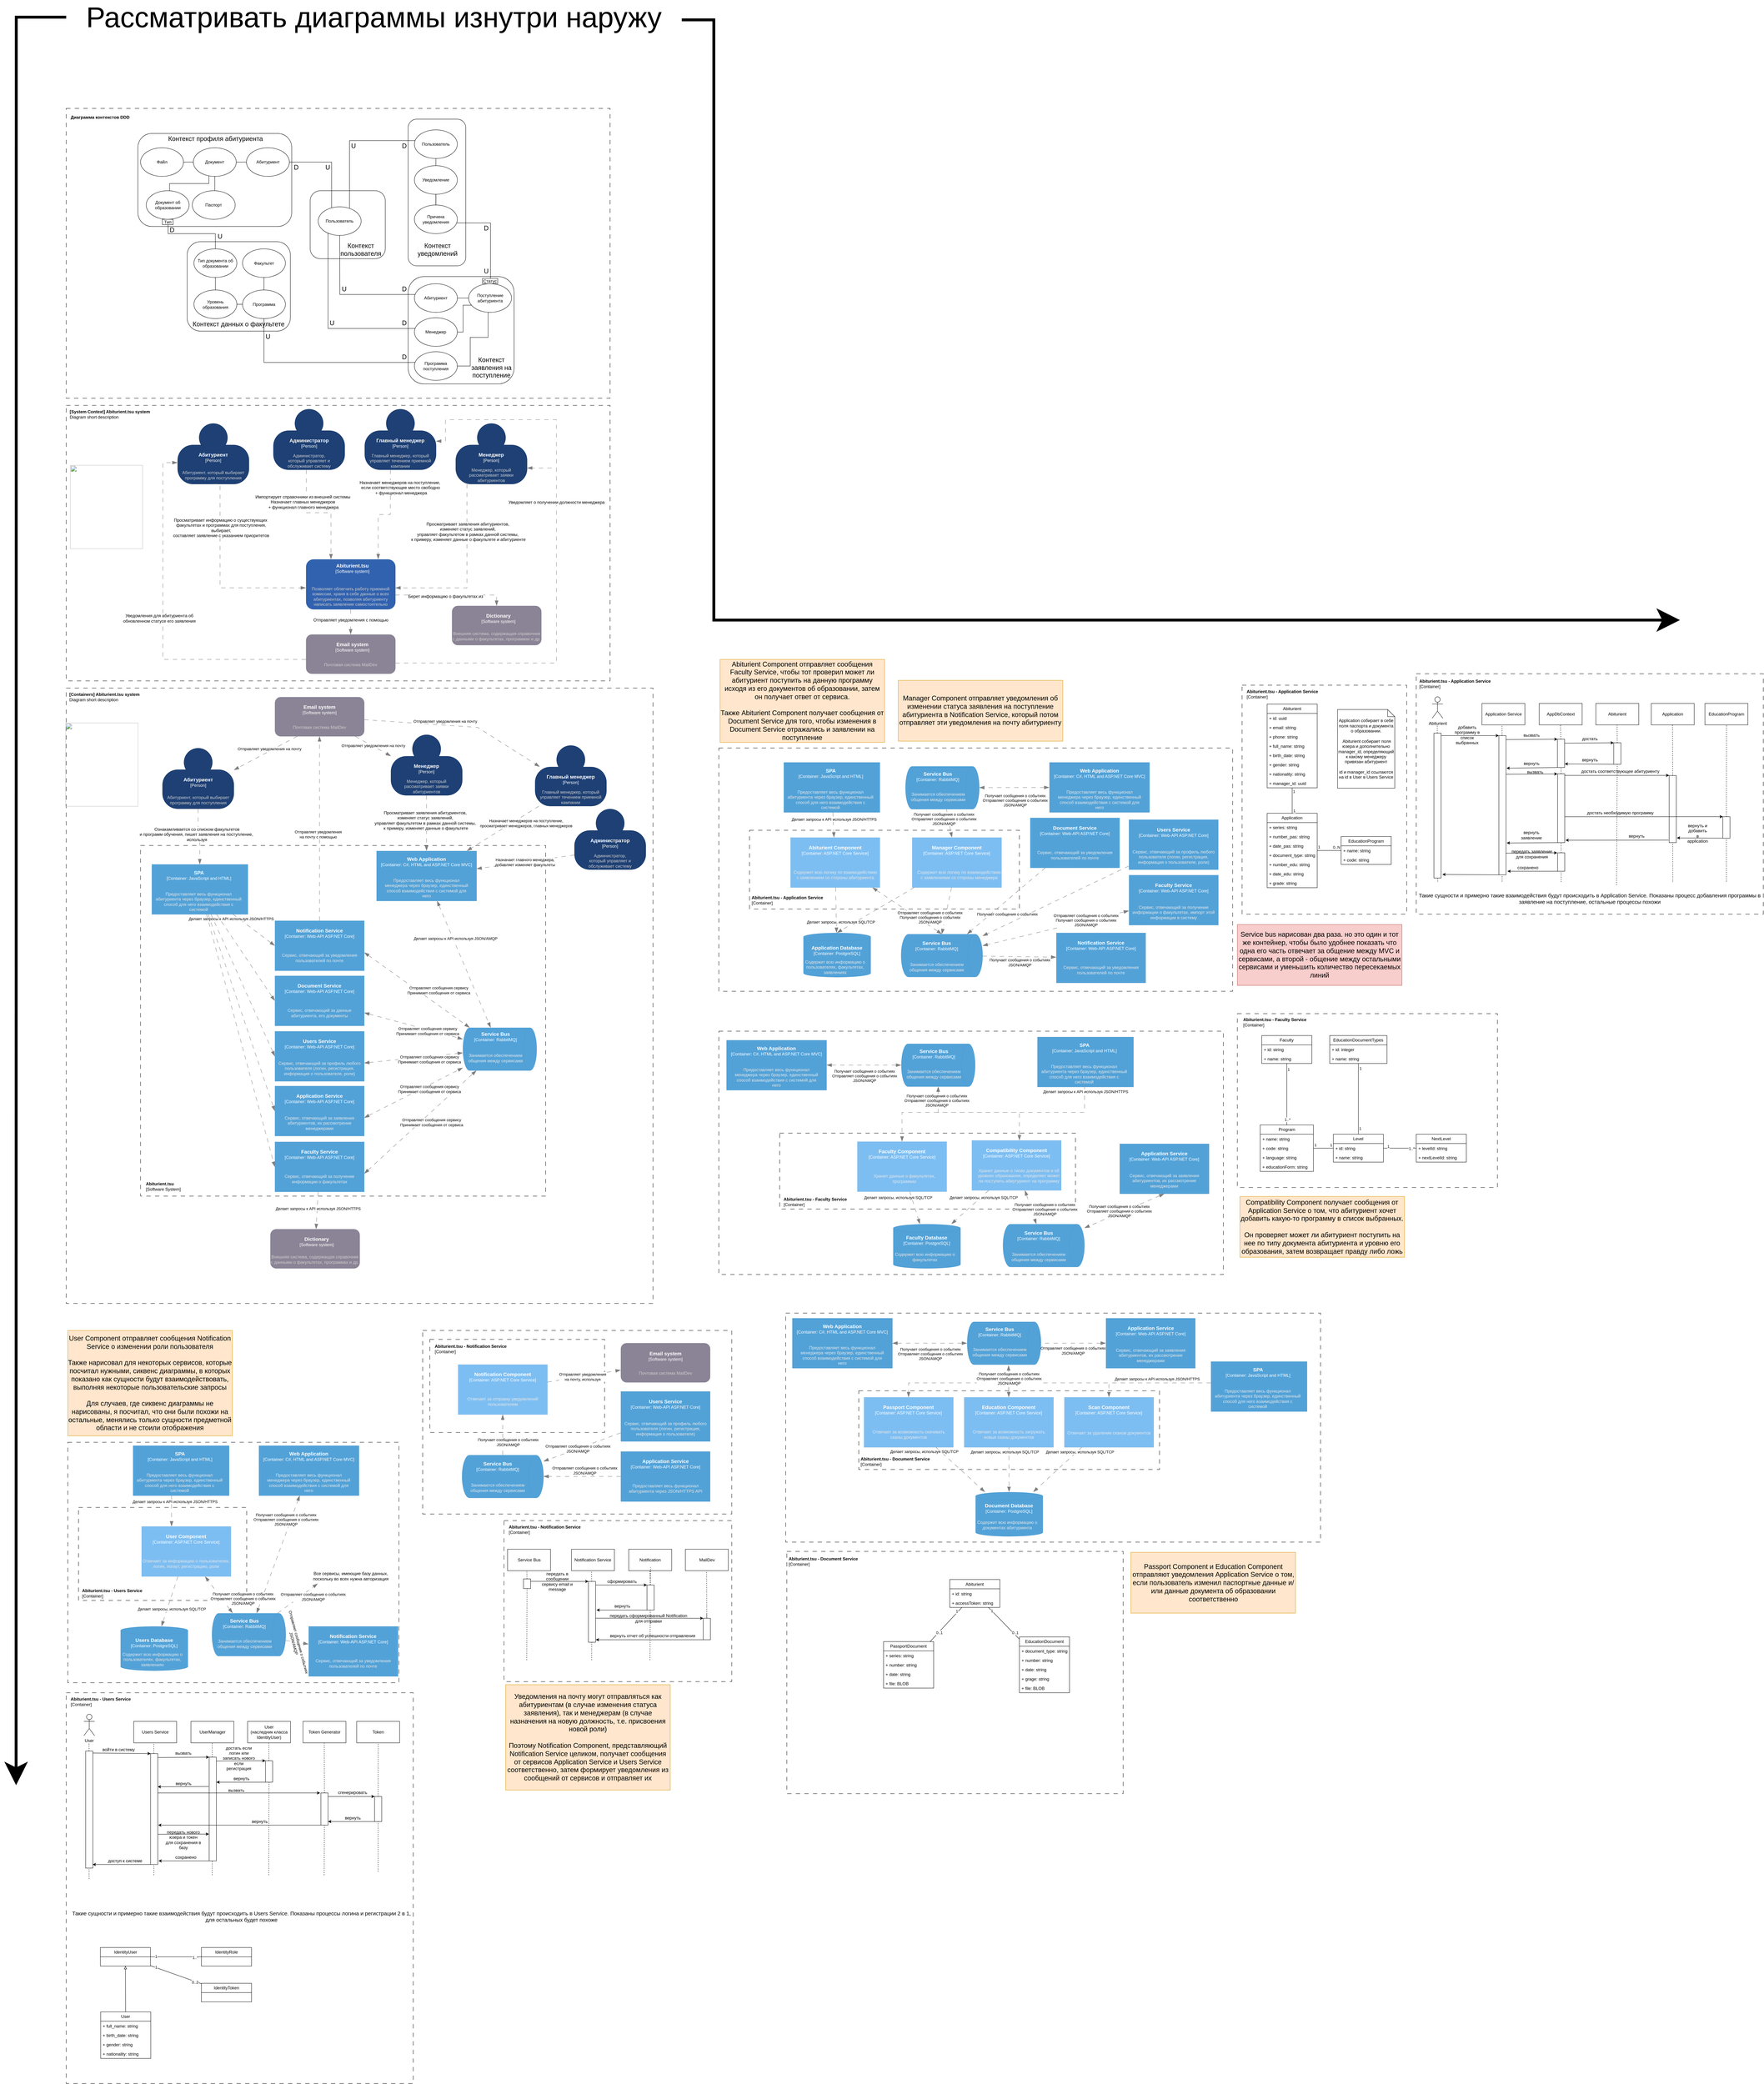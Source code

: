 <mxfile version="24.2.5" type="device">
  <diagram name="DDD, C4" id="b5b7bab2-c9e2-2cf4-8b2a-24fd1a2a6d21">
    <mxGraphModel dx="11747" dy="6922" grid="1" gridSize="10" guides="1" tooltips="1" connect="1" arrows="1" fold="1" page="1" pageScale="1" pageWidth="827" pageHeight="1169" background="none" math="0" shadow="0">
      <root>
        <mxCell id="0" />
        <mxCell id="1" parent="0" />
        <mxCell id="vf9J2JM1pMzmQ_clYvgC-261" value="" style="rounded=0;whiteSpace=wrap;html=1;dashed=1;dashPattern=12 12;" parent="1" vertex="1">
          <mxGeometry x="604" y="3852.95" width="940" height="677.05" as="geometry" />
        </mxCell>
        <mxCell id="vf9J2JM1pMzmQ_clYvgC-72" value="" style="rounded=0;whiteSpace=wrap;html=1;dashed=1;dashPattern=12 12;" parent="1" vertex="1">
          <mxGeometry x="-1410" y="4248" width="970" height="1092" as="geometry" />
        </mxCell>
        <mxCell id="3D8dJ-M4waqQlJaKgQDL-51" value="" style="rounded=0;whiteSpace=wrap;html=1;dashed=1;dashPattern=12 12;" parent="1" vertex="1">
          <mxGeometry x="-1410" y="-180" width="1520" height="810" as="geometry" />
        </mxCell>
        <mxCell id="-3Om5Twb0YCuTLOiDZB2-11" value="" style="rounded=0;whiteSpace=wrap;html=1;dashed=1;dashPattern=12 12;" parent="1" vertex="1">
          <mxGeometry x="-1410" y="1440" width="1640" height="1720" as="geometry" />
        </mxCell>
        <mxCell id="3D8dJ-M4waqQlJaKgQDL-40" value="" style="rounded=0;whiteSpace=wrap;html=1;dashed=1;dashPattern=12 12;" parent="1" vertex="1">
          <mxGeometry x="-1202.18" y="1880" width="1132.18" height="980" as="geometry" />
        </mxCell>
        <mxCell id="zIxksFidYdcZHmSET32g-119" value="" style="rounded=0;whiteSpace=wrap;html=1;dashed=1;dashPattern=12 12;" parent="1" vertex="1">
          <mxGeometry x="-1405.52" y="3548" width="925.52" height="672" as="geometry" />
        </mxCell>
        <mxCell id="zIxksFidYdcZHmSET32g-121" value="" style="rounded=0;whiteSpace=wrap;html=1;dashed=1;dashPattern=12 12;" parent="1" vertex="1">
          <mxGeometry x="-1375.52" y="3730" width="470" height="260" as="geometry" />
        </mxCell>
        <mxCell id="MaOl4jfl0PFDX4A6IsZu-60" value="" style="rounded=1;whiteSpace=wrap;html=1;fontStyle=1" parent="1" vertex="1">
          <mxGeometry x="-454.31" y="290" width="296.13" height="300" as="geometry" />
        </mxCell>
        <mxCell id="-3Om5Twb0YCuTLOiDZB2-9" value="" style="rounded=0;whiteSpace=wrap;html=1;dashed=1;dashPattern=12 12;" parent="1" vertex="1">
          <mxGeometry x="-1410" y="650" width="1520" height="770" as="geometry" />
        </mxCell>
        <mxCell id="IY_3jIdmcAkdkIJxxCQ0-17" value="&lt;b style=&quot;font-weight:normal;&quot; id=&quot;docs-internal-guid-5b36b442-7fff-c8b9-8f83-1f48a23372ef&quot;&gt;&lt;img width=&quot;203px;&quot; height=&quot;234px;&quot; src=&quot;https://lh7-us.googleusercontent.com/JxQBm1-EpwM_dFHXwClX45VhrDido1cOvyLPQnoqPaI8YXl2qh07tTlEx8l0MKRIusiFAP7jSpTK8y7_XbA77AthvYhiPHg3ViRl7vc-WYO56VqhmxlTWo8SbmznH5HDqeRaKHJ4aV-dhPcUNcOod0d_ZQ=s2048&quot;&gt;&lt;/b&gt;" style="text;whiteSpace=wrap;html=1;" parent="1" vertex="1">
          <mxGeometry x="-1400.58" y="810" width="240" height="260" as="geometry" />
        </mxCell>
        <mxCell id="IY_3jIdmcAkdkIJxxCQ0-19" value="" style="rounded=1;whiteSpace=wrap;html=1;arcSize=39;fillColor=#1e4074;fontColor=#ffffff;strokeColor=default;strokeWidth=0;" parent="1" vertex="1">
          <mxGeometry x="-1099.08" y="760" width="200" height="110" as="geometry" />
        </mxCell>
        <mxCell id="IY_3jIdmcAkdkIJxxCQ0-21" value="" style="ellipse;whiteSpace=wrap;html=1;aspect=fixed;fillColor=#1e4074;strokeColor=default;strokeWidth=0;" parent="1" vertex="1">
          <mxGeometry x="-1039.08" y="700" width="80" height="80" as="geometry" />
        </mxCell>
        <mxCell id="IY_3jIdmcAkdkIJxxCQ0-22" value="" style="rounded=1;whiteSpace=wrap;html=1;arcSize=39;fillColor=#1e4074;fontColor=#ffffff;strokeColor=default;strokeWidth=0;" parent="1" vertex="1">
          <mxGeometry x="-321.82" y="760" width="200" height="110" as="geometry" />
        </mxCell>
        <mxCell id="IY_3jIdmcAkdkIJxxCQ0-23" value="" style="ellipse;whiteSpace=wrap;html=1;aspect=fixed;fillColor=#1e4074;strokeColor=default;strokeWidth=0;" parent="1" vertex="1">
          <mxGeometry x="-261.82" y="700" width="80" height="80" as="geometry" />
        </mxCell>
        <mxCell id="IY_3jIdmcAkdkIJxxCQ0-24" value="&lt;font color=&quot;#ffffff&quot;&gt;&lt;b&gt;&lt;font style=&quot;font-size: 14px;&quot;&gt;Абитуриент&lt;/font&gt;&lt;/b&gt;&lt;br&gt;[Person]&lt;/font&gt;" style="text;html=1;align=center;verticalAlign=middle;whiteSpace=wrap;rounded=0;" parent="1" vertex="1">
          <mxGeometry x="-1029.08" y="780" width="60" height="30" as="geometry" />
        </mxCell>
        <mxCell id="IY_3jIdmcAkdkIJxxCQ0-25" value="&lt;font color=&quot;#ffffff&quot;&gt;&lt;span style=&quot;font-size: 14px;&quot;&gt;&lt;b&gt;Менеджер&lt;/b&gt;&lt;/span&gt;&lt;br&gt;[Person]&lt;/font&gt;" style="text;html=1;align=center;verticalAlign=middle;whiteSpace=wrap;rounded=0;" parent="1" vertex="1">
          <mxGeometry x="-251.82" y="780" width="60" height="30" as="geometry" />
        </mxCell>
        <mxCell id="IY_3jIdmcAkdkIJxxCQ0-27" value="&lt;font color=&quot;#cccccc&quot;&gt;Абитуриент, который выбирает программу для поступления&lt;br&gt;&lt;/font&gt;" style="text;html=1;align=center;verticalAlign=middle;whiteSpace=wrap;rounded=0;" parent="1" vertex="1">
          <mxGeometry x="-1089.08" y="830" width="180" height="30" as="geometry" />
        </mxCell>
        <mxCell id="IY_3jIdmcAkdkIJxxCQ0-28" value="&lt;font color=&quot;#cccccc&quot;&gt;Менеджер, который рассматривает заявки абитуриентов&lt;br&gt;&lt;/font&gt;" style="text;html=1;align=center;verticalAlign=middle;whiteSpace=wrap;rounded=0;" parent="1" vertex="1">
          <mxGeometry x="-316.82" y="830" width="190" height="30" as="geometry" />
        </mxCell>
        <mxCell id="IY_3jIdmcAkdkIJxxCQ0-29" value="" style="rounded=1;whiteSpace=wrap;html=1;fillColor=#3162af;strokeColor=default;strokeWidth=0;" parent="1" vertex="1">
          <mxGeometry x="-740" y="1080" width="250" height="140" as="geometry" />
        </mxCell>
        <mxCell id="IY_3jIdmcAkdkIJxxCQ0-30" value="&lt;font color=&quot;#ffffff&quot;&gt;&lt;b&gt;&lt;font style=&quot;font-size: 14px;&quot;&gt;Abiturient.tsu&lt;/font&gt;&lt;/b&gt;&lt;br&gt;[Software system]&lt;/font&gt;" style="text;html=1;align=center;verticalAlign=middle;whiteSpace=wrap;rounded=0;" parent="1" vertex="1">
          <mxGeometry x="-665" y="1090" width="110" height="30" as="geometry" />
        </mxCell>
        <mxCell id="IY_3jIdmcAkdkIJxxCQ0-31" value="&lt;font color=&quot;#cccccc&quot;&gt;Позволяет облегчить работу приемной комиссии, храня в себе данные о всех абитуриентах, позволяя абитуриенту написать заявление самостоятельно&lt;br&gt;&lt;/font&gt;" style="text;html=1;align=center;verticalAlign=middle;whiteSpace=wrap;rounded=0;" parent="1" vertex="1">
          <mxGeometry x="-740" y="1169" width="250" height="30" as="geometry" />
        </mxCell>
        <mxCell id="IY_3jIdmcAkdkIJxxCQ0-32" style="edgeStyle=orthogonalEdgeStyle;rounded=0;orthogonalLoop=1;jettySize=auto;html=1;entryX=0;entryY=0.571;entryDx=0;entryDy=0;entryPerimeter=0;fontColor=#CCCCCC;strokeColor=#808080;endSize=12;endArrow=blockThin;endFill=1;exitX=0.5;exitY=1;exitDx=0;exitDy=0;dashed=1;dashPattern=12 12;" parent="1" source="IY_3jIdmcAkdkIJxxCQ0-19" target="IY_3jIdmcAkdkIJxxCQ0-29" edge="1">
          <mxGeometry relative="1" as="geometry">
            <Array as="points">
              <mxPoint x="-980" y="870" />
              <mxPoint x="-980" y="1160" />
            </Array>
          </mxGeometry>
        </mxCell>
        <mxCell id="IY_3jIdmcAkdkIJxxCQ0-34" value="&lt;font style=&quot;font-size: 12px;&quot;&gt;Просматривает информацию о существующих&lt;br&gt;&amp;nbsp;факультетах и программах для поступления,&lt;br&gt;&amp;nbsp;выбирает,&lt;br&gt;&amp;nbsp;составляет заявление с указанием приоритетов&lt;/font&gt;" style="edgeLabel;html=1;align=center;verticalAlign=middle;resizable=0;points=[];" parent="IY_3jIdmcAkdkIJxxCQ0-32" vertex="1" connectable="0">
          <mxGeometry x="-0.399" y="-2" relative="1" as="geometry">
            <mxPoint x="3" y="-24" as="offset" />
          </mxGeometry>
        </mxCell>
        <mxCell id="IY_3jIdmcAkdkIJxxCQ0-33" style="edgeStyle=orthogonalEdgeStyle;rounded=0;orthogonalLoop=1;jettySize=auto;html=1;fontColor=#CCCCCC;strokeColor=#808080;endSize=12;endArrow=blockThin;endFill=1;dashed=1;dashPattern=12 12;" parent="1" source="IY_3jIdmcAkdkIJxxCQ0-22" target="IY_3jIdmcAkdkIJxxCQ0-29" edge="1">
          <mxGeometry relative="1" as="geometry">
            <mxPoint x="-800" y="940" as="sourcePoint" />
            <mxPoint x="-730" y="1170" as="targetPoint" />
            <Array as="points">
              <mxPoint x="-290" y="1160" />
            </Array>
          </mxGeometry>
        </mxCell>
        <mxCell id="IY_3jIdmcAkdkIJxxCQ0-36" value="&lt;font style=&quot;font-size: 12px;&quot;&gt;&lt;font style=&quot;font-size: 12px;&quot;&gt;Просматривает заявления абитуриентов,&lt;br&gt;изменяет статус заявлений,&lt;br&gt;управляет факультетом в рамках данной системы,&lt;br&gt;&amp;nbsp;к примеру, изменяет данные о факультете&lt;/font&gt;&lt;font style=&quot;font-size: 12px;&quot;&gt;&amp;nbsp;и абитуриенте&lt;/font&gt;&lt;/font&gt;" style="edgeLabel;html=1;align=center;verticalAlign=middle;resizable=0;points=[];" parent="IY_3jIdmcAkdkIJxxCQ0-33" vertex="1" connectable="0">
          <mxGeometry x="-0.38" y="-4" relative="1" as="geometry">
            <mxPoint x="6" y="-19" as="offset" />
          </mxGeometry>
        </mxCell>
        <mxCell id="-3Om5Twb0YCuTLOiDZB2-1" value="" style="rounded=1;whiteSpace=wrap;html=1;fillColor=#8b8496;strokeColor=default;strokeWidth=0;" parent="1" vertex="1">
          <mxGeometry x="-740" y="1290" width="250" height="110" as="geometry" />
        </mxCell>
        <mxCell id="-3Om5Twb0YCuTLOiDZB2-2" value="&lt;font color=&quot;#ffffff&quot;&gt;&lt;span style=&quot;font-size: 14px;&quot;&gt;&lt;b&gt;Email system&lt;br&gt;&lt;/b&gt;&lt;/span&gt;[Software system]&lt;/font&gt;" style="text;html=1;align=center;verticalAlign=middle;whiteSpace=wrap;rounded=0;" parent="1" vertex="1">
          <mxGeometry x="-665" y="1310" width="110" height="30" as="geometry" />
        </mxCell>
        <mxCell id="-3Om5Twb0YCuTLOiDZB2-3" value="&lt;font color=&quot;#cccccc&quot;&gt;Почтовая система MailDev&lt;br&gt;&lt;/font&gt;" style="text;html=1;align=center;verticalAlign=middle;whiteSpace=wrap;rounded=0;" parent="1" vertex="1">
          <mxGeometry x="-740" y="1360" width="250" height="30" as="geometry" />
        </mxCell>
        <mxCell id="-3Om5Twb0YCuTLOiDZB2-4" style="edgeStyle=orthogonalEdgeStyle;rounded=0;orthogonalLoop=1;jettySize=auto;html=1;entryX=0.5;entryY=0;entryDx=0;entryDy=0;fontColor=#CCCCCC;strokeColor=#808080;endSize=12;endArrow=blockThin;endFill=1;dashed=1;dashPattern=12 12;" parent="1" source="IY_3jIdmcAkdkIJxxCQ0-29" target="-3Om5Twb0YCuTLOiDZB2-1" edge="1">
          <mxGeometry relative="1" as="geometry">
            <mxPoint x="-800" y="940" as="sourcePoint" />
            <mxPoint x="-730" y="1170" as="targetPoint" />
          </mxGeometry>
        </mxCell>
        <mxCell id="-3Om5Twb0YCuTLOiDZB2-5" value="&lt;span style=&quot;font-size: 12px;&quot;&gt;Отправляет уведомления с помощью&lt;/span&gt;" style="edgeLabel;html=1;align=center;verticalAlign=middle;resizable=0;points=[];" parent="-3Om5Twb0YCuTLOiDZB2-4" vertex="1" connectable="0">
          <mxGeometry x="-0.399" y="-2" relative="1" as="geometry">
            <mxPoint x="2" y="9" as="offset" />
          </mxGeometry>
        </mxCell>
        <mxCell id="-3Om5Twb0YCuTLOiDZB2-6" style="edgeStyle=orthogonalEdgeStyle;rounded=0;orthogonalLoop=1;jettySize=auto;html=1;fontColor=#CCCCCC;strokeColor=#808080;endSize=12;endArrow=blockThin;endFill=1;dashed=1;dashPattern=12 12;" parent="1" source="-3Om5Twb0YCuTLOiDZB2-1" target="IY_3jIdmcAkdkIJxxCQ0-19" edge="1">
          <mxGeometry relative="1" as="geometry">
            <mxPoint x="-605" y="1230" as="sourcePoint" />
            <mxPoint x="-605" y="1300" as="targetPoint" />
            <Array as="points">
              <mxPoint x="-1140" y="1360" />
              <mxPoint x="-1140" y="810" />
            </Array>
          </mxGeometry>
        </mxCell>
        <mxCell id="-3Om5Twb0YCuTLOiDZB2-7" value="&lt;span style=&quot;font-size: 12px;&quot;&gt;Уведомления для абитуриента об &lt;br&gt;обновленном статусе его заявления&lt;/span&gt;" style="edgeLabel;html=1;align=center;verticalAlign=middle;resizable=0;points=[];" parent="-3Om5Twb0YCuTLOiDZB2-6" vertex="1" connectable="0">
          <mxGeometry x="-0.399" y="-2" relative="1" as="geometry">
            <mxPoint x="-112" y="-113" as="offset" />
          </mxGeometry>
        </mxCell>
        <mxCell id="-3Om5Twb0YCuTLOiDZB2-10" value="&lt;div style=&quot;text-align: left;&quot;&gt;&lt;b style=&quot;background-color: initial;&quot;&gt;[System Context] Abiturient.tsu system&lt;/b&gt;&lt;/div&gt;&lt;font style=&quot;font-size: 12px;&quot;&gt;&lt;div style=&quot;text-align: left;&quot;&gt;&lt;span style=&quot;background-color: initial;&quot;&gt;Diagram short description&lt;/span&gt;&lt;/div&gt;&lt;/font&gt;" style="text;html=1;align=center;verticalAlign=middle;whiteSpace=wrap;rounded=0;" parent="1" vertex="1">
          <mxGeometry x="-1403.32" y="660" width="230" height="30" as="geometry" />
        </mxCell>
        <mxCell id="MaOl4jfl0PFDX4A6IsZu-1" value="" style="rounded=1;whiteSpace=wrap;html=1;" parent="1" vertex="1">
          <mxGeometry x="-1072.01" y="192.5" width="288.5" height="250" as="geometry" />
        </mxCell>
        <mxCell id="MaOl4jfl0PFDX4A6IsZu-2" value="" style="rounded=1;whiteSpace=wrap;html=1;" parent="1" vertex="1">
          <mxGeometry x="-728.18" y="50" width="210" height="190" as="geometry" />
        </mxCell>
        <mxCell id="MaOl4jfl0PFDX4A6IsZu-3" value="" style="rounded=1;whiteSpace=wrap;html=1;" parent="1" vertex="1">
          <mxGeometry x="-454.31" y="-150" width="161" height="410" as="geometry" />
        </mxCell>
        <mxCell id="MaOl4jfl0PFDX4A6IsZu-4" value="" style="rounded=1;whiteSpace=wrap;html=1;fontStyle=1" parent="1" vertex="1">
          <mxGeometry x="-1209.68" y="-110" width="430" height="260" as="geometry" />
        </mxCell>
        <mxCell id="MaOl4jfl0PFDX4A6IsZu-5" style="edgeStyle=orthogonalEdgeStyle;rounded=0;orthogonalLoop=1;jettySize=auto;html=1;endArrow=none;endFill=0;" parent="1" source="MaOl4jfl0PFDX4A6IsZu-7" target="MaOl4jfl0PFDX4A6IsZu-9" edge="1">
          <mxGeometry relative="1" as="geometry">
            <Array as="points" />
          </mxGeometry>
        </mxCell>
        <mxCell id="MaOl4jfl0PFDX4A6IsZu-6" style="edgeStyle=orthogonalEdgeStyle;rounded=0;orthogonalLoop=1;jettySize=auto;html=1;endArrow=none;endFill=0;" parent="1" source="MaOl4jfl0PFDX4A6IsZu-7" target="MaOl4jfl0PFDX4A6IsZu-8" edge="1">
          <mxGeometry relative="1" as="geometry">
            <mxPoint x="-505.81" y="-50" as="targetPoint" />
            <Array as="points">
              <mxPoint x="-376.81" y="-30" />
              <mxPoint x="-376.81" y="-30" />
            </Array>
          </mxGeometry>
        </mxCell>
        <mxCell id="MaOl4jfl0PFDX4A6IsZu-7" value="Уведомление" style="ellipse;whiteSpace=wrap;html=1;" parent="1" vertex="1">
          <mxGeometry x="-436.81" y="-20" width="120" height="80" as="geometry" />
        </mxCell>
        <mxCell id="MaOl4jfl0PFDX4A6IsZu-8" value="Пользователь" style="ellipse;whiteSpace=wrap;html=1;" parent="1" vertex="1">
          <mxGeometry x="-436.81" y="-120" width="120" height="80" as="geometry" />
        </mxCell>
        <mxCell id="MaOl4jfl0PFDX4A6IsZu-9" value="Причина уведомления" style="ellipse;whiteSpace=wrap;html=1;" parent="1" vertex="1">
          <mxGeometry x="-436.81" y="90" width="120" height="80" as="geometry" />
        </mxCell>
        <mxCell id="MaOl4jfl0PFDX4A6IsZu-10" value="&lt;span style=&quot;font-size: 18px;&quot;&gt;Контекст уведомлений&lt;/span&gt;" style="text;html=1;align=center;verticalAlign=middle;whiteSpace=wrap;rounded=0;" parent="1" vertex="1">
          <mxGeometry x="-454.31" y="200" width="163.5" height="30" as="geometry" />
        </mxCell>
        <mxCell id="MaOl4jfl0PFDX4A6IsZu-11" value="Пользователь" style="ellipse;whiteSpace=wrap;html=1;" parent="1" vertex="1">
          <mxGeometry x="-705.69" y="95" width="120" height="80" as="geometry" />
        </mxCell>
        <mxCell id="MaOl4jfl0PFDX4A6IsZu-12" value="&lt;span style=&quot;font-size: 18px;&quot;&gt;Контекст пользователя&lt;/span&gt;" style="text;html=1;align=center;verticalAlign=middle;whiteSpace=wrap;rounded=0;" parent="1" vertex="1">
          <mxGeometry x="-633.64" y="200" width="94.88" height="30" as="geometry" />
        </mxCell>
        <mxCell id="MaOl4jfl0PFDX4A6IsZu-15" value="" style="edgeStyle=orthogonalEdgeStyle;rounded=0;orthogonalLoop=1;jettySize=auto;html=1;endArrow=none;endFill=0;" parent="1" source="MaOl4jfl0PFDX4A6IsZu-7" target="MaOl4jfl0PFDX4A6IsZu-9" edge="1">
          <mxGeometry relative="1" as="geometry">
            <mxPoint x="-316.81" y="-60" as="sourcePoint" />
            <mxPoint x="-246.81" y="-60" as="targetPoint" />
            <Array as="points">
              <mxPoint x="-376.31" y="83" />
            </Array>
          </mxGeometry>
        </mxCell>
        <mxCell id="MaOl4jfl0PFDX4A6IsZu-18" value="&lt;span style=&quot;font-size: 18px;&quot;&gt;Контекст профиля абитуриента&lt;/span&gt;" style="text;html=1;align=center;verticalAlign=middle;whiteSpace=wrap;rounded=0;" parent="1" vertex="1">
          <mxGeometry x="-1144.68" y="-110" width="305" height="30" as="geometry" />
        </mxCell>
        <mxCell id="MaOl4jfl0PFDX4A6IsZu-19" value="&lt;span style=&quot;font-size: 18px;&quot;&gt;Контекст данных о факультете&lt;br&gt;&lt;/span&gt;" style="text;html=1;align=center;verticalAlign=middle;whiteSpace=wrap;rounded=0;" parent="1" vertex="1">
          <mxGeometry x="-1104.89" y="407.5" width="354.25" height="30" as="geometry" />
        </mxCell>
        <mxCell id="MaOl4jfl0PFDX4A6IsZu-21" value="Документ" style="ellipse;whiteSpace=wrap;html=1;" parent="1" vertex="1">
          <mxGeometry x="-1054.68" y="-70" width="120" height="80" as="geometry" />
        </mxCell>
        <mxCell id="MaOl4jfl0PFDX4A6IsZu-22" value="Абитуриент" style="ellipse;whiteSpace=wrap;html=1;" parent="1" vertex="1">
          <mxGeometry x="-906.18" y="-70" width="120" height="80" as="geometry" />
        </mxCell>
        <mxCell id="MaOl4jfl0PFDX4A6IsZu-24" value="Файл" style="ellipse;whiteSpace=wrap;html=1;" parent="1" vertex="1">
          <mxGeometry x="-1202.18" y="-70" width="120" height="80" as="geometry" />
        </mxCell>
        <mxCell id="MaOl4jfl0PFDX4A6IsZu-25" value="Программа поступления" style="ellipse;whiteSpace=wrap;html=1;" parent="1" vertex="1">
          <mxGeometry x="-436.81" y="500" width="120" height="80" as="geometry" />
        </mxCell>
        <mxCell id="MaOl4jfl0PFDX4A6IsZu-28" style="edgeStyle=orthogonalEdgeStyle;rounded=0;orthogonalLoop=1;jettySize=auto;html=1;endArrow=none;endFill=0;" parent="1" source="MaOl4jfl0PFDX4A6IsZu-21" target="MaOl4jfl0PFDX4A6IsZu-22" edge="1">
          <mxGeometry relative="1" as="geometry">
            <mxPoint x="-1076.18" y="60" as="sourcePoint" />
            <mxPoint x="-966.18" as="targetPoint" />
            <Array as="points">
              <mxPoint x="-981.18" y="-30" />
              <mxPoint x="-981.18" y="-30" />
            </Array>
          </mxGeometry>
        </mxCell>
        <mxCell id="MaOl4jfl0PFDX4A6IsZu-31" style="edgeStyle=orthogonalEdgeStyle;rounded=0;orthogonalLoop=1;jettySize=auto;html=1;endArrow=none;endFill=0;" parent="1" source="MaOl4jfl0PFDX4A6IsZu-24" target="MaOl4jfl0PFDX4A6IsZu-21" edge="1">
          <mxGeometry relative="1" as="geometry">
            <mxPoint x="-986.18" y="120" as="sourcePoint" />
            <mxPoint x="-926.18" y="99" as="targetPoint" />
            <Array as="points">
              <mxPoint x="-1071.18" y="-30" />
              <mxPoint x="-1071.18" y="-30" />
            </Array>
          </mxGeometry>
        </mxCell>
        <mxCell id="MaOl4jfl0PFDX4A6IsZu-32" value="Факультет" style="ellipse;whiteSpace=wrap;html=1;" parent="1" vertex="1">
          <mxGeometry x="-917.26" y="212.5" width="120" height="80" as="geometry" />
        </mxCell>
        <mxCell id="MaOl4jfl0PFDX4A6IsZu-33" value="Программа" style="ellipse;whiteSpace=wrap;html=1;" parent="1" vertex="1">
          <mxGeometry x="-917.26" y="327.5" width="120" height="80" as="geometry" />
        </mxCell>
        <mxCell id="MaOl4jfl0PFDX4A6IsZu-34" value="Уровень образования" style="ellipse;whiteSpace=wrap;html=1;" parent="1" vertex="1">
          <mxGeometry x="-1053.01" y="327.5" width="120" height="80" as="geometry" />
        </mxCell>
        <mxCell id="MaOl4jfl0PFDX4A6IsZu-35" style="edgeStyle=orthogonalEdgeStyle;rounded=0;orthogonalLoop=1;jettySize=auto;html=1;endArrow=none;endFill=0;" parent="1" source="MaOl4jfl0PFDX4A6IsZu-33" target="MaOl4jfl0PFDX4A6IsZu-32" edge="1">
          <mxGeometry relative="1" as="geometry">
            <mxPoint x="-874.76" y="272.5" as="sourcePoint" />
            <mxPoint x="-864.76" y="212.5" as="targetPoint" />
            <Array as="points">
              <mxPoint x="-857.26" y="312.5" />
              <mxPoint x="-857.26" y="312.5" />
            </Array>
          </mxGeometry>
        </mxCell>
        <mxCell id="MaOl4jfl0PFDX4A6IsZu-48" value="U" style="text;html=1;align=center;verticalAlign=middle;whiteSpace=wrap;rounded=0;fontStyle=0;fontSize=18;" parent="1" vertex="1">
          <mxGeometry x="-643.93" y="310" width="21.5" height="30" as="geometry" />
        </mxCell>
        <mxCell id="MaOl4jfl0PFDX4A6IsZu-49" value="U" style="text;html=1;align=center;verticalAlign=middle;whiteSpace=wrap;rounded=0;fontStyle=0;fontSize=18;" parent="1" vertex="1">
          <mxGeometry x="-678.06" y="405" width="21.5" height="30" as="geometry" />
        </mxCell>
        <mxCell id="MaOl4jfl0PFDX4A6IsZu-51" value="U" style="text;html=1;align=center;verticalAlign=middle;whiteSpace=wrap;rounded=0;fontStyle=0;fontSize=18;" parent="1" vertex="1">
          <mxGeometry x="-991.18" y="162.5" width="21.5" height="30" as="geometry" />
        </mxCell>
        <mxCell id="MaOl4jfl0PFDX4A6IsZu-58" value="Поступление абитуриента" style="ellipse;whiteSpace=wrap;html=1;" parent="1" vertex="1">
          <mxGeometry x="-285.31" y="310" width="120" height="80" as="geometry" />
        </mxCell>
        <mxCell id="MaOl4jfl0PFDX4A6IsZu-59" value="Менеджер" style="ellipse;whiteSpace=wrap;html=1;" parent="1" vertex="1">
          <mxGeometry x="-436.81" y="405" width="120" height="80" as="geometry" />
        </mxCell>
        <mxCell id="MaOl4jfl0PFDX4A6IsZu-61" value="Абитуриент" style="ellipse;whiteSpace=wrap;html=1;" parent="1" vertex="1">
          <mxGeometry x="-436.81" y="310" width="120" height="80" as="geometry" />
        </mxCell>
        <mxCell id="MaOl4jfl0PFDX4A6IsZu-62" value="&lt;span style=&quot;font-size: 18px;&quot;&gt;Контекст заявления на поступление&lt;br&gt;&lt;/span&gt;" style="text;html=1;align=center;verticalAlign=middle;whiteSpace=wrap;rounded=0;" parent="1" vertex="1">
          <mxGeometry x="-296.13" y="530" width="149" height="30" as="geometry" />
        </mxCell>
        <mxCell id="MaOl4jfl0PFDX4A6IsZu-64" style="edgeStyle=orthogonalEdgeStyle;rounded=0;orthogonalLoop=1;jettySize=auto;html=1;endArrow=none;endFill=0;" parent="1" source="MaOl4jfl0PFDX4A6IsZu-63" target="MaOl4jfl0PFDX4A6IsZu-34" edge="1">
          <mxGeometry relative="1" as="geometry">
            <mxPoint x="-1241.26" y="52.5" as="sourcePoint" />
            <mxPoint x="-991.26" y="252.5" as="targetPoint" />
            <Array as="points" />
          </mxGeometry>
        </mxCell>
        <mxCell id="MaOl4jfl0PFDX4A6IsZu-78" style="edgeStyle=orthogonalEdgeStyle;rounded=0;orthogonalLoop=1;jettySize=auto;html=1;endArrow=none;endFill=0;" parent="1" source="MaOl4jfl0PFDX4A6IsZu-58" target="MaOl4jfl0PFDX4A6IsZu-25" edge="1">
          <mxGeometry relative="1" as="geometry">
            <mxPoint x="-230.81" y="480" as="sourcePoint" />
            <mxPoint x="-230.81" y="620" as="targetPoint" />
            <Array as="points">
              <mxPoint x="-230.81" y="460" />
              <mxPoint x="-280.81" y="460" />
              <mxPoint x="-280.81" y="540" />
            </Array>
          </mxGeometry>
        </mxCell>
        <mxCell id="MaOl4jfl0PFDX4A6IsZu-79" style="edgeStyle=orthogonalEdgeStyle;rounded=0;orthogonalLoop=1;jettySize=auto;html=1;endArrow=none;endFill=0;" parent="1" source="MaOl4jfl0PFDX4A6IsZu-58" target="MaOl4jfl0PFDX4A6IsZu-59" edge="1">
          <mxGeometry relative="1" as="geometry">
            <mxPoint x="-230.81" y="480" as="sourcePoint" />
            <mxPoint x="-230.81" y="620" as="targetPoint" />
            <Array as="points">
              <mxPoint x="-300.81" y="370" />
              <mxPoint x="-300.81" y="445" />
              <mxPoint x="-372.81" y="445" />
            </Array>
          </mxGeometry>
        </mxCell>
        <mxCell id="MaOl4jfl0PFDX4A6IsZu-80" style="edgeStyle=orthogonalEdgeStyle;rounded=0;orthogonalLoop=1;jettySize=auto;html=1;endArrow=none;endFill=0;" parent="1" source="MaOl4jfl0PFDX4A6IsZu-61" target="MaOl4jfl0PFDX4A6IsZu-58" edge="1">
          <mxGeometry relative="1" as="geometry">
            <mxPoint x="-375.81" y="479" as="sourcePoint" />
            <mxPoint x="-375.81" y="490" as="targetPoint" />
            <Array as="points">
              <mxPoint x="-320.81" y="330" />
              <mxPoint x="-320.81" y="330" />
            </Array>
          </mxGeometry>
        </mxCell>
        <mxCell id="MaOl4jfl0PFDX4A6IsZu-82" value="U" style="text;html=1;align=center;verticalAlign=middle;whiteSpace=wrap;rounded=0;fontStyle=0;fontSize=18;" parent="1" vertex="1">
          <mxGeometry x="-689.68" y="-30" width="21.5" height="30" as="geometry" />
        </mxCell>
        <mxCell id="MaOl4jfl0PFDX4A6IsZu-83" value="D" style="text;html=1;align=center;verticalAlign=middle;whiteSpace=wrap;rounded=0;fontStyle=0;fontSize=18;" parent="1" vertex="1">
          <mxGeometry x="-1125.0" y="145" width="21.5" height="30" as="geometry" />
        </mxCell>
        <mxCell id="MaOl4jfl0PFDX4A6IsZu-63" value="Тип документа об образовании" style="ellipse;whiteSpace=wrap;html=1;" parent="1" vertex="1">
          <mxGeometry x="-1053.01" y="212.5" width="120" height="80" as="geometry" />
        </mxCell>
        <mxCell id="MaOl4jfl0PFDX4A6IsZu-89" value="" style="edgeStyle=orthogonalEdgeStyle;rounded=0;orthogonalLoop=1;jettySize=auto;html=1;endArrow=none;endFill=0;" parent="1" source="MaOl4jfl0PFDX4A6IsZu-34" target="MaOl4jfl0PFDX4A6IsZu-33" edge="1">
          <mxGeometry relative="1" as="geometry">
            <mxPoint x="-983.01" y="337.5" as="sourcePoint" />
            <mxPoint x="-983.01" y="302.5" as="targetPoint" />
            <Array as="points">
              <mxPoint x="-922.01" y="367.5" />
              <mxPoint x="-922.01" y="367.5" />
            </Array>
          </mxGeometry>
        </mxCell>
        <mxCell id="MaOl4jfl0PFDX4A6IsZu-92" style="edgeStyle=orthogonalEdgeStyle;rounded=0;orthogonalLoop=1;jettySize=auto;html=1;endArrow=none;endFill=0;" parent="1" source="MaOl4jfl0PFDX4A6IsZu-8" target="MaOl4jfl0PFDX4A6IsZu-11" edge="1">
          <mxGeometry relative="1" as="geometry">
            <mxPoint x="-430.18" y="-20" as="sourcePoint" />
            <mxPoint x="-430.18" y="-40" as="targetPoint" />
            <Array as="points">
              <mxPoint x="-618.18" y="-90" />
            </Array>
          </mxGeometry>
        </mxCell>
        <mxCell id="MaOl4jfl0PFDX4A6IsZu-93" style="edgeStyle=orthogonalEdgeStyle;rounded=0;orthogonalLoop=1;jettySize=auto;html=1;endArrow=none;endFill=0;" parent="1" source="MaOl4jfl0PFDX4A6IsZu-61" target="MaOl4jfl0PFDX4A6IsZu-11" edge="1">
          <mxGeometry relative="1" as="geometry">
            <mxPoint x="-490.18" y="-80" as="sourcePoint" />
            <mxPoint x="-821.18" y="150" as="targetPoint" />
            <Array as="points">
              <mxPoint x="-645.18" y="340" />
            </Array>
          </mxGeometry>
        </mxCell>
        <mxCell id="MaOl4jfl0PFDX4A6IsZu-94" style="edgeStyle=orthogonalEdgeStyle;rounded=0;orthogonalLoop=1;jettySize=auto;html=1;endArrow=none;endFill=0;" parent="1" source="MaOl4jfl0PFDX4A6IsZu-59" target="MaOl4jfl0PFDX4A6IsZu-11" edge="1">
          <mxGeometry relative="1" as="geometry">
            <mxPoint x="-490.18" y="350" as="sourcePoint" />
            <mxPoint x="-800.18" y="180" as="targetPoint" />
            <Array as="points">
              <mxPoint x="-678.18" y="435" />
            </Array>
          </mxGeometry>
        </mxCell>
        <mxCell id="MaOl4jfl0PFDX4A6IsZu-97" value="D" style="text;html=1;align=center;verticalAlign=middle;whiteSpace=wrap;rounded=0;fontStyle=0;fontSize=18;" parent="1" vertex="1">
          <mxGeometry x="-475.81" y="310" width="21.5" height="30" as="geometry" />
        </mxCell>
        <mxCell id="MaOl4jfl0PFDX4A6IsZu-98" value="D" style="text;html=1;align=center;verticalAlign=middle;whiteSpace=wrap;rounded=0;fontStyle=0;fontSize=18;" parent="1" vertex="1">
          <mxGeometry x="-475.81" y="405" width="21.5" height="30" as="geometry" />
        </mxCell>
        <mxCell id="MaOl4jfl0PFDX4A6IsZu-100" style="edgeStyle=orthogonalEdgeStyle;rounded=0;orthogonalLoop=1;jettySize=auto;html=1;endArrow=none;endFill=0;" parent="1" source="MaOl4jfl0PFDX4A6IsZu-25" target="MaOl4jfl0PFDX4A6IsZu-33" edge="1">
          <mxGeometry relative="1" as="geometry">
            <mxPoint x="-665.18" y="380" as="sourcePoint" />
            <mxPoint x="-860.18" y="220" as="targetPoint" />
            <Array as="points">
              <mxPoint x="-758.18" y="530" />
              <mxPoint x="-758.18" y="530" />
            </Array>
          </mxGeometry>
        </mxCell>
        <mxCell id="MaOl4jfl0PFDX4A6IsZu-102" value="D" style="text;html=1;align=center;verticalAlign=middle;whiteSpace=wrap;rounded=0;fontStyle=0;fontSize=18;" parent="1" vertex="1">
          <mxGeometry x="-475.81" y="500" width="21.5" height="30" as="geometry" />
        </mxCell>
        <mxCell id="MaOl4jfl0PFDX4A6IsZu-103" value="U" style="text;html=1;align=center;verticalAlign=middle;whiteSpace=wrap;rounded=0;fontStyle=0;fontSize=18;" parent="1" vertex="1">
          <mxGeometry x="-856.93" y="442.5" width="21.5" height="30" as="geometry" />
        </mxCell>
        <mxCell id="MaOl4jfl0PFDX4A6IsZu-104" value="D" style="text;html=1;align=center;verticalAlign=middle;whiteSpace=wrap;rounded=0;fontStyle=0;fontSize=18;" parent="1" vertex="1">
          <mxGeometry x="-475.81" y="-90" width="21.5" height="30" as="geometry" />
        </mxCell>
        <mxCell id="MaOl4jfl0PFDX4A6IsZu-105" value="Документ об образовании" style="ellipse;whiteSpace=wrap;html=1;" parent="1" vertex="1">
          <mxGeometry x="-1186.43" y="50" width="120" height="80" as="geometry" />
        </mxCell>
        <mxCell id="MaOl4jfl0PFDX4A6IsZu-106" value="Паспорт" style="ellipse;whiteSpace=wrap;html=1;" parent="1" vertex="1">
          <mxGeometry x="-1057.63" y="50" width="120" height="80" as="geometry" />
        </mxCell>
        <mxCell id="MaOl4jfl0PFDX4A6IsZu-107" style="edgeStyle=orthogonalEdgeStyle;rounded=0;orthogonalLoop=1;jettySize=auto;html=1;endArrow=none;endFill=0;" parent="1" source="MaOl4jfl0PFDX4A6IsZu-21" target="MaOl4jfl0PFDX4A6IsZu-106" edge="1">
          <mxGeometry relative="1" as="geometry">
            <mxPoint x="-924.18" y="-20" as="sourcePoint" />
            <mxPoint x="-896.18" y="-20" as="targetPoint" />
            <Array as="points">
              <mxPoint x="-994.68" y="20" />
              <mxPoint x="-994.68" y="20" />
            </Array>
          </mxGeometry>
        </mxCell>
        <mxCell id="MaOl4jfl0PFDX4A6IsZu-108" style="edgeStyle=orthogonalEdgeStyle;rounded=0;orthogonalLoop=1;jettySize=auto;html=1;endArrow=none;endFill=0;" parent="1" source="MaOl4jfl0PFDX4A6IsZu-21" target="MaOl4jfl0PFDX4A6IsZu-105" edge="1">
          <mxGeometry relative="1" as="geometry">
            <mxPoint x="-984.18" y="20" as="sourcePoint" />
            <mxPoint x="-911.18" y="60" as="targetPoint" />
            <Array as="points">
              <mxPoint x="-1011.18" y="30" />
              <mxPoint x="-1121.18" y="30" />
            </Array>
          </mxGeometry>
        </mxCell>
        <mxCell id="MaOl4jfl0PFDX4A6IsZu-109" style="edgeStyle=orthogonalEdgeStyle;rounded=0;orthogonalLoop=1;jettySize=auto;html=1;endArrow=none;endFill=0;" parent="1" source="MaOl4jfl0PFDX4A6IsZu-9" target="MaOl4jfl0PFDX4A6IsZu-58" edge="1">
          <mxGeometry relative="1" as="geometry">
            <mxPoint x="-426.31" y="-70" as="sourcePoint" />
            <mxPoint x="-745.31" y="170" as="targetPoint" />
            <Array as="points">
              <mxPoint x="-224.18" y="140" />
            </Array>
          </mxGeometry>
        </mxCell>
        <mxCell id="MaOl4jfl0PFDX4A6IsZu-110" style="edgeStyle=orthogonalEdgeStyle;rounded=0;orthogonalLoop=1;jettySize=auto;html=1;endArrow=none;endFill=0;" parent="1" source="MaOl4jfl0PFDX4A6IsZu-105" target="MaOl4jfl0PFDX4A6IsZu-63" edge="1">
          <mxGeometry relative="1" as="geometry">
            <mxPoint x="-1142.43" y="70" as="sourcePoint" />
            <mxPoint x="-1056.43" y="250" as="targetPoint" />
            <Array as="points">
              <mxPoint x="-1125.18" y="170" />
              <mxPoint x="-993.18" y="170" />
            </Array>
          </mxGeometry>
        </mxCell>
        <mxCell id="MaOl4jfl0PFDX4A6IsZu-68" value="Тип" style="rounded=0;whiteSpace=wrap;html=1;" parent="1" vertex="1">
          <mxGeometry x="-1141.18" y="130" width="30" height="15" as="geometry" />
        </mxCell>
        <mxCell id="MaOl4jfl0PFDX4A6IsZu-113" style="edgeStyle=orthogonalEdgeStyle;rounded=0;orthogonalLoop=1;jettySize=auto;html=1;endArrow=none;endFill=0;" parent="1" source="MaOl4jfl0PFDX4A6IsZu-22" target="MaOl4jfl0PFDX4A6IsZu-11" edge="1">
          <mxGeometry relative="1" as="geometry">
            <mxPoint x="-490.18" y="-80" as="sourcePoint" />
            <mxPoint x="-809.18" y="160" as="targetPoint" />
            <Array as="points">
              <mxPoint x="-668.18" y="-30" />
            </Array>
          </mxGeometry>
        </mxCell>
        <mxCell id="MaOl4jfl0PFDX4A6IsZu-114" value="U" style="text;html=1;align=center;verticalAlign=middle;whiteSpace=wrap;rounded=0;fontStyle=0;fontSize=18;" parent="1" vertex="1">
          <mxGeometry x="-618.43" y="-90" width="21.5" height="30" as="geometry" />
        </mxCell>
        <mxCell id="MaOl4jfl0PFDX4A6IsZu-115" value="D" style="text;html=1;align=center;verticalAlign=middle;whiteSpace=wrap;rounded=0;fontStyle=0;fontSize=18;" parent="1" vertex="1">
          <mxGeometry x="-777.63" y="-30" width="21.5" height="30" as="geometry" />
        </mxCell>
        <mxCell id="MaOl4jfl0PFDX4A6IsZu-118" value="U" style="text;html=1;align=center;verticalAlign=middle;whiteSpace=wrap;rounded=0;fontStyle=0;fontSize=18;" parent="1" vertex="1">
          <mxGeometry x="-246.81" y="260" width="21.5" height="30" as="geometry" />
        </mxCell>
        <mxCell id="MaOl4jfl0PFDX4A6IsZu-119" value="D" style="text;html=1;align=center;verticalAlign=middle;whiteSpace=wrap;rounded=0;fontStyle=0;fontSize=18;" parent="1" vertex="1">
          <mxGeometry x="-246.81" y="140" width="21.5" height="30" as="geometry" />
        </mxCell>
        <mxCell id="MaOl4jfl0PFDX4A6IsZu-251" value="" style="rounded=1;whiteSpace=wrap;html=1;arcSize=39;fillColor=#1e4074;fontColor=#ffffff;strokeColor=default;strokeWidth=0;" parent="1" vertex="1">
          <mxGeometry x="-100" y="1660" width="200" height="110" as="geometry" />
        </mxCell>
        <mxCell id="MaOl4jfl0PFDX4A6IsZu-252" value="" style="ellipse;whiteSpace=wrap;html=1;aspect=fixed;fillColor=#1e4074;strokeColor=default;strokeWidth=0;" parent="1" vertex="1">
          <mxGeometry x="-40" y="1600" width="80" height="80" as="geometry" />
        </mxCell>
        <mxCell id="MaOl4jfl0PFDX4A6IsZu-253" value="&lt;font color=&quot;#ffffff&quot;&gt;&lt;span style=&quot;font-size: 14px;&quot;&gt;&lt;b&gt;Главный менеджер&lt;/b&gt;&lt;/span&gt;&lt;br&gt;[Person]&lt;/font&gt;" style="text;html=1;align=center;verticalAlign=middle;whiteSpace=wrap;rounded=0;" parent="1" vertex="1">
          <mxGeometry x="-90" y="1680" width="180" height="30" as="geometry" />
        </mxCell>
        <mxCell id="MaOl4jfl0PFDX4A6IsZu-254" value="&lt;font color=&quot;#cccccc&quot;&gt;Главный менеджер, который управляет течением приемной кампании&lt;br&gt;&lt;/font&gt;" style="text;html=1;align=center;verticalAlign=middle;whiteSpace=wrap;rounded=0;" parent="1" vertex="1">
          <mxGeometry x="-95" y="1730" width="190" height="30" as="geometry" />
        </mxCell>
        <mxCell id="MaOl4jfl0PFDX4A6IsZu-255" style="rounded=0;orthogonalLoop=1;jettySize=auto;html=1;fontColor=#CCCCCC;strokeColor=#808080;endSize=12;endArrow=blockThin;endFill=1;dashed=1;dashPattern=12 12;fillColor=#ffe6cc;" parent="1" source="MaOl4jfl0PFDX4A6IsZu-251" target="ejbdm7QBQYjt1qYfrLMg-64" edge="1">
          <mxGeometry relative="1" as="geometry">
            <mxPoint x="-81.71" y="1725" as="sourcePoint" />
            <mxPoint x="-80.37" y="1890" as="targetPoint" />
          </mxGeometry>
        </mxCell>
        <mxCell id="ejbdm7QBQYjt1qYfrLMg-128" value="Назначает менеджеров на поступление, &lt;br&gt;просматривает менеджеров, главных менеджеров" style="edgeLabel;html=1;align=center;verticalAlign=middle;resizable=0;points=[];" parent="MaOl4jfl0PFDX4A6IsZu-255" vertex="1" connectable="0">
          <mxGeometry x="-0.237" relative="1" as="geometry">
            <mxPoint x="40" as="offset" />
          </mxGeometry>
        </mxCell>
        <mxCell id="MaOl4jfl0PFDX4A6IsZu-16" value="Статус" style="rounded=0;whiteSpace=wrap;html=1;" parent="1" vertex="1">
          <mxGeometry x="-246.56" y="295" width="42.5" height="15" as="geometry" />
        </mxCell>
        <mxCell id="ejbdm7QBQYjt1qYfrLMg-49" style="edgeStyle=orthogonalEdgeStyle;rounded=0;orthogonalLoop=1;jettySize=auto;html=1;fontColor=#CCCCCC;strokeColor=#808080;endSize=12;endArrow=blockThin;endFill=1;dashed=1;dashPattern=12 12;" parent="1" source="-3Om5Twb0YCuTLOiDZB2-1" target="IY_3jIdmcAkdkIJxxCQ0-22" edge="1">
          <mxGeometry relative="1" as="geometry">
            <mxPoint x="-730" y="1370" as="sourcePoint" />
            <mxPoint x="-900" y="873" as="targetPoint" />
            <Array as="points">
              <mxPoint x="-40" y="1370" />
              <mxPoint x="-40" y="825" />
            </Array>
          </mxGeometry>
        </mxCell>
        <mxCell id="ejbdm7QBQYjt1qYfrLMg-51" value="" style="rounded=1;whiteSpace=wrap;html=1;arcSize=39;fillColor=#1e4074;fontColor=#ffffff;strokeColor=default;strokeWidth=0;" parent="1" vertex="1">
          <mxGeometry x="-1141.37" y="1667.5" width="200" height="110" as="geometry" />
        </mxCell>
        <mxCell id="ejbdm7QBQYjt1qYfrLMg-52" value="" style="ellipse;whiteSpace=wrap;html=1;aspect=fixed;fillColor=#1e4074;strokeColor=default;strokeWidth=0;" parent="1" vertex="1">
          <mxGeometry x="-1081.37" y="1607.5" width="80" height="80" as="geometry" />
        </mxCell>
        <mxCell id="ejbdm7QBQYjt1qYfrLMg-53" value="" style="rounded=1;whiteSpace=wrap;html=1;arcSize=39;fillColor=#1e4074;fontColor=#ffffff;strokeColor=default;strokeWidth=0;" parent="1" vertex="1">
          <mxGeometry x="-502.95" y="1630" width="200" height="110" as="geometry" />
        </mxCell>
        <mxCell id="ejbdm7QBQYjt1qYfrLMg-54" value="" style="ellipse;whiteSpace=wrap;html=1;aspect=fixed;fillColor=#1e4074;strokeColor=default;strokeWidth=0;" parent="1" vertex="1">
          <mxGeometry x="-442.95" y="1570" width="80" height="80" as="geometry" />
        </mxCell>
        <mxCell id="ejbdm7QBQYjt1qYfrLMg-55" value="&lt;font color=&quot;#ffffff&quot;&gt;&lt;b&gt;&lt;font style=&quot;font-size: 14px;&quot;&gt;Абитуриент&lt;/font&gt;&lt;/b&gt;&lt;br&gt;[Person]&lt;/font&gt;" style="text;html=1;align=center;verticalAlign=middle;whiteSpace=wrap;rounded=0;" parent="1" vertex="1">
          <mxGeometry x="-1071.37" y="1687.5" width="60" height="30" as="geometry" />
        </mxCell>
        <mxCell id="ejbdm7QBQYjt1qYfrLMg-56" value="&lt;font color=&quot;#ffffff&quot;&gt;&lt;span style=&quot;font-size: 14px;&quot;&gt;&lt;b&gt;Менеджер&lt;/b&gt;&lt;/span&gt;&lt;br&gt;[Person]&lt;/font&gt;" style="text;html=1;align=center;verticalAlign=middle;whiteSpace=wrap;rounded=0;" parent="1" vertex="1">
          <mxGeometry x="-432.95" y="1650" width="60" height="30" as="geometry" />
        </mxCell>
        <mxCell id="ejbdm7QBQYjt1qYfrLMg-57" value="&lt;font color=&quot;#cccccc&quot;&gt;Абитуриент, который выбирает программу для поступления&lt;br&gt;&lt;/font&gt;" style="text;html=1;align=center;verticalAlign=middle;whiteSpace=wrap;rounded=0;" parent="1" vertex="1">
          <mxGeometry x="-1131.37" y="1737.5" width="180" height="30" as="geometry" />
        </mxCell>
        <mxCell id="ejbdm7QBQYjt1qYfrLMg-58" value="&lt;font color=&quot;#cccccc&quot;&gt;Менеджер, который рассматривает заявки абитуриентов&lt;br&gt;&lt;/font&gt;" style="text;html=1;align=center;verticalAlign=middle;whiteSpace=wrap;rounded=0;" parent="1" vertex="1">
          <mxGeometry x="-497.95" y="1700" width="190" height="30" as="geometry" />
        </mxCell>
        <mxCell id="ejbdm7QBQYjt1qYfrLMg-59" value="&lt;div style=&quot;text-align: left;&quot;&gt;&lt;b style=&quot;background-color: initial;&quot;&gt;[Containers] Abiturient.tsu system&lt;/b&gt;&lt;/div&gt;&lt;font style=&quot;font-size: 12px;&quot;&gt;&lt;div style=&quot;text-align: left;&quot;&gt;&lt;span style=&quot;background-color: initial;&quot;&gt;Diagram short description&lt;/span&gt;&lt;/div&gt;&lt;/font&gt;" style="text;html=1;align=center;verticalAlign=middle;whiteSpace=wrap;rounded=0;" parent="1" vertex="1">
          <mxGeometry x="-1403.32" y="1450" width="200" height="30" as="geometry" />
        </mxCell>
        <mxCell id="ejbdm7QBQYjt1qYfrLMg-60" style="edgeStyle=orthogonalEdgeStyle;rounded=0;orthogonalLoop=1;jettySize=auto;html=1;fontColor=#CCCCCC;strokeColor=#808080;endSize=12;endArrow=blockThin;endFill=1;entryX=0.5;entryY=0;entryDx=0;entryDy=0;dashed=1;dashPattern=12 12;" parent="1" source="ejbdm7QBQYjt1qYfrLMg-51" target="ejbdm7QBQYjt1qYfrLMg-62" edge="1">
          <mxGeometry relative="1" as="geometry">
            <mxPoint x="-1025.37" y="2134.5" as="sourcePoint" />
            <mxPoint x="-1040.87" y="2127.5" as="targetPoint" />
            <Array as="points" />
          </mxGeometry>
        </mxCell>
        <mxCell id="ejbdm7QBQYjt1qYfrLMg-61" value="&lt;span style=&quot;font-size: 12px;&quot;&gt;Ознакамливается со списком факультетов &lt;br&gt;и программ обучения, пишет заявления на поступление,&amp;nbsp;&lt;br&gt;используя&lt;/span&gt;" style="edgeLabel;html=1;align=center;verticalAlign=middle;resizable=0;points=[];" parent="ejbdm7QBQYjt1qYfrLMg-60" vertex="1" connectable="0">
          <mxGeometry x="-0.399" y="-2" relative="1" as="geometry">
            <mxPoint x="-2" y="23" as="offset" />
          </mxGeometry>
        </mxCell>
        <mxCell id="ejbdm7QBQYjt1qYfrLMg-62" value="" style="rounded=0;whiteSpace=wrap;html=1;fillColor=#52a2d8;strokeColor=default;strokeWidth=0;" parent="1" vertex="1">
          <mxGeometry x="-1171.05" y="1932.5" width="268.81" height="140" as="geometry" />
        </mxCell>
        <mxCell id="ejbdm7QBQYjt1qYfrLMg-63" value="&lt;font color=&quot;#e6e6e6&quot;&gt;Предоставляет весь функционал абитуриента через браузер, единственный способ для него взаимодействия с системой&lt;/font&gt;" style="text;html=1;align=center;verticalAlign=middle;whiteSpace=wrap;rounded=0;" parent="1" vertex="1">
          <mxGeometry x="-1165.37" y="2021.5" width="250" height="30" as="geometry" />
        </mxCell>
        <mxCell id="ejbdm7QBQYjt1qYfrLMg-64" value="" style="rounded=0;whiteSpace=wrap;html=1;fillColor=#52a2d8;strokeColor=default;strokeWidth=0;" parent="1" vertex="1">
          <mxGeometry x="-542.95" y="1895" width="280" height="140" as="geometry" />
        </mxCell>
        <mxCell id="ejbdm7QBQYjt1qYfrLMg-65" value="&lt;font color=&quot;#ffffff&quot;&gt;&lt;span style=&quot;font-size: 14px;&quot;&gt;&lt;b&gt;Web Application&lt;br&gt;&lt;/b&gt;&lt;/span&gt;[Container: C#, HTML and ASP.NET Core MVC]&lt;/font&gt;" style="text;html=1;align=center;verticalAlign=middle;whiteSpace=wrap;rounded=0;" parent="1" vertex="1">
          <mxGeometry x="-537.95" y="1910" width="270" height="30" as="geometry" />
        </mxCell>
        <mxCell id="ejbdm7QBQYjt1qYfrLMg-66" value="&lt;font color=&quot;#e6e6e6&quot;&gt;Предоставляет весь функционал менеджера через браузер, единственный способ взаимодействия с системой для него&lt;/font&gt;" style="text;html=1;align=center;verticalAlign=middle;whiteSpace=wrap;rounded=0;" parent="1" vertex="1">
          <mxGeometry x="-527.95" y="1984" width="250" height="30" as="geometry" />
        </mxCell>
        <mxCell id="ejbdm7QBQYjt1qYfrLMg-67" style="edgeStyle=orthogonalEdgeStyle;rounded=0;orthogonalLoop=1;jettySize=auto;html=1;fontColor=#CCCCCC;strokeColor=#808080;endSize=12;endArrow=blockThin;endFill=1;dashed=1;dashPattern=12 12;" parent="1" source="ejbdm7QBQYjt1qYfrLMg-53" target="ejbdm7QBQYjt1qYfrLMg-64" edge="1">
          <mxGeometry relative="1" as="geometry">
            <mxPoint x="-404.66" y="1730" as="sourcePoint" />
            <mxPoint x="-404.66" y="1885" as="targetPoint" />
            <Array as="points" />
          </mxGeometry>
        </mxCell>
        <mxCell id="ejbdm7QBQYjt1qYfrLMg-68" value="&lt;font style=&quot;font-size: 12px;&quot;&gt;Просматривает заявления абитуриентов,&lt;br style=&quot;border-color: var(--border-color);&quot;&gt;изменяет статус заявлений,&lt;br style=&quot;border-color: var(--border-color);&quot;&gt;управляет факультетом в рамках данной системы,&lt;br style=&quot;border-color: var(--border-color);&quot;&gt;&amp;nbsp;к примеру, изменяет данные о факультете&lt;/font&gt;" style="edgeLabel;html=1;align=center;verticalAlign=middle;resizable=0;points=[];" parent="ejbdm7QBQYjt1qYfrLMg-67" vertex="1" connectable="0">
          <mxGeometry x="-0.399" y="-2" relative="1" as="geometry">
            <mxPoint x="-2" y="23" as="offset" />
          </mxGeometry>
        </mxCell>
        <mxCell id="ejbdm7QBQYjt1qYfrLMg-69" value="" style="rounded=0;whiteSpace=wrap;html=1;fillColor=#52a2d8;strokeColor=default;strokeWidth=0;" parent="1" vertex="1">
          <mxGeometry x="-827" y="2399" width="250" height="140" as="geometry" />
        </mxCell>
        <mxCell id="ejbdm7QBQYjt1qYfrLMg-70" value="&lt;font color=&quot;#ffffff&quot;&gt;&lt;span style=&quot;font-size: 14px;&quot;&gt;&lt;b&gt;Users Service&lt;br&gt;&lt;/b&gt;&lt;/span&gt;[Container: Web-API ASP.NET Core]&lt;/font&gt;" style="text;html=1;align=center;verticalAlign=middle;whiteSpace=wrap;rounded=0;" parent="1" vertex="1">
          <mxGeometry x="-817" y="2419" width="230" height="30" as="geometry" />
        </mxCell>
        <mxCell id="ejbdm7QBQYjt1qYfrLMg-71" value="&lt;font color=&quot;#e6e6e6&quot;&gt;Сервис, отвечающий за профиль любого пользователя (логин, регистрация, информация о пользователе, роли)&lt;/font&gt;" style="text;html=1;align=center;verticalAlign=middle;whiteSpace=wrap;rounded=0;" parent="1" vertex="1">
          <mxGeometry x="-827" y="2488" width="250" height="30" as="geometry" />
        </mxCell>
        <mxCell id="ejbdm7QBQYjt1qYfrLMg-76" value="" style="rounded=1;whiteSpace=wrap;html=1;fillColor=#8b8496;strokeColor=default;strokeWidth=0;" parent="1" vertex="1">
          <mxGeometry x="-827.0" y="1464.91" width="250" height="110" as="geometry" />
        </mxCell>
        <mxCell id="ejbdm7QBQYjt1qYfrLMg-77" value="&lt;font color=&quot;#ffffff&quot;&gt;&lt;span style=&quot;font-size: 14px;&quot;&gt;&lt;b&gt;Email system&lt;br&gt;&lt;/b&gt;&lt;/span&gt;[Software system]&lt;/font&gt;" style="text;html=1;align=center;verticalAlign=middle;whiteSpace=wrap;rounded=0;" parent="1" vertex="1">
          <mxGeometry x="-757.0" y="1484.91" width="110" height="30" as="geometry" />
        </mxCell>
        <mxCell id="ejbdm7QBQYjt1qYfrLMg-78" value="&lt;font color=&quot;#cccccc&quot;&gt;Почтовая система MailDev&lt;br&gt;&lt;/font&gt;" style="text;html=1;align=center;verticalAlign=middle;whiteSpace=wrap;rounded=0;" parent="1" vertex="1">
          <mxGeometry x="-827.0" y="1534.91" width="250" height="30" as="geometry" />
        </mxCell>
        <mxCell id="ejbdm7QBQYjt1qYfrLMg-79" style="rounded=0;orthogonalLoop=1;jettySize=auto;html=1;fontColor=#CCCCCC;strokeColor=#808080;endSize=12;endArrow=blockThin;endFill=1;dashed=1;dashPattern=12 12;" parent="1" source="ejbdm7QBQYjt1qYfrLMg-84" target="ejbdm7QBQYjt1qYfrLMg-76" edge="1">
          <mxGeometry relative="1" as="geometry">
            <mxPoint x="-1281.82" y="2170" as="sourcePoint" />
            <mxPoint x="-612.45" y="1830" as="targetPoint" />
          </mxGeometry>
        </mxCell>
        <mxCell id="ejbdm7QBQYjt1qYfrLMg-80" value="Отправляет уведомления &lt;br&gt;на почту с помощью" style="edgeLabel;html=1;align=center;verticalAlign=middle;resizable=0;points=[];" parent="ejbdm7QBQYjt1qYfrLMg-79" vertex="1" connectable="0">
          <mxGeometry x="-0.399" y="-2" relative="1" as="geometry">
            <mxPoint x="-6" y="-86" as="offset" />
          </mxGeometry>
        </mxCell>
        <mxCell id="ejbdm7QBQYjt1qYfrLMg-81" style="rounded=0;orthogonalLoop=1;jettySize=auto;html=1;fontColor=#CCCCCC;strokeColor=#808080;endSize=12;endArrow=blockThin;endFill=1;dashed=1;dashPattern=12 12;exitX=0.25;exitY=1;exitDx=0;exitDy=0;" parent="1" source="ejbdm7QBQYjt1qYfrLMg-76" target="ejbdm7QBQYjt1qYfrLMg-51" edge="1">
          <mxGeometry relative="1" as="geometry">
            <mxPoint x="-438.45" y="2174" as="sourcePoint" />
            <mxPoint x="-208.45" y="1990" as="targetPoint" />
          </mxGeometry>
        </mxCell>
        <mxCell id="ejbdm7QBQYjt1qYfrLMg-82" value="Отправляет уведомления на почту" style="edgeLabel;html=1;align=center;verticalAlign=middle;resizable=0;points=[];" parent="ejbdm7QBQYjt1qYfrLMg-81" vertex="1" connectable="0">
          <mxGeometry x="-0.399" y="-2" relative="1" as="geometry">
            <mxPoint x="-24" y="8" as="offset" />
          </mxGeometry>
        </mxCell>
        <mxCell id="ejbdm7QBQYjt1qYfrLMg-83" value="&lt;font color=&quot;#ffffff&quot;&gt;&lt;span style=&quot;font-size: 14px;&quot;&gt;&lt;b&gt;SPA&lt;br&gt;&lt;/b&gt;&lt;/span&gt;[Container: JavaScript and HTML]&lt;/font&gt;" style="text;html=1;align=center;verticalAlign=middle;whiteSpace=wrap;rounded=0;" parent="1" vertex="1">
          <mxGeometry x="-1174.48" y="1947.5" width="270" height="30" as="geometry" />
        </mxCell>
        <mxCell id="ejbdm7QBQYjt1qYfrLMg-84" value="" style="rounded=0;whiteSpace=wrap;html=1;fillColor=#52a2d8;strokeColor=default;strokeWidth=0;" parent="1" vertex="1">
          <mxGeometry x="-827.0" y="2090" width="250" height="140" as="geometry" />
        </mxCell>
        <mxCell id="ejbdm7QBQYjt1qYfrLMg-85" value="&lt;font color=&quot;#ffffff&quot;&gt;&lt;span style=&quot;font-size: 14px;&quot;&gt;&lt;b&gt;Notification Service&lt;br&gt;&lt;/b&gt;&lt;/span&gt;[Container: Web-API ASP.NET Core]&lt;/font&gt;" style="text;html=1;align=center;verticalAlign=middle;whiteSpace=wrap;rounded=0;" parent="1" vertex="1">
          <mxGeometry x="-817.0" y="2110" width="230" height="30" as="geometry" />
        </mxCell>
        <mxCell id="ejbdm7QBQYjt1qYfrLMg-86" value="&lt;font color=&quot;#e6e6e6&quot;&gt;Сервис, отвечающий за уведомления пользователей по почте&lt;/font&gt;" style="text;html=1;align=center;verticalAlign=middle;whiteSpace=wrap;rounded=0;" parent="1" vertex="1">
          <mxGeometry x="-827.0" y="2179" width="250" height="30" as="geometry" />
        </mxCell>
        <mxCell id="ejbdm7QBQYjt1qYfrLMg-87" value="" style="rounded=0;whiteSpace=wrap;html=1;fillColor=#52a2d8;strokeColor=default;strokeWidth=0;" parent="1" vertex="1">
          <mxGeometry x="-827.0" y="2243.99" width="250" height="140" as="geometry" />
        </mxCell>
        <mxCell id="ejbdm7QBQYjt1qYfrLMg-88" value="&lt;font color=&quot;#ffffff&quot;&gt;&lt;span style=&quot;font-size: 14px;&quot;&gt;&lt;b&gt;Document Service&lt;br&gt;&lt;/b&gt;&lt;/span&gt;[Container: Web-API ASP.NET Core]&lt;/font&gt;" style="text;html=1;align=center;verticalAlign=middle;whiteSpace=wrap;rounded=0;" parent="1" vertex="1">
          <mxGeometry x="-817.0" y="2263.99" width="230" height="30" as="geometry" />
        </mxCell>
        <mxCell id="ejbdm7QBQYjt1qYfrLMg-89" value="&lt;font color=&quot;#e6e6e6&quot;&gt;Сервис, отвечающий за данные абитуриента, его документы&lt;/font&gt;" style="text;html=1;align=center;verticalAlign=middle;whiteSpace=wrap;rounded=0;" parent="1" vertex="1">
          <mxGeometry x="-827.0" y="2332.99" width="250" height="30" as="geometry" />
        </mxCell>
        <mxCell id="ejbdm7QBQYjt1qYfrLMg-90" value="" style="rounded=0;whiteSpace=wrap;html=1;fillColor=#52a2d8;strokeColor=default;strokeWidth=0;" parent="1" vertex="1">
          <mxGeometry x="-827.0" y="2552" width="250" height="140" as="geometry" />
        </mxCell>
        <mxCell id="ejbdm7QBQYjt1qYfrLMg-91" value="&lt;font color=&quot;#ffffff&quot;&gt;&lt;span style=&quot;font-size: 14px;&quot;&gt;&lt;b&gt;Application Service&lt;br&gt;&lt;/b&gt;&lt;/span&gt;[Container: Web-API ASP.NET Core]&lt;/font&gt;" style="text;html=1;align=center;verticalAlign=middle;whiteSpace=wrap;rounded=0;" parent="1" vertex="1">
          <mxGeometry x="-817.0" y="2572" width="230" height="30" as="geometry" />
        </mxCell>
        <mxCell id="ejbdm7QBQYjt1qYfrLMg-92" value="&lt;font color=&quot;#e6e6e6&quot;&gt;Сервис, отвечающий за заявления абитуриентов, их рассмотрение менеджерами&lt;/font&gt;" style="text;html=1;align=center;verticalAlign=middle;whiteSpace=wrap;rounded=0;" parent="1" vertex="1">
          <mxGeometry x="-827.0" y="2641" width="250" height="30" as="geometry" />
        </mxCell>
        <mxCell id="ejbdm7QBQYjt1qYfrLMg-93" value="" style="rounded=0;whiteSpace=wrap;html=1;fillColor=#52a2d8;strokeColor=default;strokeWidth=0;" parent="1" vertex="1">
          <mxGeometry x="-827" y="2708" width="250" height="140" as="geometry" />
        </mxCell>
        <mxCell id="ejbdm7QBQYjt1qYfrLMg-94" value="&lt;font color=&quot;#ffffff&quot;&gt;&lt;span style=&quot;font-size: 14px;&quot;&gt;&lt;b&gt;Faculty Service&lt;br&gt;&lt;/b&gt;&lt;/span&gt;[Container: Web-API ASP.NET Core]&lt;/font&gt;" style="text;html=1;align=center;verticalAlign=middle;whiteSpace=wrap;rounded=0;" parent="1" vertex="1">
          <mxGeometry x="-817" y="2728" width="230" height="30" as="geometry" />
        </mxCell>
        <mxCell id="ejbdm7QBQYjt1qYfrLMg-95" value="&lt;font color=&quot;#e6e6e6&quot;&gt;Сервис, отвечающий за получение информации о факультетах&lt;/font&gt;" style="text;html=1;align=center;verticalAlign=middle;whiteSpace=wrap;rounded=0;" parent="1" vertex="1">
          <mxGeometry x="-827" y="2797" width="250" height="30" as="geometry" />
        </mxCell>
        <mxCell id="ejbdm7QBQYjt1qYfrLMg-96" style="rounded=0;orthogonalLoop=1;jettySize=auto;html=1;fontColor=#CCCCCC;strokeColor=#808080;endSize=12;endArrow=blockThin;endFill=1;dashed=1;dashPattern=12 12;startArrow=blockThin;startFill=1;startSize=12;" parent="1" source="ejbdm7QBQYjt1qYfrLMg-64" target="zIxksFidYdcZHmSET32g-115" edge="1">
          <mxGeometry relative="1" as="geometry">
            <mxPoint x="-291.82" y="2025" as="sourcePoint" />
            <mxPoint x="-612.899" y="2485.088" as="targetPoint" />
          </mxGeometry>
        </mxCell>
        <mxCell id="ejbdm7QBQYjt1qYfrLMg-97" value="Делает запросы к API используя JSON/AMQP" style="edgeLabel;html=1;align=center;verticalAlign=middle;resizable=0;points=[];" parent="ejbdm7QBQYjt1qYfrLMg-96" vertex="1" connectable="0">
          <mxGeometry x="-0.087" y="-2" relative="1" as="geometry">
            <mxPoint x="-15" y="-58" as="offset" />
          </mxGeometry>
        </mxCell>
        <mxCell id="ejbdm7QBQYjt1qYfrLMg-98" style="rounded=0;orthogonalLoop=1;jettySize=auto;html=1;fontColor=#CCCCCC;strokeColor=#808080;endSize=12;endArrow=blockThin;endFill=1;dashed=1;dashPattern=12 12;entryX=0;entryY=0.5;entryDx=0;entryDy=0;" parent="1" source="ejbdm7QBQYjt1qYfrLMg-62" target="ejbdm7QBQYjt1qYfrLMg-84" edge="1">
          <mxGeometry relative="1" as="geometry">
            <mxPoint x="-1040.57" y="2035" as="sourcePoint" />
            <mxPoint x="-831.885" y="2489.755" as="targetPoint" />
          </mxGeometry>
        </mxCell>
        <mxCell id="ejbdm7QBQYjt1qYfrLMg-117" value="Делает запросы к API используя JSON/HTTPS" style="edgeLabel;html=1;align=center;verticalAlign=middle;resizable=0;points=[];" parent="ejbdm7QBQYjt1qYfrLMg-98" vertex="1" connectable="0">
          <mxGeometry x="-0.754" y="3" relative="1" as="geometry">
            <mxPoint x="-22" y="4" as="offset" />
          </mxGeometry>
        </mxCell>
        <mxCell id="ejbdm7QBQYjt1qYfrLMg-109" style="rounded=0;orthogonalLoop=1;jettySize=auto;html=1;fontColor=#CCCCCC;strokeColor=#808080;endSize=12;endArrow=blockThin;endFill=1;dashed=1;dashPattern=12 12;" parent="1" source="ejbdm7QBQYjt1qYfrLMg-76" target="ejbdm7QBQYjt1qYfrLMg-53" edge="1">
          <mxGeometry relative="1" as="geometry">
            <mxPoint x="-763.82" y="1702" as="sourcePoint" />
            <mxPoint x="-933.82" y="1880" as="targetPoint" />
          </mxGeometry>
        </mxCell>
        <mxCell id="ejbdm7QBQYjt1qYfrLMg-110" value="Отправляет уведомления на почту" style="edgeLabel;html=1;align=center;verticalAlign=middle;resizable=0;points=[];" parent="ejbdm7QBQYjt1qYfrLMg-109" vertex="1" connectable="0">
          <mxGeometry x="-0.399" y="-2" relative="1" as="geometry">
            <mxPoint x="21" y="7" as="offset" />
          </mxGeometry>
        </mxCell>
        <mxCell id="ejbdm7QBQYjt1qYfrLMg-123" style="rounded=0;orthogonalLoop=1;jettySize=auto;html=1;fontColor=#CCCCCC;strokeColor=#808080;endSize=12;endArrow=blockThin;endFill=1;dashed=1;dashPattern=12 12;entryX=0;entryY=0.5;entryDx=0;entryDy=0;" parent="1" source="ejbdm7QBQYjt1qYfrLMg-62" target="ejbdm7QBQYjt1qYfrLMg-87" edge="1">
          <mxGeometry relative="1" as="geometry">
            <mxPoint x="-980" y="2285" as="sourcePoint" />
            <mxPoint x="-1280" y="2440" as="targetPoint" />
          </mxGeometry>
        </mxCell>
        <mxCell id="ejbdm7QBQYjt1qYfrLMg-124" style="rounded=0;orthogonalLoop=1;jettySize=auto;html=1;fontColor=#CCCCCC;strokeColor=#808080;endSize=12;endArrow=blockThin;endFill=1;dashed=1;dashPattern=12 12;" parent="1" source="ejbdm7QBQYjt1qYfrLMg-76" target="MaOl4jfl0PFDX4A6IsZu-251" edge="1">
          <mxGeometry relative="1" as="geometry">
            <mxPoint x="-592" y="1585" as="sourcePoint" />
            <mxPoint x="-493" y="1640" as="targetPoint" />
            <Array as="points">
              <mxPoint x="-260" y="1550" />
            </Array>
          </mxGeometry>
        </mxCell>
        <mxCell id="ejbdm7QBQYjt1qYfrLMg-125" value="Отправляет уведомления на почту" style="edgeLabel;html=1;align=center;verticalAlign=middle;resizable=0;points=[];" parent="ejbdm7QBQYjt1qYfrLMg-124" vertex="1" connectable="0">
          <mxGeometry x="-0.399" y="-2" relative="1" as="geometry">
            <mxPoint x="69" y="-8" as="offset" />
          </mxGeometry>
        </mxCell>
        <mxCell id="ejbdm7QBQYjt1qYfrLMg-129" value="&lt;b style=&quot;font-weight:normal;&quot; id=&quot;docs-internal-guid-5b36b442-7fff-c8b9-8f83-1f48a23372ef&quot;&gt;&lt;img width=&quot;203px;&quot; height=&quot;234px;&quot; src=&quot;https://lh7-us.googleusercontent.com/JxQBm1-EpwM_dFHXwClX45VhrDido1cOvyLPQnoqPaI8YXl2qh07tTlEx8l0MKRIusiFAP7jSpTK8y7_XbA77AthvYhiPHg3ViRl7vc-WYO56VqhmxlTWo8SbmznH5HDqeRaKHJ4aV-dhPcUNcOod0d_ZQ=s2048&quot;&gt;&lt;/b&gt;" style="text;whiteSpace=wrap;html=1;" parent="1" vertex="1">
          <mxGeometry x="-1414.48" y="1530" width="240" height="260" as="geometry" />
        </mxCell>
        <mxCell id="zIxksFidYdcZHmSET32g-1" value="" style="rounded=1;whiteSpace=wrap;html=1;arcSize=39;fillColor=#1e4074;fontColor=#ffffff;strokeColor=default;strokeWidth=0;" parent="1" vertex="1">
          <mxGeometry x="10" y="1837.5" width="200" height="110" as="geometry" />
        </mxCell>
        <mxCell id="zIxksFidYdcZHmSET32g-2" value="" style="ellipse;whiteSpace=wrap;html=1;aspect=fixed;fillColor=#1e4074;strokeColor=default;strokeWidth=0;" parent="1" vertex="1">
          <mxGeometry x="70.0" y="1777.5" width="80" height="80" as="geometry" />
        </mxCell>
        <mxCell id="zIxksFidYdcZHmSET32g-3" value="&lt;font color=&quot;#ffffff&quot;&gt;&lt;span style=&quot;font-size: 14px;&quot;&gt;&lt;b&gt;Администратор&lt;/b&gt;&lt;/span&gt;&lt;br&gt;[Person]&lt;/font&gt;" style="text;html=1;align=center;verticalAlign=middle;whiteSpace=wrap;rounded=0;" parent="1" vertex="1">
          <mxGeometry x="20" y="1857.5" width="180" height="30" as="geometry" />
        </mxCell>
        <mxCell id="zIxksFidYdcZHmSET32g-4" value="&lt;font color=&quot;#cccccc&quot;&gt;Администратор, который&amp;nbsp;&lt;span id=&quot;docs-internal-guid-a9a4bb58-7fff-a3fe-4ac9-e6c70e21381b&quot;&gt;&lt;/span&gt;&lt;span id=&quot;docs-internal-guid-a9a4bb58-7fff-a3fe-4ac9-e6c70e21381b&quot;&gt;&lt;/span&gt;управляет и обслуживает систему&lt;br&gt;&lt;/font&gt;" style="text;html=1;align=center;verticalAlign=middle;whiteSpace=wrap;rounded=0;" parent="1" vertex="1">
          <mxGeometry x="15" y="1907.5" width="190" height="30" as="geometry" />
        </mxCell>
        <mxCell id="zIxksFidYdcZHmSET32g-14" style="rounded=0;orthogonalLoop=1;jettySize=auto;html=1;fontColor=#CCCCCC;strokeColor=#808080;endSize=12;endArrow=blockThin;endFill=1;dashed=1;dashPattern=12 12;fillColor=#ffe6cc;" parent="1" source="zIxksFidYdcZHmSET32g-1" target="ejbdm7QBQYjt1qYfrLMg-64" edge="1">
          <mxGeometry relative="1" as="geometry">
            <mxPoint x="180" y="1910" as="sourcePoint" />
            <mxPoint x="-190" y="1997" as="targetPoint" />
          </mxGeometry>
        </mxCell>
        <mxCell id="zIxksFidYdcZHmSET32g-15" value="Назначает главного менеджера,&lt;div&gt;добавляет изменяет факультеты&lt;/div&gt;" style="edgeLabel;html=1;align=center;verticalAlign=middle;resizable=0;points=[];" parent="zIxksFidYdcZHmSET32g-14" vertex="1" connectable="0">
          <mxGeometry x="-0.237" relative="1" as="geometry">
            <mxPoint x="-34" y="5" as="offset" />
          </mxGeometry>
        </mxCell>
        <mxCell id="zIxksFidYdcZHmSET32g-22" style="rounded=0;orthogonalLoop=1;jettySize=auto;html=1;fontColor=#CCCCCC;strokeColor=#808080;endSize=12;endArrow=blockThin;endFill=1;dashed=1;dashPattern=12 12;startArrow=blockThin;startFill=1;strokeWidth=1;startSize=12;exitX=1;exitY=0;exitDx=0;exitDy=0;" parent="1" source="ejbdm7QBQYjt1qYfrLMg-95" target="zIxksFidYdcZHmSET32g-115" edge="1">
          <mxGeometry relative="1" as="geometry">
            <mxPoint x="-248.18" y="2561.99" as="sourcePoint" />
            <mxPoint x="-216.052" y="2681.99" as="targetPoint" />
          </mxGeometry>
        </mxCell>
        <mxCell id="zIxksFidYdcZHmSET32g-23" value="Отправляет сообщения сервису&lt;br&gt;Принимает сообщения от сервиса" style="edgeLabel;html=1;align=center;verticalAlign=middle;resizable=0;points=[];" parent="zIxksFidYdcZHmSET32g-22" vertex="1" connectable="0">
          <mxGeometry x="-0.754" y="3" relative="1" as="geometry">
            <mxPoint x="151" y="-106" as="offset" />
          </mxGeometry>
        </mxCell>
        <mxCell id="zIxksFidYdcZHmSET32g-30" value="" style="rounded=0;whiteSpace=wrap;html=1;dashed=1;dashPattern=12 12;" parent="1" vertex="1">
          <mxGeometry x="600.87" y="3187" width="1494.75" height="640" as="geometry" />
        </mxCell>
        <mxCell id="zIxksFidYdcZHmSET32g-114" value="&lt;div style=&quot;text-align: left;&quot;&gt;&lt;b style=&quot;background-color: initial;&quot;&gt;Abiturient.tsu - Users Service&lt;/b&gt;&lt;/div&gt;&lt;font style=&quot;font-size: 12px;&quot;&gt;&lt;div style=&quot;text-align: left;&quot;&gt;&lt;span style=&quot;border-color: var(--border-color); background-color: initial;&quot;&gt;[Container]&lt;/span&gt;&lt;br&gt;&lt;/div&gt;&lt;/font&gt;" style="text;html=1;align=center;verticalAlign=middle;whiteSpace=wrap;rounded=0;" parent="1" vertex="1">
          <mxGeometry x="-1368.48" y="3954.95" width="173.05" height="30" as="geometry" />
        </mxCell>
        <mxCell id="zIxksFidYdcZHmSET32g-115" value="" style="strokeWidth=0;html=1;shape=mxgraph.flowchart.direct_data;whiteSpace=wrap;fillColor=#52a2d8;" parent="1" vertex="1">
          <mxGeometry x="-301.68" y="2388.95" width="206.68" height="120" as="geometry" />
        </mxCell>
        <mxCell id="zIxksFidYdcZHmSET32g-20" value="&lt;font color=&quot;#ffffff&quot;&gt;&lt;span style=&quot;font-size: 14px;&quot;&gt;&lt;b&gt;Service Bus&lt;br&gt;&lt;/b&gt;&lt;/span&gt;[Container: RabbitMQ]&lt;/font&gt;" style="text;html=1;align=center;verticalAlign=middle;whiteSpace=wrap;rounded=0;" parent="1" vertex="1">
          <mxGeometry x="-325.0" y="2398.95" width="230" height="30" as="geometry" />
        </mxCell>
        <mxCell id="zIxksFidYdcZHmSET32g-21" value="&lt;font color=&quot;#e6e6e6&quot;&gt;Занимается обеспечением общения между сервисами&lt;/font&gt;" style="text;html=1;align=center;verticalAlign=middle;whiteSpace=wrap;rounded=0;glass=0;" parent="1" vertex="1">
          <mxGeometry x="-310.0" y="2458.95" width="200" height="30" as="geometry" />
        </mxCell>
        <mxCell id="zIxksFidYdcZHmSET32g-116" value="" style="rounded=0;whiteSpace=wrap;html=1;fillColor=#7dbef2;strokeColor=default;strokeWidth=0;" parent="1" vertex="1">
          <mxGeometry x="-1199.6" y="3782.95" width="250" height="140" as="geometry" />
        </mxCell>
        <mxCell id="zIxksFidYdcZHmSET32g-117" value="&lt;font color=&quot;#ffffff&quot;&gt;&lt;span style=&quot;font-size: 14px;&quot;&gt;&lt;b&gt;User Component&lt;br&gt;&lt;/b&gt;&lt;/span&gt;[Container: ASP.NET Core Service]&lt;/font&gt;" style="text;html=1;align=center;verticalAlign=middle;whiteSpace=wrap;rounded=0;" parent="1" vertex="1">
          <mxGeometry x="-1189.6" y="3802.95" width="230" height="30" as="geometry" />
        </mxCell>
        <mxCell id="zIxksFidYdcZHmSET32g-118" value="&lt;font color=&quot;#e6e6e6&quot;&gt;Отвечает за информацию о пользователях, логин, логаут, регистрацию, роли&lt;/font&gt;" style="text;html=1;align=center;verticalAlign=middle;whiteSpace=wrap;rounded=0;" parent="1" vertex="1">
          <mxGeometry x="-1199.6" y="3871.95" width="250" height="30" as="geometry" />
        </mxCell>
        <mxCell id="zIxksFidYdcZHmSET32g-122" value="" style="strokeWidth=0;html=1;shape=mxgraph.flowchart.direct_data;whiteSpace=wrap;fillColor=#52a2d8;direction=north;" parent="1" vertex="1">
          <mxGeometry x="-1258.23" y="4062.23" width="188.29" height="124.09" as="geometry" />
        </mxCell>
        <mxCell id="-3Om5Twb0YCuTLOiDZB2-57" value="&lt;font color=&quot;#e6e6e6&quot;&gt;Содержит всю информацию о пользователях, факультетах, заявлениях&lt;/font&gt;" style="text;html=1;align=center;verticalAlign=middle;whiteSpace=wrap;rounded=0;glass=0;" parent="1" vertex="1">
          <mxGeometry x="-1269.08" y="4140.23" width="200" height="30" as="geometry" />
        </mxCell>
        <mxCell id="-3Om5Twb0YCuTLOiDZB2-56" value="&lt;font color=&quot;#ffffff&quot;&gt;&lt;span style=&quot;font-size: 14px;&quot;&gt;&lt;b&gt;Users Database&lt;br&gt;&lt;/b&gt;&lt;/span&gt;[Container: PostgreSQL]&lt;/font&gt;" style="text;html=1;align=center;verticalAlign=middle;whiteSpace=wrap;rounded=0;" parent="1" vertex="1">
          <mxGeometry x="-1279.08" y="4093.23" width="230" height="30" as="geometry" />
        </mxCell>
        <mxCell id="zIxksFidYdcZHmSET32g-123" style="rounded=0;orthogonalLoop=1;jettySize=auto;html=1;fontColor=#CCCCCC;strokeColor=#808080;endSize=12;endArrow=blockThin;endFill=1;dashed=1;dashPattern=12 12;startArrow=none;startFill=0;strokeWidth=1;startSize=12;" parent="1" source="zIxksFidYdcZHmSET32g-116" target="zIxksFidYdcZHmSET32g-122" edge="1">
          <mxGeometry relative="1" as="geometry">
            <mxPoint x="-1903.63" y="3513" as="sourcePoint" />
            <mxPoint x="-1449.63" y="4163" as="targetPoint" />
            <Array as="points" />
          </mxGeometry>
        </mxCell>
        <mxCell id="zIxksFidYdcZHmSET32g-124" value="Делает запросы, используя SQL/TCP" style="edgeLabel;html=1;align=center;verticalAlign=middle;resizable=0;points=[];" parent="zIxksFidYdcZHmSET32g-123" vertex="1" connectable="0">
          <mxGeometry x="-0.754" y="3" relative="1" as="geometry">
            <mxPoint x="-15" y="73" as="offset" />
          </mxGeometry>
        </mxCell>
        <mxCell id="zIxksFidYdcZHmSET32g-133" value="" style="rounded=0;whiteSpace=wrap;html=1;dashed=1;dashPattern=12 12;" parent="1" vertex="1">
          <mxGeometry x="-413.69" y="3235.5" width="863.79" height="513" as="geometry" />
        </mxCell>
        <mxCell id="zIxksFidYdcZHmSET32g-134" value="" style="rounded=0;whiteSpace=wrap;html=1;dashed=1;dashPattern=12 12;" parent="1" vertex="1">
          <mxGeometry x="-393.69" y="3260.45" width="488.42" height="260" as="geometry" />
        </mxCell>
        <mxCell id="zIxksFidYdcZHmSET32g-135" value="&lt;div style=&quot;text-align: left;&quot;&gt;&lt;b style=&quot;background-color: initial;&quot;&gt;Abiturient.tsu - Notification Service&lt;/b&gt;&lt;/div&gt;&lt;font style=&quot;font-size: 12px;&quot;&gt;&lt;div style=&quot;text-align: left;&quot;&gt;&lt;span style=&quot;border-color: var(--border-color); background-color: initial;&quot;&gt;[Container]&lt;/span&gt;&lt;br&gt;&lt;/div&gt;&lt;/font&gt;" style="text;html=1;align=center;verticalAlign=middle;whiteSpace=wrap;rounded=0;" parent="1" vertex="1">
          <mxGeometry x="-399.38" y="3272.45" width="239.25" height="30" as="geometry" />
        </mxCell>
        <mxCell id="zIxksFidYdcZHmSET32g-136" value="" style="rounded=0;whiteSpace=wrap;html=1;fillColor=#7dbef2;strokeColor=default;strokeWidth=0;" parent="1" vertex="1">
          <mxGeometry x="-315.0" y="3330.45" width="250" height="140" as="geometry" />
        </mxCell>
        <mxCell id="zIxksFidYdcZHmSET32g-137" value="&lt;font color=&quot;#ffffff&quot;&gt;&lt;span style=&quot;font-size: 14px;&quot;&gt;&lt;b&gt;Notification Component&lt;br&gt;&lt;/b&gt;&lt;/span&gt;[Container: ASP.NET Core Service]&lt;/font&gt;" style="text;html=1;align=center;verticalAlign=middle;whiteSpace=wrap;rounded=0;" parent="1" vertex="1">
          <mxGeometry x="-305.0" y="3350.45" width="230" height="30" as="geometry" />
        </mxCell>
        <mxCell id="zIxksFidYdcZHmSET32g-138" value="&lt;font color=&quot;#e6e6e6&quot;&gt;Отвечает за отправку уведомлений пользователям&lt;/font&gt;" style="text;html=1;align=center;verticalAlign=middle;whiteSpace=wrap;rounded=0;" parent="1" vertex="1">
          <mxGeometry x="-315.0" y="3419.45" width="250" height="30" as="geometry" />
        </mxCell>
        <mxCell id="zIxksFidYdcZHmSET32g-144" value="" style="strokeWidth=0;html=1;shape=mxgraph.flowchart.direct_data;whiteSpace=wrap;fillColor=#52a2d8;" parent="1" vertex="1">
          <mxGeometry x="-304.09" y="3583.45" width="228.18" height="120" as="geometry" />
        </mxCell>
        <mxCell id="zIxksFidYdcZHmSET32g-145" value="&lt;font color=&quot;#ffffff&quot;&gt;&lt;span style=&quot;font-size: 14px;&quot;&gt;&lt;b&gt;Service Bus&lt;br&gt;&lt;/b&gt;&lt;/span&gt;[Container: RabbitMQ]&lt;/font&gt;" style="text;html=1;align=center;verticalAlign=middle;whiteSpace=wrap;rounded=0;" parent="1" vertex="1">
          <mxGeometry x="-319.09" y="3600.45" width="230" height="30" as="geometry" />
        </mxCell>
        <mxCell id="zIxksFidYdcZHmSET32g-146" value="&lt;font color=&quot;#e6e6e6&quot;&gt;Занимается обеспечением общения между сервисами&lt;/font&gt;" style="text;html=1;align=center;verticalAlign=middle;whiteSpace=wrap;rounded=0;glass=0;" parent="1" vertex="1">
          <mxGeometry x="-304.09" y="3660.45" width="200" height="30" as="geometry" />
        </mxCell>
        <mxCell id="zIxksFidYdcZHmSET32g-149" value="" style="rounded=0;whiteSpace=wrap;html=1;fillColor=#52a2d8;strokeColor=default;strokeWidth=0;" parent="1" vertex="1">
          <mxGeometry x="139.73" y="3573.45" width="250" height="140" as="geometry" />
        </mxCell>
        <mxCell id="zIxksFidYdcZHmSET32g-150" value="&lt;font color=&quot;#ffffff&quot;&gt;&lt;span style=&quot;font-size: 14px;&quot;&gt;&lt;b&gt;Application Service&lt;br&gt;&lt;/b&gt;&lt;/span&gt;[Container: Web-API ASP.NET Core]&lt;/font&gt;" style="text;html=1;align=center;verticalAlign=middle;whiteSpace=wrap;rounded=0;" parent="1" vertex="1">
          <mxGeometry x="149.73" y="3593.45" width="230" height="30" as="geometry" />
        </mxCell>
        <mxCell id="zIxksFidYdcZHmSET32g-151" value="&lt;font color=&quot;#e6e6e6&quot;&gt;Предоставляет весь функционал абитуриента через JSON/HTTPS API&lt;/font&gt;" style="text;html=1;align=center;verticalAlign=middle;whiteSpace=wrap;rounded=0;" parent="1" vertex="1">
          <mxGeometry x="139.73" y="3662.45" width="250" height="30" as="geometry" />
        </mxCell>
        <mxCell id="zIxksFidYdcZHmSET32g-155" style="rounded=0;orthogonalLoop=1;jettySize=auto;html=1;fontColor=#CCCCCC;strokeColor=#808080;endSize=12;endArrow=blockThin;endFill=1;dashed=1;dashPattern=12 12;startArrow=none;startFill=0;strokeWidth=1;startSize=12;" parent="1" source="zIxksFidYdcZHmSET32g-149" target="zIxksFidYdcZHmSET32g-144" edge="1">
          <mxGeometry relative="1" as="geometry">
            <mxPoint x="455.78" y="3070.45" as="sourcePoint" />
            <mxPoint x="-213.22" y="3886.45" as="targetPoint" />
            <Array as="points" />
          </mxGeometry>
        </mxCell>
        <mxCell id="zIxksFidYdcZHmSET32g-157" value="Отправляет сообщения о событиях&lt;br&gt;JSON/AMQP" style="edgeLabel;html=1;align=center;verticalAlign=middle;resizable=0;points=[];" parent="zIxksFidYdcZHmSET32g-155" vertex="1" connectable="0">
          <mxGeometry x="0.235" y="4" relative="1" as="geometry">
            <mxPoint x="32" y="-21" as="offset" />
          </mxGeometry>
        </mxCell>
        <mxCell id="zIxksFidYdcZHmSET32g-158" style="rounded=0;orthogonalLoop=1;jettySize=auto;html=1;fontColor=#CCCCCC;strokeColor=#808080;endSize=12;endArrow=blockThin;endFill=1;dashed=1;dashPattern=12 12;startArrow=none;startFill=0;strokeWidth=1;startSize=12;" parent="1" source="zIxksFidYdcZHmSET32g-144" target="zIxksFidYdcZHmSET32g-136" edge="1">
          <mxGeometry relative="1" as="geometry">
            <mxPoint x="-39.77" y="3573.45" as="sourcePoint" />
            <mxPoint x="-246.77" y="3576.45" as="targetPoint" />
            <Array as="points" />
          </mxGeometry>
        </mxCell>
        <mxCell id="zIxksFidYdcZHmSET32g-159" value="Получает сообщения о событиях&lt;br&gt;JSON/AMQP" style="edgeLabel;html=1;align=center;verticalAlign=middle;resizable=0;points=[];" parent="zIxksFidYdcZHmSET32g-158" vertex="1" connectable="0">
          <mxGeometry x="0.235" y="4" relative="1" as="geometry">
            <mxPoint x="19" y="34" as="offset" />
          </mxGeometry>
        </mxCell>
        <mxCell id="zIxksFidYdcZHmSET32g-160" style="rounded=0;orthogonalLoop=1;jettySize=auto;html=1;fontColor=#CCCCCC;strokeColor=#808080;endSize=12;endArrow=blockThin;endFill=1;dashed=1;dashPattern=12 12;startArrow=none;startFill=0;strokeWidth=1;startSize=12;" parent="1" source="JcQ5H_NsAKUqsNjgaq2J-40" target="zIxksFidYdcZHmSET32g-144" edge="1">
          <mxGeometry relative="1" as="geometry">
            <mxPoint x="139.73" y="3528.882" as="sourcePoint" />
            <mxPoint x="-75.27" y="3603.45" as="targetPoint" />
            <Array as="points" />
          </mxGeometry>
        </mxCell>
        <mxCell id="zIxksFidYdcZHmSET32g-161" value="Отправляет сообщения о событиях&lt;br&gt;JSON/AMQP" style="edgeLabel;html=1;align=center;verticalAlign=middle;resizable=0;points=[];" parent="zIxksFidYdcZHmSET32g-160" vertex="1" connectable="0">
          <mxGeometry x="0.235" y="4" relative="1" as="geometry">
            <mxPoint x="12" y="-9" as="offset" />
          </mxGeometry>
        </mxCell>
        <mxCell id="zIxksFidYdcZHmSET32g-163" value="" style="rounded=1;whiteSpace=wrap;html=1;fillColor=#8b8496;strokeColor=default;strokeWidth=0;" parent="1" vertex="1">
          <mxGeometry x="139.73" y="3270.45" width="250" height="110" as="geometry" />
        </mxCell>
        <mxCell id="zIxksFidYdcZHmSET32g-164" value="&lt;font color=&quot;#ffffff&quot;&gt;&lt;span style=&quot;font-size: 14px;&quot;&gt;&lt;b&gt;Email system&lt;br&gt;&lt;/b&gt;&lt;/span&gt;[Software system]&lt;/font&gt;" style="text;html=1;align=center;verticalAlign=middle;whiteSpace=wrap;rounded=0;" parent="1" vertex="1">
          <mxGeometry x="209.73" y="3292.45" width="110" height="30" as="geometry" />
        </mxCell>
        <mxCell id="zIxksFidYdcZHmSET32g-165" value="&lt;span style=&quot;color: rgb(204, 204, 204);&quot;&gt;Почтовая система MailDev&lt;/span&gt;&lt;font color=&quot;#cccccc&quot;&gt;&lt;br&gt;&lt;/font&gt;" style="text;html=1;align=center;verticalAlign=middle;whiteSpace=wrap;rounded=0;" parent="1" vertex="1">
          <mxGeometry x="139.73" y="3340.45" width="250" height="30" as="geometry" />
        </mxCell>
        <mxCell id="zIxksFidYdcZHmSET32g-166" style="rounded=0;orthogonalLoop=1;jettySize=auto;html=1;fontColor=#CCCCCC;strokeColor=#808080;endSize=12;endArrow=blockThin;endFill=1;dashed=1;dashPattern=12 12;startArrow=none;startFill=0;strokeWidth=1;startSize=12;" parent="1" source="zIxksFidYdcZHmSET32g-136" target="zIxksFidYdcZHmSET32g-163" edge="1">
          <mxGeometry relative="1" as="geometry">
            <mxPoint x="-5.27" y="3453.45" as="sourcePoint" />
            <mxPoint x="-5.27" y="3340.45" as="targetPoint" />
            <Array as="points" />
          </mxGeometry>
        </mxCell>
        <mxCell id="zIxksFidYdcZHmSET32g-168" value="Отправляет уведомления &lt;br&gt;на почту, используя" style="edgeLabel;html=1;align=center;verticalAlign=middle;resizable=0;points=[];" parent="zIxksFidYdcZHmSET32g-166" vertex="1" connectable="0">
          <mxGeometry x="0.047" y="-2" relative="1" as="geometry">
            <mxPoint x="-10" y="1" as="offset" />
          </mxGeometry>
        </mxCell>
        <mxCell id="zIxksFidYdcZHmSET32g-195" value="" style="rounded=0;whiteSpace=wrap;html=1;fillColor=#52a2d8;strokeColor=default;strokeWidth=0;" parent="1" vertex="1">
          <mxGeometry x="-1223.46" y="3557.09" width="268.81" height="140" as="geometry" />
        </mxCell>
        <mxCell id="zIxksFidYdcZHmSET32g-196" value="&lt;font color=&quot;#e6e6e6&quot;&gt;Предоставляет весь функционал абитуриента через браузер, единственный способ для него взаимодействия с системой&lt;/font&gt;" style="text;html=1;align=center;verticalAlign=middle;whiteSpace=wrap;rounded=0;" parent="1" vertex="1">
          <mxGeometry x="-1217.78" y="3646.09" width="250" height="30" as="geometry" />
        </mxCell>
        <mxCell id="zIxksFidYdcZHmSET32g-197" value="&lt;span style=&quot;color: rgb(255, 255, 255); font-size: 14px;&quot;&gt;&lt;b&gt;SPA&lt;br&gt;&lt;/b&gt;&lt;/span&gt;&lt;span style=&quot;color: rgb(255, 255, 255);&quot;&gt;[Container: JavaScript and HTML]&lt;/span&gt;" style="text;html=1;align=center;verticalAlign=middle;whiteSpace=wrap;rounded=0;" parent="1" vertex="1">
          <mxGeometry x="-1226.89" y="3572.09" width="270" height="30" as="geometry" />
        </mxCell>
        <mxCell id="zIxksFidYdcZHmSET32g-204" style="rounded=0;orthogonalLoop=1;jettySize=auto;html=1;fontColor=#CCCCCC;strokeColor=#808080;endSize=12;endArrow=blockThin;endFill=1;dashed=1;dashPattern=12 12;startArrow=none;startFill=0;strokeWidth=1;startSize=12;edgeStyle=orthogonalEdgeStyle;" parent="1" source="zIxksFidYdcZHmSET32g-195" target="zIxksFidYdcZHmSET32g-116" edge="1">
          <mxGeometry relative="1" as="geometry">
            <mxPoint x="-1325.02" y="3706" as="sourcePoint" />
            <mxPoint x="-1389.02" y="3810" as="targetPoint" />
            <Array as="points">
              <mxPoint x="-1115.52" y="3698" />
              <mxPoint x="-1115.52" y="3698" />
            </Array>
          </mxGeometry>
        </mxCell>
        <mxCell id="zIxksFidYdcZHmSET32g-205" value="Делает запросы к API используя JSON/HTTPS" style="edgeLabel;html=1;align=center;verticalAlign=middle;resizable=0;points=[];" parent="zIxksFidYdcZHmSET32g-204" vertex="1" connectable="0">
          <mxGeometry x="-0.754" y="3" relative="1" as="geometry">
            <mxPoint x="6" y="6" as="offset" />
          </mxGeometry>
        </mxCell>
        <mxCell id="zIxksFidYdcZHmSET32g-206" value="" style="rounded=0;whiteSpace=wrap;html=1;dashed=1;dashPattern=12 12;" parent="1" vertex="1">
          <mxGeometry x="414" y="2398.95" width="1410" height="680" as="geometry" />
        </mxCell>
        <mxCell id="zIxksFidYdcZHmSET32g-207" value="" style="rounded=0;whiteSpace=wrap;html=1;dashed=1;dashPattern=12 12;" parent="1" vertex="1">
          <mxGeometry x="584" y="2683.95" width="826.77" height="212" as="geometry" />
        </mxCell>
        <mxCell id="zIxksFidYdcZHmSET32g-208" value="&lt;div style=&quot;text-align: left;&quot;&gt;&lt;b style=&quot;background-color: initial;&quot;&gt;Abiturient.tsu - Faculty Service&lt;/b&gt;&lt;/div&gt;&lt;font style=&quot;font-size: 12px;&quot;&gt;&lt;div style=&quot;text-align: left;&quot;&gt;&lt;span style=&quot;border-color: var(--border-color); background-color: initial;&quot;&gt;[Container]&lt;/span&gt;&lt;br&gt;&lt;/div&gt;&lt;/font&gt;" style="text;html=1;align=center;verticalAlign=middle;whiteSpace=wrap;rounded=0;" parent="1" vertex="1">
          <mxGeometry x="591.76" y="2860.95" width="183.33" height="30" as="geometry" />
        </mxCell>
        <mxCell id="zIxksFidYdcZHmSET32g-209" value="" style="rounded=0;whiteSpace=wrap;html=1;fillColor=#7dbef2;strokeColor=default;strokeWidth=0;" parent="1" vertex="1">
          <mxGeometry x="800.77" y="2707.45" width="250" height="140" as="geometry" />
        </mxCell>
        <mxCell id="zIxksFidYdcZHmSET32g-210" value="&lt;font color=&quot;#ffffff&quot;&gt;&lt;span style=&quot;font-size: 14px;&quot;&gt;&lt;b&gt;Faculty Component&lt;br&gt;&lt;/b&gt;&lt;/span&gt;[Container: ASP.NET Core Service]&lt;/font&gt;" style="text;html=1;align=center;verticalAlign=middle;whiteSpace=wrap;rounded=0;" parent="1" vertex="1">
          <mxGeometry x="810.77" y="2727.45" width="230" height="30" as="geometry" />
        </mxCell>
        <mxCell id="zIxksFidYdcZHmSET32g-211" value="&lt;font color=&quot;#e6e6e6&quot;&gt;Хранит данные о факультетах, программах&lt;/font&gt;" style="text;html=1;align=center;verticalAlign=middle;whiteSpace=wrap;rounded=0;" parent="1" vertex="1">
          <mxGeometry x="813.82" y="2796.45" width="236.95" height="30" as="geometry" />
        </mxCell>
        <mxCell id="zIxksFidYdcZHmSET32g-232" value="" style="strokeWidth=0;html=1;shape=mxgraph.flowchart.direct_data;whiteSpace=wrap;fillColor=#52a2d8;direction=north;" parent="1" vertex="1">
          <mxGeometry x="901.12" y="2937.95" width="188.29" height="124.09" as="geometry" />
        </mxCell>
        <mxCell id="zIxksFidYdcZHmSET32g-233" value="&lt;font color=&quot;#e6e6e6&quot;&gt;Содержит всю информацию о факультетах&lt;/font&gt;" style="text;html=1;align=center;verticalAlign=middle;whiteSpace=wrap;rounded=0;glass=0;" parent="1" vertex="1">
          <mxGeometry x="890.27" y="3014.95" width="200" height="30" as="geometry" />
        </mxCell>
        <mxCell id="zIxksFidYdcZHmSET32g-234" value="&lt;font color=&quot;#ffffff&quot;&gt;&lt;span style=&quot;font-size: 14px;&quot;&gt;&lt;b&gt;Faculty Database&lt;br&gt;&lt;/b&gt;&lt;/span&gt;[Container: PostgreSQL]&lt;/font&gt;" style="text;html=1;align=center;verticalAlign=middle;whiteSpace=wrap;rounded=0;" parent="1" vertex="1">
          <mxGeometry x="880.27" y="2967.95" width="230" height="30" as="geometry" />
        </mxCell>
        <mxCell id="zIxksFidYdcZHmSET32g-237" style="rounded=0;orthogonalLoop=1;jettySize=auto;html=1;fontColor=#CCCCCC;strokeColor=#808080;endSize=12;endArrow=blockThin;endFill=1;dashed=1;dashPattern=12 12;startArrow=none;startFill=0;strokeWidth=1;startSize=12;" parent="1" source="zIxksFidYdcZHmSET32g-209" target="zIxksFidYdcZHmSET32g-232" edge="1">
          <mxGeometry relative="1" as="geometry">
            <mxPoint x="1023.47" y="2797.95" as="sourcePoint" />
            <mxPoint x="1023.47" y="2937.95" as="targetPoint" />
            <Array as="points" />
          </mxGeometry>
        </mxCell>
        <mxCell id="zIxksFidYdcZHmSET32g-238" value="Делает запросы, используя SQL/TCP" style="edgeLabel;html=1;align=center;verticalAlign=middle;resizable=0;points=[];" parent="zIxksFidYdcZHmSET32g-237" vertex="1" connectable="0">
          <mxGeometry x="-0.754" y="3" relative="1" as="geometry">
            <mxPoint x="-39" y="6" as="offset" />
          </mxGeometry>
        </mxCell>
        <mxCell id="zIxksFidYdcZHmSET32g-239" value="" style="rounded=0;whiteSpace=wrap;html=1;fillColor=#7dbef2;strokeColor=default;strokeWidth=0;" parent="1" vertex="1">
          <mxGeometry x="1120.77" y="2703.95" width="250" height="140" as="geometry" />
        </mxCell>
        <mxCell id="zIxksFidYdcZHmSET32g-240" value="&lt;span style=&quot;color: rgb(255, 255, 255); font-size: 14px;&quot;&gt;&lt;b&gt;Compatibility&lt;/b&gt;&lt;/span&gt;&lt;b style=&quot;color: rgb(255, 255, 255); font-size: 14px;&quot;&gt;&amp;nbsp;Component&lt;/b&gt;&lt;font color=&quot;#ffffff&quot;&gt;&lt;span style=&quot;font-size: 14px;&quot;&gt;&lt;b&gt;&lt;br&gt;&lt;/b&gt;&lt;/span&gt;[Container: ASP.NET Core Service]&lt;/font&gt;" style="text;html=1;align=center;verticalAlign=middle;whiteSpace=wrap;rounded=0;" parent="1" vertex="1">
          <mxGeometry x="1130.77" y="2723.95" width="230" height="30" as="geometry" />
        </mxCell>
        <mxCell id="zIxksFidYdcZHmSET32g-241" value="&lt;span style=&quot;color: rgb(230, 230, 230);&quot;&gt;Хранит данные о типах документов и&amp;nbsp;&lt;/span&gt;&lt;span style=&quot;color: rgb(230, 230, 230);&quot;&gt;об уровнях образования&lt;/span&gt;&lt;span style=&quot;color: rgb(230, 230, 230);&quot;&gt;, о&lt;/span&gt;&lt;span style=&quot;color: rgb(230, 230, 230);&quot;&gt;пределяет может ли поступить абиутуриент на программу&lt;/span&gt;" style="text;html=1;align=center;verticalAlign=middle;whiteSpace=wrap;rounded=0;" parent="1" vertex="1">
          <mxGeometry x="1133.82" y="2787.95" width="236.95" height="30" as="geometry" />
        </mxCell>
        <mxCell id="zIxksFidYdcZHmSET32g-256" style="rounded=0;orthogonalLoop=1;jettySize=auto;html=1;fontColor=#CCCCCC;strokeColor=#808080;endSize=12;endArrow=blockThin;endFill=1;dashed=1;dashPattern=12 12;startArrow=none;startFill=0;strokeWidth=1;startSize=12;" parent="1" source="zIxksFidYdcZHmSET32g-239" target="zIxksFidYdcZHmSET32g-232" edge="1">
          <mxGeometry relative="1" as="geometry">
            <mxPoint x="1179.23" y="2827.95" as="sourcePoint" />
            <mxPoint x="1257.23" y="2950.95" as="targetPoint" />
            <Array as="points" />
          </mxGeometry>
        </mxCell>
        <mxCell id="zIxksFidYdcZHmSET32g-257" value="Делает запросы, используя SQL/TCP" style="edgeLabel;html=1;align=center;verticalAlign=middle;resizable=0;points=[];" parent="zIxksFidYdcZHmSET32g-256" vertex="1" connectable="0">
          <mxGeometry x="-0.754" y="3" relative="1" as="geometry">
            <mxPoint x="-3" y="6" as="offset" />
          </mxGeometry>
        </mxCell>
        <mxCell id="zIxksFidYdcZHmSET32g-272" value="" style="rounded=0;whiteSpace=wrap;html=1;fillColor=#52a2d8;strokeColor=default;strokeWidth=0;" parent="1" vertex="1">
          <mxGeometry x="1304.1" y="2414.9" width="268.81" height="140" as="geometry" />
        </mxCell>
        <mxCell id="zIxksFidYdcZHmSET32g-273" value="&lt;font color=&quot;#e6e6e6&quot;&gt;Предоставляет весь функционал абитуриента через браузер, единственный способ для него взаимодействия с системой&lt;/font&gt;" style="text;html=1;align=center;verticalAlign=middle;whiteSpace=wrap;rounded=0;" parent="1" vertex="1">
          <mxGeometry x="1309.78" y="2503.9" width="250" height="30" as="geometry" />
        </mxCell>
        <mxCell id="zIxksFidYdcZHmSET32g-274" value="&lt;span style=&quot;color: rgb(255, 255, 255); font-size: 14px;&quot;&gt;&lt;b&gt;SPA&lt;br&gt;&lt;/b&gt;&lt;/span&gt;&lt;span style=&quot;color: rgb(255, 255, 255);&quot;&gt;[Container: JavaScript and HTML]&lt;/span&gt;" style="text;html=1;align=center;verticalAlign=middle;whiteSpace=wrap;rounded=0;" parent="1" vertex="1">
          <mxGeometry x="1300.67" y="2429.9" width="270" height="30" as="geometry" />
        </mxCell>
        <mxCell id="zIxksFidYdcZHmSET32g-284" style="rounded=0;orthogonalLoop=1;jettySize=auto;html=1;fontColor=#CCCCCC;strokeColor=#808080;endSize=12;endArrow=blockThin;endFill=1;dashed=1;dashPattern=12 12;startArrow=blockThin;startFill=1;strokeWidth=1;startSize=12;edgeStyle=orthogonalEdgeStyle;" parent="1" source="N7M6BXSETOPxJMgkS7ik-26" target="zIxksFidYdcZHmSET32g-239" edge="1">
          <mxGeometry relative="1" as="geometry">
            <mxPoint x="1027.289" y="2595.95" as="sourcePoint" />
            <mxPoint x="1682.273" y="2665.95" as="targetPoint" />
            <Array as="points">
              <mxPoint x="1027" y="2625.95" />
              <mxPoint x="1254" y="2625.95" />
            </Array>
          </mxGeometry>
        </mxCell>
        <mxCell id="N7M6BXSETOPxJMgkS7ik-31" value="Получает сообщения о событиях&lt;br&gt;Отправляет сообщения о событиях&lt;br&gt;JSON/AMQP" style="edgeLabel;html=1;align=center;verticalAlign=middle;resizable=0;points=[];" parent="zIxksFidYdcZHmSET32g-284" vertex="1" connectable="0">
          <mxGeometry x="-0.974" relative="1" as="geometry">
            <mxPoint x="-4" y="34" as="offset" />
          </mxGeometry>
        </mxCell>
        <mxCell id="zIxksFidYdcZHmSET32g-286" value="" style="rounded=0;whiteSpace=wrap;html=1;dashed=1;dashPattern=12 12;" parent="1" vertex="1">
          <mxGeometry x="414" y="1607.5" width="1436" height="680" as="geometry" />
        </mxCell>
        <mxCell id="zIxksFidYdcZHmSET32g-287" value="" style="rounded=0;whiteSpace=wrap;html=1;dashed=1;dashPattern=12 12;" parent="1" vertex="1">
          <mxGeometry x="499.78" y="1837.5" width="754.22" height="220" as="geometry" />
        </mxCell>
        <mxCell id="zIxksFidYdcZHmSET32g-288" value="&lt;div style=&quot;text-align: left;&quot;&gt;&lt;b style=&quot;background-color: initial;&quot;&gt;Abiturient.tsu - Application Service&lt;/b&gt;&lt;/div&gt;&lt;font style=&quot;font-size: 12px;&quot;&gt;&lt;div style=&quot;text-align: left;&quot;&gt;&lt;span style=&quot;border-color: var(--border-color); background-color: initial;&quot;&gt;[Container]&lt;/span&gt;&lt;br&gt;&lt;/div&gt;&lt;/font&gt;" style="text;html=1;align=center;verticalAlign=middle;whiteSpace=wrap;rounded=0;" parent="1" vertex="1">
          <mxGeometry x="486.05" y="2017.5" width="239.25" height="30" as="geometry" />
        </mxCell>
        <mxCell id="zIxksFidYdcZHmSET32g-289" value="" style="rounded=0;whiteSpace=wrap;html=1;fillColor=#7dbef2;strokeColor=default;strokeWidth=0;" parent="1" vertex="1">
          <mxGeometry x="614" y="1857.5" width="250" height="140" as="geometry" />
        </mxCell>
        <mxCell id="zIxksFidYdcZHmSET32g-290" value="&lt;font color=&quot;#ffffff&quot;&gt;&lt;span style=&quot;font-size: 14px;&quot;&gt;&lt;b&gt;Abiturient Component&lt;br&gt;&lt;/b&gt;&lt;/span&gt;[Container: ASP.NET Core Service]&lt;/font&gt;" style="text;html=1;align=center;verticalAlign=middle;whiteSpace=wrap;rounded=0;" parent="1" vertex="1">
          <mxGeometry x="624" y="1877.5" width="230" height="30" as="geometry" />
        </mxCell>
        <mxCell id="zIxksFidYdcZHmSET32g-291" value="&lt;font color=&quot;#e6e6e6&quot;&gt;Содержит всю логику по взаимодействию с заявлением со стороны абитуриента&lt;/font&gt;" style="text;html=1;align=center;verticalAlign=middle;whiteSpace=wrap;rounded=0;" parent="1" vertex="1">
          <mxGeometry x="620.52" y="1946.5" width="236.95" height="30" as="geometry" />
        </mxCell>
        <mxCell id="zIxksFidYdcZHmSET32g-292" value="" style="strokeWidth=0;html=1;shape=mxgraph.flowchart.direct_data;whiteSpace=wrap;fillColor=#52a2d8;direction=north;" parent="1" vertex="1">
          <mxGeometry x="650.1" y="2123.99" width="188.29" height="124.09" as="geometry" />
        </mxCell>
        <mxCell id="zIxksFidYdcZHmSET32g-293" value="&lt;font color=&quot;#e6e6e6&quot;&gt;Содержит всю информацию о пользователях, факультетах, заявлениях&lt;/font&gt;" style="text;html=1;align=center;verticalAlign=middle;whiteSpace=wrap;rounded=0;glass=0;" parent="1" vertex="1">
          <mxGeometry x="639.25" y="2204.53" width="200" height="30" as="geometry" />
        </mxCell>
        <mxCell id="zIxksFidYdcZHmSET32g-294" value="&lt;font color=&quot;#ffffff&quot;&gt;&lt;span style=&quot;font-size: 14px;&quot;&gt;&lt;b&gt;Application Database&lt;br&gt;&lt;/b&gt;&lt;/span&gt;[Container: PostgreSQL]&lt;/font&gt;" style="text;html=1;align=center;verticalAlign=middle;whiteSpace=wrap;rounded=0;" parent="1" vertex="1">
          <mxGeometry x="629.25" y="2157.53" width="230" height="30" as="geometry" />
        </mxCell>
        <mxCell id="zIxksFidYdcZHmSET32g-295" style="rounded=0;orthogonalLoop=1;jettySize=auto;html=1;fontColor=#CCCCCC;strokeColor=#808080;endSize=12;endArrow=blockThin;endFill=1;dashed=1;dashPattern=12 12;startArrow=none;startFill=0;strokeWidth=1;startSize=12;" parent="1" source="zIxksFidYdcZHmSET32g-289" target="zIxksFidYdcZHmSET32g-292" edge="1">
          <mxGeometry relative="1" as="geometry">
            <mxPoint x="820.24" y="1987.5" as="sourcePoint" />
            <mxPoint x="820.24" y="2127.5" as="targetPoint" />
            <Array as="points" />
          </mxGeometry>
        </mxCell>
        <mxCell id="zIxksFidYdcZHmSET32g-297" value="" style="rounded=0;whiteSpace=wrap;html=1;fillColor=#7dbef2;strokeColor=default;strokeWidth=0;" parent="1" vertex="1">
          <mxGeometry x="954" y="1857.5" width="250" height="140" as="geometry" />
        </mxCell>
        <mxCell id="zIxksFidYdcZHmSET32g-298" value="&lt;font color=&quot;#ffffff&quot;&gt;&lt;span style=&quot;font-size: 14px;&quot;&gt;&lt;b&gt;Manager Component&lt;br&gt;&lt;/b&gt;&lt;/span&gt;[Container: ASP.NET Core Service]&lt;/font&gt;" style="text;html=1;align=center;verticalAlign=middle;whiteSpace=wrap;rounded=0;" parent="1" vertex="1">
          <mxGeometry x="964" y="1877.5" width="230" height="30" as="geometry" />
        </mxCell>
        <mxCell id="zIxksFidYdcZHmSET32g-299" value="&lt;font color=&quot;#e6e6e6&quot;&gt;Содержит всю логику по взаимодействию с заявлениями со стороны менеджера&lt;/font&gt;" style="text;html=1;align=center;verticalAlign=middle;whiteSpace=wrap;rounded=0;" parent="1" vertex="1">
          <mxGeometry x="967.05" y="1946.5" width="236.95" height="30" as="geometry" />
        </mxCell>
        <mxCell id="zIxksFidYdcZHmSET32g-300" value="&lt;font color=&quot;#ffffff&quot;&gt;&lt;span style=&quot;font-size: 14px;&quot;&gt;&lt;b&gt;Database&lt;br&gt;&lt;/b&gt;&lt;/span&gt;[Container: PostgreSQL]&lt;/font&gt;" style="text;html=1;align=center;verticalAlign=middle;whiteSpace=wrap;rounded=0;" parent="1" vertex="1">
          <mxGeometry x="1094.0" y="2191.96" width="230" height="30" as="geometry" />
        </mxCell>
        <mxCell id="zIxksFidYdcZHmSET32g-301" style="rounded=0;orthogonalLoop=1;jettySize=auto;html=1;fontColor=#CCCCCC;strokeColor=#808080;endSize=12;endArrow=blockThin;endFill=1;dashed=1;dashPattern=12 12;startArrow=none;startFill=0;strokeWidth=1;startSize=12;entryX=1;entryY=0.5;entryDx=0;entryDy=0;entryPerimeter=0;" parent="1" source="zIxksFidYdcZHmSET32g-297" target="zIxksFidYdcZHmSET32g-292" edge="1">
          <mxGeometry relative="1" as="geometry">
            <mxPoint x="976" y="2017.5" as="sourcePoint" />
            <mxPoint x="1054" y="2140.5" as="targetPoint" />
            <Array as="points" />
          </mxGeometry>
        </mxCell>
        <mxCell id="zIxksFidYdcZHmSET32g-302" value="Делает запросы, используя SQL/TCP" style="edgeLabel;html=1;align=center;verticalAlign=middle;resizable=0;points=[];" parent="zIxksFidYdcZHmSET32g-301" vertex="1" connectable="0">
          <mxGeometry x="-0.754" y="3" relative="1" as="geometry">
            <mxPoint x="-180" y="78" as="offset" />
          </mxGeometry>
        </mxCell>
        <mxCell id="zIxksFidYdcZHmSET32g-303" value="" style="rounded=0;whiteSpace=wrap;html=1;fillColor=#52a2d8;strokeColor=default;strokeWidth=0;" parent="1" vertex="1">
          <mxGeometry x="595.19" y="1647.5" width="268.81" height="140" as="geometry" />
        </mxCell>
        <mxCell id="zIxksFidYdcZHmSET32g-304" value="&lt;font color=&quot;#e6e6e6&quot;&gt;Предоставляет весь функционал абитуриента через браузер, единственный способ для него взаимодействия с системой&lt;/font&gt;" style="text;html=1;align=center;verticalAlign=middle;whiteSpace=wrap;rounded=0;" parent="1" vertex="1">
          <mxGeometry x="600.87" y="1736.5" width="250" height="30" as="geometry" />
        </mxCell>
        <mxCell id="zIxksFidYdcZHmSET32g-305" value="&lt;span style=&quot;color: rgb(255, 255, 255); font-size: 14px;&quot;&gt;&lt;b&gt;SPA&lt;br&gt;&lt;/b&gt;&lt;/span&gt;&lt;span style=&quot;color: rgb(255, 255, 255);&quot;&gt;[Container: JavaScript and HTML]&lt;/span&gt;" style="text;html=1;align=center;verticalAlign=middle;whiteSpace=wrap;rounded=0;" parent="1" vertex="1">
          <mxGeometry x="591.76" y="1662.5" width="270" height="30" as="geometry" />
        </mxCell>
        <mxCell id="zIxksFidYdcZHmSET32g-310" style="rounded=0;orthogonalLoop=1;jettySize=auto;html=1;fontColor=#CCCCCC;strokeColor=#808080;endSize=12;endArrow=blockThin;endFill=1;dashed=1;dashPattern=12 12;startArrow=none;startFill=0;strokeWidth=1;startSize=12;" parent="1" source="N7M6BXSETOPxJMgkS7ik-36" target="zIxksFidYdcZHmSET32g-297" edge="1">
          <mxGeometry relative="1" as="geometry">
            <mxPoint x="1084.367" y="1787.5" as="sourcePoint" />
            <mxPoint x="917.39" y="1417.5" as="targetPoint" />
            <Array as="points" />
          </mxGeometry>
        </mxCell>
        <mxCell id="zIxksFidYdcZHmSET32g-314" style="rounded=0;orthogonalLoop=1;jettySize=auto;html=1;fontColor=#CCCCCC;strokeColor=#808080;endSize=12;endArrow=blockThin;endFill=1;dashed=1;dashPattern=12 12;startArrow=none;startFill=0;strokeWidth=1;startSize=12;" parent="1" source="zIxksFidYdcZHmSET32g-303" target="zIxksFidYdcZHmSET32g-289" edge="1">
          <mxGeometry relative="1" as="geometry">
            <mxPoint x="739.99" y="1791.5" as="sourcePoint" />
            <mxPoint x="737.99" y="1861.5" as="targetPoint" />
            <Array as="points" />
          </mxGeometry>
        </mxCell>
        <mxCell id="zIxksFidYdcZHmSET32g-315" value="Делает запросы к API используя JSON/HTTPS" style="edgeLabel;html=1;align=center;verticalAlign=middle;resizable=0;points=[];" parent="zIxksFidYdcZHmSET32g-314" vertex="1" connectable="0">
          <mxGeometry x="-0.754" y="3" relative="1" as="geometry">
            <mxPoint y="11" as="offset" />
          </mxGeometry>
        </mxCell>
        <mxCell id="zIxksFidYdcZHmSET32g-316" value="" style="strokeWidth=0;html=1;shape=mxgraph.flowchart.direct_data;whiteSpace=wrap;fillColor=#52a2d8;" parent="1" vertex="1">
          <mxGeometry x="923.01" y="2127.53" width="228.18" height="120" as="geometry" />
        </mxCell>
        <mxCell id="zIxksFidYdcZHmSET32g-317" value="&lt;font color=&quot;#ffffff&quot;&gt;&lt;span style=&quot;font-size: 14px;&quot;&gt;&lt;b&gt;Service Bus&lt;br&gt;&lt;/b&gt;&lt;/span&gt;[Container: RabbitMQ]&lt;/font&gt;" style="text;html=1;align=center;verticalAlign=middle;whiteSpace=wrap;rounded=0;" parent="1" vertex="1">
          <mxGeometry x="908.01" y="2144.53" width="230" height="30" as="geometry" />
        </mxCell>
        <mxCell id="zIxksFidYdcZHmSET32g-318" value="&lt;font color=&quot;#e6e6e6&quot;&gt;Занимается обеспечением общения между сервисами&lt;/font&gt;" style="text;html=1;align=center;verticalAlign=middle;whiteSpace=wrap;rounded=0;glass=0;" parent="1" vertex="1">
          <mxGeometry x="923.01" y="2204.53" width="200" height="30" as="geometry" />
        </mxCell>
        <mxCell id="zIxksFidYdcZHmSET32g-319" style="rounded=0;orthogonalLoop=1;jettySize=auto;html=1;fontColor=#CCCCCC;strokeColor=#808080;endSize=12;endArrow=blockThin;endFill=1;dashed=1;dashPattern=12 12;startArrow=none;startFill=0;strokeWidth=1;startSize=12;entryX=0.5;entryY=0;entryDx=0;entryDy=0;entryPerimeter=0;" parent="1" source="zIxksFidYdcZHmSET32g-297" target="zIxksFidYdcZHmSET32g-316" edge="1">
          <mxGeometry relative="1" as="geometry">
            <mxPoint x="1093.998" y="2034.55" as="sourcePoint" />
            <mxPoint x="1139.732" y="2157.5" as="targetPoint" />
            <Array as="points" />
          </mxGeometry>
        </mxCell>
        <mxCell id="zIxksFidYdcZHmSET32g-324" value="" style="rounded=0;whiteSpace=wrap;html=1;fillColor=#52a2d8;strokeColor=default;strokeWidth=0;" parent="1" vertex="1">
          <mxGeometry x="1356.87" y="2123.99" width="250" height="140" as="geometry" />
        </mxCell>
        <mxCell id="zIxksFidYdcZHmSET32g-325" value="&lt;font color=&quot;#ffffff&quot;&gt;&lt;span style=&quot;font-size: 14px;&quot;&gt;&lt;b&gt;Notification Service&lt;br&gt;&lt;/b&gt;&lt;/span&gt;[Container: Web-API ASP.NET Core]&lt;/font&gt;" style="text;html=1;align=center;verticalAlign=middle;whiteSpace=wrap;rounded=0;" parent="1" vertex="1">
          <mxGeometry x="1366.87" y="2143.99" width="230" height="30" as="geometry" />
        </mxCell>
        <mxCell id="zIxksFidYdcZHmSET32g-326" value="&lt;font color=&quot;#e6e6e6&quot;&gt;Сервис, отвечающий за уведомления пользователей по почте&lt;/font&gt;" style="text;html=1;align=center;verticalAlign=middle;whiteSpace=wrap;rounded=0;" parent="1" vertex="1">
          <mxGeometry x="1356.87" y="2212.99" width="250" height="30" as="geometry" />
        </mxCell>
        <mxCell id="zIxksFidYdcZHmSET32g-327" style="rounded=0;orthogonalLoop=1;jettySize=auto;html=1;fontColor=#CCCCCC;strokeColor=#808080;endSize=12;endArrow=blockThin;endFill=1;dashed=1;dashPattern=12 12;startArrow=none;startFill=0;strokeWidth=1;startSize=12;" parent="1" source="zIxksFidYdcZHmSET32g-316" target="zIxksFidYdcZHmSET32g-324" edge="1">
          <mxGeometry relative="1" as="geometry">
            <mxPoint x="1464" y="2160.5" as="sourcePoint" />
            <mxPoint x="1464" y="2047.5" as="targetPoint" />
            <Array as="points" />
          </mxGeometry>
        </mxCell>
        <mxCell id="zIxksFidYdcZHmSET32g-328" value="Получает сообщения о событиях&lt;br&gt;JSON/AMQP" style="edgeLabel;html=1;align=center;verticalAlign=middle;resizable=0;points=[];" parent="zIxksFidYdcZHmSET32g-327" vertex="1" connectable="0">
          <mxGeometry x="0.235" y="4" relative="1" as="geometry">
            <mxPoint x="-23" y="20" as="offset" />
          </mxGeometry>
        </mxCell>
        <mxCell id="V14cpVytqGGwS9SXPfja-2" value="" style="rounded=1;whiteSpace=wrap;html=1;arcSize=39;fillColor=#1e4074;fontColor=#ffffff;strokeColor=default;strokeWidth=0;" parent="1" vertex="1">
          <mxGeometry x="-576.21" y="720" width="200" height="110" as="geometry" />
        </mxCell>
        <mxCell id="V14cpVytqGGwS9SXPfja-3" value="" style="ellipse;whiteSpace=wrap;html=1;aspect=fixed;fillColor=#1e4074;strokeColor=default;strokeWidth=0;" parent="1" vertex="1">
          <mxGeometry x="-516.21" y="660" width="80" height="80" as="geometry" />
        </mxCell>
        <mxCell id="V14cpVytqGGwS9SXPfja-4" value="&lt;font color=&quot;#ffffff&quot;&gt;&lt;span style=&quot;font-size: 14px;&quot;&gt;&lt;b&gt;Главный менеджер&lt;/b&gt;&lt;/span&gt;&lt;br&gt;[Person]&lt;/font&gt;" style="text;html=1;align=center;verticalAlign=middle;whiteSpace=wrap;rounded=0;" parent="1" vertex="1">
          <mxGeometry x="-566.21" y="740" width="180" height="30" as="geometry" />
        </mxCell>
        <mxCell id="V14cpVytqGGwS9SXPfja-5" value="&lt;font color=&quot;#cccccc&quot;&gt;Главный менеджер, который управляет течением приемной кампании&lt;br&gt;&lt;/font&gt;" style="text;html=1;align=center;verticalAlign=middle;whiteSpace=wrap;rounded=0;" parent="1" vertex="1">
          <mxGeometry x="-571.21" y="790" width="190" height="30" as="geometry" />
        </mxCell>
        <mxCell id="3D8dJ-M4waqQlJaKgQDL-5" value="" style="rounded=1;whiteSpace=wrap;html=1;arcSize=39;fillColor=#1e4074;fontColor=#ffffff;strokeColor=default;strokeWidth=0;" parent="1" vertex="1">
          <mxGeometry x="-831.47" y="720" width="200" height="110" as="geometry" />
        </mxCell>
        <mxCell id="3D8dJ-M4waqQlJaKgQDL-6" value="" style="ellipse;whiteSpace=wrap;html=1;aspect=fixed;fillColor=#1e4074;strokeColor=default;strokeWidth=0;" parent="1" vertex="1">
          <mxGeometry x="-771.47" y="660" width="80" height="80" as="geometry" />
        </mxCell>
        <mxCell id="3D8dJ-M4waqQlJaKgQDL-7" value="&lt;font color=&quot;#ffffff&quot;&gt;&lt;span style=&quot;font-size: 14px;&quot;&gt;&lt;b&gt;Администратор&lt;/b&gt;&lt;/span&gt;&lt;br&gt;[Person]&lt;/font&gt;" style="text;html=1;align=center;verticalAlign=middle;whiteSpace=wrap;rounded=0;" parent="1" vertex="1">
          <mxGeometry x="-821.47" y="740" width="180" height="30" as="geometry" />
        </mxCell>
        <mxCell id="3D8dJ-M4waqQlJaKgQDL-8" value="&lt;font color=&quot;#cccccc&quot;&gt;Администратор, который&amp;nbsp;&lt;span id=&quot;docs-internal-guid-a9a4bb58-7fff-a3fe-4ac9-e6c70e21381b&quot;&gt;&lt;/span&gt;&lt;span id=&quot;docs-internal-guid-a9a4bb58-7fff-a3fe-4ac9-e6c70e21381b&quot;&gt;&lt;/span&gt;управляет и обслуживает систему&lt;br&gt;&lt;/font&gt;" style="text;html=1;align=center;verticalAlign=middle;whiteSpace=wrap;rounded=0;" parent="1" vertex="1">
          <mxGeometry x="-826.47" y="790" width="190" height="30" as="geometry" />
        </mxCell>
        <mxCell id="3D8dJ-M4waqQlJaKgQDL-9" style="edgeStyle=orthogonalEdgeStyle;rounded=0;orthogonalLoop=1;jettySize=auto;html=1;fontColor=#CCCCCC;strokeColor=#808080;endSize=12;endArrow=blockThin;endFill=1;dashed=1;dashPattern=12 12;" parent="1" source="3D8dJ-M4waqQlJaKgQDL-5" target="IY_3jIdmcAkdkIJxxCQ0-29" edge="1">
          <mxGeometry relative="1" as="geometry">
            <mxPoint x="-764.04" y="890" as="sourcePoint" />
            <mxPoint x="-802.54" y="1080" as="targetPoint" />
            <Array as="points">
              <mxPoint x="-739" y="950" />
              <mxPoint x="-670" y="950" />
            </Array>
          </mxGeometry>
        </mxCell>
        <mxCell id="3D8dJ-M4waqQlJaKgQDL-10" value="&lt;span style=&quot;font-size: 12px;&quot;&gt;Импортирует справочники из внешней системы&lt;/span&gt;&lt;br style=&quot;font-size: 12px;&quot;&gt;&lt;span style=&quot;font-size: 12px;&quot;&gt;Назначает главных менеджеров&lt;/span&gt;&lt;div&gt;&lt;span style=&quot;font-size: 12px;&quot;&gt;&amp;nbsp;+ функционал главного менеджера&lt;/span&gt;&lt;br&gt;&lt;span id=&quot;docs-internal-guid-e454aada-7fff-a660-4d41-49e8ba70c987&quot;&gt;&lt;/span&gt;&lt;/div&gt;" style="edgeLabel;html=1;align=center;verticalAlign=middle;resizable=0;points=[];" parent="3D8dJ-M4waqQlJaKgQDL-9" vertex="1" connectable="0">
          <mxGeometry x="-0.38" y="-4" relative="1" as="geometry">
            <mxPoint x="-6" y="-9" as="offset" />
          </mxGeometry>
        </mxCell>
        <mxCell id="3D8dJ-M4waqQlJaKgQDL-11" style="edgeStyle=orthogonalEdgeStyle;rounded=0;orthogonalLoop=1;jettySize=auto;html=1;fontColor=#CCCCCC;strokeColor=#808080;endSize=12;endArrow=blockThin;endFill=1;dashed=1;dashPattern=12 12;" parent="1" source="V14cpVytqGGwS9SXPfja-2" target="IY_3jIdmcAkdkIJxxCQ0-29" edge="1">
          <mxGeometry relative="1" as="geometry">
            <mxPoint x="-381.43" y="949" as="sourcePoint" />
            <mxPoint x="-481.8" y="1080" as="targetPoint" />
            <Array as="points">
              <mxPoint x="-504" y="955" />
              <mxPoint x="-538" y="955" />
            </Array>
          </mxGeometry>
        </mxCell>
        <mxCell id="3D8dJ-M4waqQlJaKgQDL-12" value="&lt;span style=&quot;font-size: 12px;&quot;&gt;Назначает менеджеров на поступление,&amp;nbsp;&lt;/span&gt;&lt;div&gt;&lt;span style=&quot;font-size: 12px;&quot;&gt;если соответствующее место свободно&lt;/span&gt;&lt;/div&gt;&lt;div&gt;&lt;span style=&quot;font-size: 12px;&quot;&gt;&amp;nbsp;+ функционал менеджера&lt;/span&gt;&lt;span id=&quot;docs-internal-guid-e454aada-7fff-a660-4d41-49e8ba70c987&quot;&gt;&lt;/span&gt;&lt;/div&gt;" style="edgeLabel;html=1;align=center;verticalAlign=middle;resizable=0;points=[];" parent="3D8dJ-M4waqQlJaKgQDL-11" vertex="1" connectable="0">
          <mxGeometry x="-0.38" y="-4" relative="1" as="geometry">
            <mxPoint x="32" y="-38" as="offset" />
          </mxGeometry>
        </mxCell>
        <mxCell id="3D8dJ-M4waqQlJaKgQDL-13" value="" style="rounded=1;whiteSpace=wrap;html=1;fillColor=#8b8496;strokeColor=default;strokeWidth=0;" parent="1" vertex="1">
          <mxGeometry x="-332.13" y="1210" width="250" height="110" as="geometry" />
        </mxCell>
        <mxCell id="3D8dJ-M4waqQlJaKgQDL-14" value="&lt;font color=&quot;#ffffff&quot;&gt;&lt;span style=&quot;font-size: 14px;&quot;&gt;&lt;b&gt;Dictionary&lt;br&gt;&lt;/b&gt;&lt;/span&gt;[Software system]&lt;/font&gt;" style="text;html=1;align=center;verticalAlign=middle;whiteSpace=wrap;rounded=0;" parent="1" vertex="1">
          <mxGeometry x="-257.13" y="1230" width="110" height="30" as="geometry" />
        </mxCell>
        <mxCell id="3D8dJ-M4waqQlJaKgQDL-15" value="&lt;font color=&quot;#cccccc&quot;&gt;Внешняя система, содержащая справочник с данными о факультетах, программах и др.&lt;br&gt;&lt;/font&gt;" style="text;html=1;align=center;verticalAlign=middle;whiteSpace=wrap;rounded=0;" parent="1" vertex="1">
          <mxGeometry x="-332.13" y="1280" width="250" height="30" as="geometry" />
        </mxCell>
        <mxCell id="3D8dJ-M4waqQlJaKgQDL-16" style="edgeStyle=orthogonalEdgeStyle;rounded=0;orthogonalLoop=1;jettySize=auto;html=1;entryX=0.5;entryY=0;entryDx=0;entryDy=0;fontColor=#CCCCCC;strokeColor=#808080;endSize=12;endArrow=blockThin;endFill=1;dashed=1;dashPattern=12 12;" parent="1" source="IY_3jIdmcAkdkIJxxCQ0-29" target="3D8dJ-M4waqQlJaKgQDL-13" edge="1">
          <mxGeometry relative="1" as="geometry">
            <mxPoint x="-207.13" y="1140" as="sourcePoint" />
            <mxPoint x="-322.13" y="1090" as="targetPoint" />
            <Array as="points">
              <mxPoint x="-207" y="1180" />
            </Array>
          </mxGeometry>
        </mxCell>
        <mxCell id="3D8dJ-M4waqQlJaKgQDL-17" value="&lt;span style=&quot;font-size: 12px;&quot;&gt;Берет информацию о факультетах из&lt;/span&gt;" style="edgeLabel;html=1;align=center;verticalAlign=middle;resizable=0;points=[];" parent="3D8dJ-M4waqQlJaKgQDL-16" vertex="1" connectable="0">
          <mxGeometry x="-0.399" y="-2" relative="1" as="geometry">
            <mxPoint x="46" y="2" as="offset" />
          </mxGeometry>
        </mxCell>
        <mxCell id="3D8dJ-M4waqQlJaKgQDL-18" style="edgeStyle=orthogonalEdgeStyle;rounded=0;orthogonalLoop=1;jettySize=auto;html=1;fontColor=#CCCCCC;strokeColor=#808080;endSize=12;endArrow=blockThin;endFill=1;dashed=1;dashPattern=12 12;" parent="1" source="-3Om5Twb0YCuTLOiDZB2-1" target="V14cpVytqGGwS9SXPfja-2" edge="1">
          <mxGeometry relative="1" as="geometry">
            <mxPoint x="-480" y="1380" as="sourcePoint" />
            <mxPoint x="-112" y="835" as="targetPoint" />
            <Array as="points">
              <mxPoint x="-40" y="1370" />
              <mxPoint x="-40" y="690" />
              <mxPoint x="-350" y="690" />
              <mxPoint x="-350" y="750" />
            </Array>
          </mxGeometry>
        </mxCell>
        <mxCell id="3D8dJ-M4waqQlJaKgQDL-19" value="&lt;span style=&quot;font-size: 12px;&quot;&gt;Уведомляет о получении должности менеджера&lt;/span&gt;" style="edgeLabel;html=1;align=center;verticalAlign=middle;resizable=0;points=[];" parent="3D8dJ-M4waqQlJaKgQDL-18" vertex="1" connectable="0">
          <mxGeometry x="-0.399" y="-2" relative="1" as="geometry">
            <mxPoint x="-2" y="-441" as="offset" />
          </mxGeometry>
        </mxCell>
        <mxCell id="3D8dJ-M4waqQlJaKgQDL-25" style="rounded=0;orthogonalLoop=1;jettySize=auto;html=1;fontColor=#CCCCCC;strokeColor=#808080;endSize=12;endArrow=blockThin;endFill=1;dashed=1;dashPattern=12 12;entryX=0;entryY=0.5;entryDx=0;entryDy=0;" parent="1" source="ejbdm7QBQYjt1qYfrLMg-62" target="ejbdm7QBQYjt1qYfrLMg-69" edge="1">
          <mxGeometry relative="1" as="geometry">
            <mxPoint x="-991.18" y="2323.99" as="sourcePoint" />
            <mxPoint x="-867.18" y="2593.99" as="targetPoint" />
          </mxGeometry>
        </mxCell>
        <mxCell id="3D8dJ-M4waqQlJaKgQDL-28" style="rounded=0;orthogonalLoop=1;jettySize=auto;html=1;fontColor=#CCCCCC;strokeColor=#808080;endSize=12;endArrow=blockThin;endFill=1;dashed=1;dashPattern=12 12;entryX=0;entryY=0.5;entryDx=0;entryDy=0;" parent="1" source="ejbdm7QBQYjt1qYfrLMg-62" target="ejbdm7QBQYjt1qYfrLMg-90" edge="1">
          <mxGeometry relative="1" as="geometry">
            <mxPoint x="-1004.71" y="2324" as="sourcePoint" />
            <mxPoint x="-870.71" y="2749" as="targetPoint" />
          </mxGeometry>
        </mxCell>
        <mxCell id="3D8dJ-M4waqQlJaKgQDL-29" style="rounded=0;orthogonalLoop=1;jettySize=auto;html=1;fontColor=#CCCCCC;strokeColor=#808080;endSize=12;endArrow=blockThin;endFill=1;dashed=1;dashPattern=12 12;entryX=0;entryY=0.5;entryDx=0;entryDy=0;" parent="1" source="ejbdm7QBQYjt1qYfrLMg-62" target="ejbdm7QBQYjt1qYfrLMg-93" edge="1">
          <mxGeometry relative="1" as="geometry">
            <mxPoint x="-1009.71" y="2340" as="sourcePoint" />
            <mxPoint x="-870.71" y="2918" as="targetPoint" />
          </mxGeometry>
        </mxCell>
        <mxCell id="3D8dJ-M4waqQlJaKgQDL-31" style="rounded=0;orthogonalLoop=1;jettySize=auto;html=1;fontColor=#CCCCCC;strokeColor=#808080;endSize=12;endArrow=blockThin;endFill=1;dashed=1;dashPattern=12 12;startArrow=blockThin;startFill=1;strokeWidth=1;startSize=12;exitX=1;exitY=0;exitDx=0;exitDy=0;" parent="1" source="ejbdm7QBQYjt1qYfrLMg-92" target="zIxksFidYdcZHmSET32g-115" edge="1">
          <mxGeometry relative="1" as="geometry">
            <mxPoint x="-538.76" y="2674" as="sourcePoint" />
            <mxPoint x="-279.76" y="2650" as="targetPoint" />
          </mxGeometry>
        </mxCell>
        <mxCell id="3D8dJ-M4waqQlJaKgQDL-32" value="Отправляет сообщения сервису&lt;br&gt;Принимает сообщения от сервиса" style="edgeLabel;html=1;align=center;verticalAlign=middle;resizable=0;points=[];" parent="3D8dJ-M4waqQlJaKgQDL-31" vertex="1" connectable="0">
          <mxGeometry x="-0.754" y="3" relative="1" as="geometry">
            <mxPoint x="149" y="-60" as="offset" />
          </mxGeometry>
        </mxCell>
        <mxCell id="3D8dJ-M4waqQlJaKgQDL-33" style="rounded=0;orthogonalLoop=1;jettySize=auto;html=1;fontColor=#CCCCCC;strokeColor=#808080;endSize=12;endArrow=blockThin;endFill=1;dashed=1;dashPattern=12 12;startArrow=blockThin;startFill=1;strokeWidth=1;startSize=12;exitX=1;exitY=0;exitDx=0;exitDy=0;" parent="1" source="ejbdm7QBQYjt1qYfrLMg-71" target="zIxksFidYdcZHmSET32g-115" edge="1">
          <mxGeometry relative="1" as="geometry">
            <mxPoint x="-538.76" y="2552.96" as="sourcePoint" />
            <mxPoint x="-160.76" y="2284.96" as="targetPoint" />
          </mxGeometry>
        </mxCell>
        <mxCell id="3D8dJ-M4waqQlJaKgQDL-34" value="Отправляет сообщения сервису&lt;br&gt;Принимает сообщения от сервиса" style="edgeLabel;html=1;align=center;verticalAlign=middle;resizable=0;points=[];" parent="3D8dJ-M4waqQlJaKgQDL-33" vertex="1" connectable="0">
          <mxGeometry x="-0.754" y="3" relative="1" as="geometry">
            <mxPoint x="148" y="-4" as="offset" />
          </mxGeometry>
        </mxCell>
        <mxCell id="3D8dJ-M4waqQlJaKgQDL-35" style="rounded=0;orthogonalLoop=1;jettySize=auto;html=1;fontColor=#CCCCCC;strokeColor=#808080;endSize=12;endArrow=blockThin;endFill=1;dashed=1;dashPattern=12 12;startArrow=blockThin;startFill=1;strokeWidth=1;startSize=12;" parent="1" source="ejbdm7QBQYjt1qYfrLMg-87" target="zIxksFidYdcZHmSET32g-115" edge="1">
          <mxGeometry relative="1" as="geometry">
            <mxPoint x="-478" y="2444" as="sourcePoint" />
            <mxPoint x="-100" y="2176" as="targetPoint" />
          </mxGeometry>
        </mxCell>
        <mxCell id="3D8dJ-M4waqQlJaKgQDL-36" value="Отправляет сообщения сервису&lt;br&gt;Принимает сообщения от сервиса" style="edgeLabel;html=1;align=center;verticalAlign=middle;resizable=0;points=[];" parent="3D8dJ-M4waqQlJaKgQDL-35" vertex="1" connectable="0">
          <mxGeometry x="-0.754" y="3" relative="1" as="geometry">
            <mxPoint x="142" y="45" as="offset" />
          </mxGeometry>
        </mxCell>
        <mxCell id="3D8dJ-M4waqQlJaKgQDL-37" style="rounded=0;orthogonalLoop=1;jettySize=auto;html=1;fontColor=#CCCCCC;strokeColor=#808080;endSize=12;endArrow=blockThin;endFill=1;dashed=1;dashPattern=12 12;startArrow=blockThin;startFill=1;strokeWidth=1;startSize=12;exitX=1;exitY=0;exitDx=0;exitDy=0;" parent="1" source="ejbdm7QBQYjt1qYfrLMg-86" target="zIxksFidYdcZHmSET32g-115" edge="1">
          <mxGeometry relative="1" as="geometry">
            <mxPoint x="-502.95" y="2263.99" as="sourcePoint" />
            <mxPoint x="-154.95" y="2355.99" as="targetPoint" />
          </mxGeometry>
        </mxCell>
        <mxCell id="3D8dJ-M4waqQlJaKgQDL-38" value="Отправляет сообщения сервису&lt;br&gt;Принимает сообщения от сервиса" style="edgeLabel;html=1;align=center;verticalAlign=middle;resizable=0;points=[];" parent="3D8dJ-M4waqQlJaKgQDL-37" vertex="1" connectable="0">
          <mxGeometry x="-0.754" y="3" relative="1" as="geometry">
            <mxPoint x="170" y="82" as="offset" />
          </mxGeometry>
        </mxCell>
        <mxCell id="3D8dJ-M4waqQlJaKgQDL-41" value="&lt;div style=&quot;text-align: left;&quot;&gt;&lt;b style=&quot;background-color: initial;&quot;&gt;Abiturient.tsu&amp;nbsp;&lt;/b&gt;&lt;/div&gt;&lt;div style=&quot;text-align: left;&quot;&gt;[Software System]&lt;/div&gt;" style="text;html=1;align=center;verticalAlign=middle;whiteSpace=wrap;rounded=0;" parent="1" vertex="1">
          <mxGeometry x="-1193.63" y="2818" width="110.55" height="30" as="geometry" />
        </mxCell>
        <mxCell id="3D8dJ-M4waqQlJaKgQDL-42" value="" style="rounded=1;whiteSpace=wrap;html=1;fillColor=#8b8496;strokeColor=default;strokeWidth=0;" parent="1" vertex="1">
          <mxGeometry x="-839.68" y="2952.04" width="250" height="110" as="geometry" />
        </mxCell>
        <mxCell id="3D8dJ-M4waqQlJaKgQDL-43" value="&lt;font color=&quot;#ffffff&quot;&gt;&lt;span style=&quot;font-size: 14px;&quot;&gt;&lt;b&gt;Dictionary&lt;br&gt;&lt;/b&gt;&lt;/span&gt;[Software system]&lt;/font&gt;" style="text;html=1;align=center;verticalAlign=middle;whiteSpace=wrap;rounded=0;" parent="1" vertex="1">
          <mxGeometry x="-764.68" y="2972.04" width="110" height="30" as="geometry" />
        </mxCell>
        <mxCell id="3D8dJ-M4waqQlJaKgQDL-44" value="&lt;font color=&quot;#cccccc&quot;&gt;Внешняя система, содержащая справочник с данными о факультетах, программах и др.&lt;br&gt;&lt;/font&gt;" style="text;html=1;align=center;verticalAlign=middle;whiteSpace=wrap;rounded=0;" parent="1" vertex="1">
          <mxGeometry x="-839.68" y="3022.04" width="250" height="30" as="geometry" />
        </mxCell>
        <mxCell id="3D8dJ-M4waqQlJaKgQDL-49" style="rounded=0;orthogonalLoop=1;jettySize=auto;html=1;fontColor=#CCCCCC;strokeColor=#808080;endSize=12;endArrow=blockThin;endFill=1;dashed=1;dashPattern=12 12;" parent="1" source="ejbdm7QBQYjt1qYfrLMg-93" target="3D8dJ-M4waqQlJaKgQDL-42" edge="1">
          <mxGeometry relative="1" as="geometry">
            <mxPoint x="-722.68" y="2848.664" as="sourcePoint" />
            <mxPoint x="-101.32" y="3069.95" as="targetPoint" />
          </mxGeometry>
        </mxCell>
        <mxCell id="3D8dJ-M4waqQlJaKgQDL-50" value="Делает запросы к API используя JSON/HTTPS" style="edgeLabel;html=1;align=center;verticalAlign=middle;resizable=0;points=[];" parent="3D8dJ-M4waqQlJaKgQDL-49" vertex="1" connectable="0">
          <mxGeometry x="-0.087" y="-2" relative="1" as="geometry">
            <mxPoint x="4" y="-1" as="offset" />
          </mxGeometry>
        </mxCell>
        <mxCell id="3D8dJ-M4waqQlJaKgQDL-52" value="&lt;div style=&quot;text-align: left;&quot;&gt;&lt;b&gt;Диаграмма контекстов DDD&lt;/b&gt;&lt;br&gt;&lt;/div&gt;" style="text;html=1;align=center;verticalAlign=middle;whiteSpace=wrap;rounded=0;" parent="1" vertex="1">
          <mxGeometry x="-1403.32" y="-170" width="176.37" height="30" as="geometry" />
        </mxCell>
        <mxCell id="JcQ5H_NsAKUqsNjgaq2J-33" style="rounded=0;orthogonalLoop=1;jettySize=auto;html=1;fontColor=#CCCCCC;strokeColor=#808080;endSize=12;endArrow=blockThin;endFill=1;dashed=1;dashPattern=12 12;startArrow=none;startFill=0;strokeWidth=1;startSize=12;edgeStyle=orthogonalEdgeStyle;" parent="1" source="zIxksFidYdcZHmSET32g-272" target="zIxksFidYdcZHmSET32g-209" edge="1">
          <mxGeometry relative="1" as="geometry">
            <mxPoint x="1301.47" y="2587.95" as="sourcePoint" />
            <mxPoint x="1197.47" y="2657.95" as="targetPoint" />
            <Array as="points">
              <mxPoint x="1436" y="2625.95" />
              <mxPoint x="926" y="2625.95" />
            </Array>
          </mxGeometry>
        </mxCell>
        <mxCell id="JcQ5H_NsAKUqsNjgaq2J-39" value="Делает запросы к API используя JSON/HTTPS" style="edgeLabel;html=1;align=center;verticalAlign=middle;resizable=0;points=[];" parent="1" vertex="1" connectable="0">
          <mxGeometry x="1438.507" y="2567.9" as="geometry" />
        </mxCell>
        <mxCell id="JcQ5H_NsAKUqsNjgaq2J-40" value="" style="rounded=0;whiteSpace=wrap;html=1;fillColor=#52a2d8;strokeColor=default;strokeWidth=0;" parent="1" vertex="1">
          <mxGeometry x="139.73" y="3405.5" width="250" height="140" as="geometry" />
        </mxCell>
        <mxCell id="JcQ5H_NsAKUqsNjgaq2J-41" value="&lt;font color=&quot;#ffffff&quot;&gt;&lt;span style=&quot;font-size: 14px;&quot;&gt;&lt;b&gt;Users Service&lt;br&gt;&lt;/b&gt;&lt;/span&gt;[Container: Web-API ASP.NET Core]&lt;/font&gt;" style="text;html=1;align=center;verticalAlign=middle;whiteSpace=wrap;rounded=0;" parent="1" vertex="1">
          <mxGeometry x="149.73" y="3425.5" width="230" height="30" as="geometry" />
        </mxCell>
        <mxCell id="JcQ5H_NsAKUqsNjgaq2J-42" value="&lt;font color=&quot;#e6e6e6&quot;&gt;Сервис, отвечающий за профиль любого пользователя (логин, регистрация, информация о пользователе)&lt;/font&gt;" style="text;html=1;align=center;verticalAlign=middle;whiteSpace=wrap;rounded=0;" parent="1" vertex="1">
          <mxGeometry x="139.73" y="3494.5" width="250" height="30" as="geometry" />
        </mxCell>
        <mxCell id="JcQ5H_NsAKUqsNjgaq2J-51" value="" style="rounded=0;whiteSpace=wrap;html=1;fillColor=#52a2d8;strokeColor=default;strokeWidth=0;" parent="1" vertex="1">
          <mxGeometry x="1560" y="1962.5" width="250" height="140" as="geometry" />
        </mxCell>
        <mxCell id="JcQ5H_NsAKUqsNjgaq2J-52" value="&lt;font color=&quot;#ffffff&quot;&gt;&lt;span style=&quot;font-size: 14px;&quot;&gt;&lt;b&gt;Faculty Service&lt;br&gt;&lt;/b&gt;&lt;/span&gt;[Container: Web-API ASP.NET Core]&lt;/font&gt;" style="text;html=1;align=center;verticalAlign=middle;whiteSpace=wrap;rounded=0;" parent="1" vertex="1">
          <mxGeometry x="1570" y="1982.5" width="230" height="30" as="geometry" />
        </mxCell>
        <mxCell id="JcQ5H_NsAKUqsNjgaq2J-53" value="&lt;font color=&quot;#e6e6e6&quot;&gt;Сервис, отвечающий за получение информации о факультетах, импорт этой информации в систему&lt;/font&gt;" style="text;html=1;align=center;verticalAlign=middle;whiteSpace=wrap;rounded=0;" parent="1" vertex="1">
          <mxGeometry x="1560" y="2051.5" width="250" height="30" as="geometry" />
        </mxCell>
        <mxCell id="JcQ5H_NsAKUqsNjgaq2J-54" style="rounded=0;orthogonalLoop=1;jettySize=auto;html=1;fontColor=#CCCCCC;strokeColor=#808080;endSize=12;endArrow=blockThin;endFill=1;dashed=1;dashPattern=12 12;startArrow=blockThin;startFill=1;sourcePerimeterSpacing=0;startSize=12;" parent="1" source="JcQ5H_NsAKUqsNjgaq2J-51" target="zIxksFidYdcZHmSET32g-316" edge="1">
          <mxGeometry relative="1" as="geometry">
            <mxPoint x="1664.94" y="1944" as="sourcePoint" />
            <mxPoint x="1405" y="1970" as="targetPoint" />
          </mxGeometry>
        </mxCell>
        <mxCell id="JcQ5H_NsAKUqsNjgaq2J-55" value="Получает сообщения о событиях" style="edgeLabel;html=1;align=center;verticalAlign=middle;resizable=0;points=[];rotation=0;" parent="JcQ5H_NsAKUqsNjgaq2J-54" vertex="1" connectable="0">
          <mxGeometry x="-0.087" y="-2" relative="1" as="geometry">
            <mxPoint x="-153" y="-33" as="offset" />
          </mxGeometry>
        </mxCell>
        <mxCell id="JcQ5H_NsAKUqsNjgaq2J-57" style="rounded=0;orthogonalLoop=1;jettySize=auto;html=1;fontColor=#CCCCCC;strokeColor=#808080;endSize=12;endArrow=blockThin;endFill=1;dashed=1;dashPattern=12 12;startArrow=blockThin;startFill=1;strokeWidth=1;startSize=12;entryX=0.5;entryY=0;entryDx=0;entryDy=0;entryPerimeter=0;" parent="1" source="zIxksFidYdcZHmSET32g-289" target="zIxksFidYdcZHmSET32g-316" edge="1">
          <mxGeometry relative="1" as="geometry">
            <mxPoint x="1106" y="2008" as="sourcePoint" />
            <mxPoint x="1136" y="2134" as="targetPoint" />
            <Array as="points" />
          </mxGeometry>
        </mxCell>
        <mxCell id="JcQ5H_NsAKUqsNjgaq2J-59" value="Отправляет сообщения о событиях&lt;div&gt;Получает сообщения о событиях&lt;br&gt;JSON/AMQP&lt;/div&gt;" style="edgeLabel;html=1;align=center;verticalAlign=middle;resizable=0;points=[];" parent="1" vertex="1" connectable="0">
          <mxGeometry x="1004.004" y="2080.985" as="geometry" />
        </mxCell>
        <mxCell id="JcQ5H_NsAKUqsNjgaq2J-64" value="" style="strokeWidth=0;html=1;shape=mxgraph.flowchart.direct_data;whiteSpace=wrap;fillColor=#52a2d8;" parent="1" vertex="1">
          <mxGeometry x="1207.7" y="2937.95" width="228.18" height="120" as="geometry" />
        </mxCell>
        <mxCell id="JcQ5H_NsAKUqsNjgaq2J-65" value="&lt;font color=&quot;#ffffff&quot;&gt;&lt;span style=&quot;font-size: 14px;&quot;&gt;&lt;b&gt;Service Bus&lt;br&gt;&lt;/b&gt;&lt;/span&gt;[Container: RabbitMQ]&lt;/font&gt;" style="text;html=1;align=center;verticalAlign=middle;whiteSpace=wrap;rounded=0;" parent="1" vertex="1">
          <mxGeometry x="1192.7" y="2954.95" width="230" height="30" as="geometry" />
        </mxCell>
        <mxCell id="JcQ5H_NsAKUqsNjgaq2J-66" value="&lt;font color=&quot;#e6e6e6&quot;&gt;Занимается обеспечением общения между сервисами&lt;/font&gt;" style="text;html=1;align=center;verticalAlign=middle;whiteSpace=wrap;rounded=0;glass=0;" parent="1" vertex="1">
          <mxGeometry x="1207.7" y="3014.95" width="200" height="30" as="geometry" />
        </mxCell>
        <mxCell id="JcQ5H_NsAKUqsNjgaq2J-69" value="" style="rounded=0;whiteSpace=wrap;html=1;fillColor=#52a2d8;strokeColor=default;strokeWidth=0;" parent="1" vertex="1">
          <mxGeometry x="1534" y="2713.45" width="250" height="140" as="geometry" />
        </mxCell>
        <mxCell id="JcQ5H_NsAKUqsNjgaq2J-70" value="&lt;font color=&quot;#ffffff&quot;&gt;&lt;span style=&quot;font-size: 14px;&quot;&gt;&lt;b&gt;Application Service&lt;br&gt;&lt;/b&gt;&lt;/span&gt;[Container: Web-API ASP.NET Core]&lt;/font&gt;" style="text;html=1;align=center;verticalAlign=middle;whiteSpace=wrap;rounded=0;" parent="1" vertex="1">
          <mxGeometry x="1544" y="2733.45" width="230" height="30" as="geometry" />
        </mxCell>
        <mxCell id="JcQ5H_NsAKUqsNjgaq2J-71" value="&lt;font color=&quot;#e6e6e6&quot;&gt;Сервис, отвечающий за заявления абитуриентов, их рассмотрение менеджерами&lt;/font&gt;" style="text;html=1;align=center;verticalAlign=middle;whiteSpace=wrap;rounded=0;" parent="1" vertex="1">
          <mxGeometry x="1534" y="2802.45" width="250" height="30" as="geometry" />
        </mxCell>
        <mxCell id="JcQ5H_NsAKUqsNjgaq2J-72" style="rounded=0;orthogonalLoop=1;jettySize=auto;html=1;fontColor=#CCCCCC;strokeColor=#808080;endSize=12;endArrow=blockThin;endFill=1;dashed=1;dashPattern=12 12;startArrow=blockThin;startFill=1;sourcePerimeterSpacing=0;startSize=12;exitX=0.5;exitY=1;exitDx=0;exitDy=0;" parent="1" source="JcQ5H_NsAKUqsNjgaq2J-69" target="JcQ5H_NsAKUqsNjgaq2J-64" edge="1">
          <mxGeometry relative="1" as="geometry">
            <mxPoint x="1807.23" y="2977.95" as="sourcePoint" />
            <mxPoint x="1935.23" y="3109.95" as="targetPoint" />
          </mxGeometry>
        </mxCell>
        <mxCell id="JcQ5H_NsAKUqsNjgaq2J-73" value="Получает сообщения о событиях&lt;br&gt;Отправляет сообщения о событиях&lt;br&gt;JSON/AMQP" style="edgeLabel;html=1;align=center;verticalAlign=middle;resizable=0;points=[];" parent="JcQ5H_NsAKUqsNjgaq2J-72" vertex="1" connectable="0">
          <mxGeometry x="-0.087" y="-2" relative="1" as="geometry">
            <mxPoint x="-23" y="6" as="offset" />
          </mxGeometry>
        </mxCell>
        <mxCell id="JcQ5H_NsAKUqsNjgaq2J-74" value="" style="rounded=0;whiteSpace=wrap;html=1;dashed=1;dashPattern=12 12;" parent="1" vertex="1">
          <mxGeometry x="805.11" y="3403.95" width="840.51" height="220" as="geometry" />
        </mxCell>
        <mxCell id="JcQ5H_NsAKUqsNjgaq2J-75" value="&lt;div style=&quot;text-align: left;&quot;&gt;&lt;b style=&quot;background-color: initial;&quot;&gt;Abiturient.tsu - Document Service&lt;/b&gt;&lt;/div&gt;&lt;font style=&quot;font-size: 12px;&quot;&gt;&lt;div style=&quot;text-align: left;&quot;&gt;&lt;span style=&quot;border-color: var(--border-color); background-color: initial;&quot;&gt;[Container]&lt;/span&gt;&lt;br&gt;&lt;/div&gt;&lt;/font&gt;" style="text;html=1;align=center;verticalAlign=middle;whiteSpace=wrap;rounded=0;" parent="1" vertex="1">
          <mxGeometry x="808.96" y="3586.95" width="196.15" height="30" as="geometry" />
        </mxCell>
        <mxCell id="JcQ5H_NsAKUqsNjgaq2J-76" value="" style="rounded=0;whiteSpace=wrap;html=1;fillColor=#7dbef2;strokeColor=default;strokeWidth=0;" parent="1" vertex="1">
          <mxGeometry x="819.33" y="3421.95" width="250" height="140" as="geometry" />
        </mxCell>
        <mxCell id="JcQ5H_NsAKUqsNjgaq2J-77" value="&lt;font color=&quot;#ffffff&quot;&gt;&lt;span style=&quot;font-size: 14px;&quot;&gt;&lt;b&gt;Passport Component&lt;br&gt;&lt;/b&gt;&lt;/span&gt;[Container: ASP.NET Core Service]&lt;/font&gt;" style="text;html=1;align=center;verticalAlign=middle;whiteSpace=wrap;rounded=0;" parent="1" vertex="1">
          <mxGeometry x="829.33" y="3441.95" width="230" height="30" as="geometry" />
        </mxCell>
        <mxCell id="JcQ5H_NsAKUqsNjgaq2J-78" value="&lt;font color=&quot;#e6e6e6&quot;&gt;Отвечает за возможность скачивать сканы документов&lt;/font&gt;" style="text;html=1;align=center;verticalAlign=middle;whiteSpace=wrap;rounded=0;" parent="1" vertex="1">
          <mxGeometry x="825.86" y="3510.95" width="236.95" height="30" as="geometry" />
        </mxCell>
        <mxCell id="JcQ5H_NsAKUqsNjgaq2J-79" value="" style="strokeWidth=0;html=1;shape=mxgraph.flowchart.direct_data;whiteSpace=wrap;fillColor=#52a2d8;direction=north;" parent="1" vertex="1">
          <mxGeometry x="1131.22" y="3686.86" width="188.29" height="124.09" as="geometry" />
        </mxCell>
        <mxCell id="JcQ5H_NsAKUqsNjgaq2J-80" value="&lt;font color=&quot;#e6e6e6&quot;&gt;Содержит всю информацию о документах абитуриента&lt;/font&gt;" style="text;html=1;align=center;verticalAlign=middle;whiteSpace=wrap;rounded=0;glass=0;" parent="1" vertex="1">
          <mxGeometry x="1120.37" y="3763.86" width="200" height="30" as="geometry" />
        </mxCell>
        <mxCell id="JcQ5H_NsAKUqsNjgaq2J-81" value="&lt;font color=&quot;#ffffff&quot;&gt;&lt;span style=&quot;font-size: 14px;&quot;&gt;&lt;b&gt;Document Database&lt;br&gt;&lt;/b&gt;&lt;/span&gt;[Container: PostgreSQL]&lt;/font&gt;" style="text;html=1;align=center;verticalAlign=middle;whiteSpace=wrap;rounded=0;" parent="1" vertex="1">
          <mxGeometry x="1110.37" y="3716.86" width="230" height="30" as="geometry" />
        </mxCell>
        <mxCell id="JcQ5H_NsAKUqsNjgaq2J-82" style="rounded=0;orthogonalLoop=1;jettySize=auto;html=1;fontColor=#CCCCCC;strokeColor=#808080;endSize=12;endArrow=blockThin;endFill=1;dashed=1;dashPattern=12 12;startArrow=none;startFill=0;strokeWidth=1;startSize=12;" parent="1" source="JcQ5H_NsAKUqsNjgaq2J-76" target="JcQ5H_NsAKUqsNjgaq2J-79" edge="1">
          <mxGeometry relative="1" as="geometry">
            <mxPoint x="1125.57" y="3553.95" as="sourcePoint" />
            <mxPoint x="1125.57" y="3693.95" as="targetPoint" />
            <Array as="points" />
          </mxGeometry>
        </mxCell>
        <mxCell id="JcQ5H_NsAKUqsNjgaq2J-83" value="Делает запросы, используя SQL/TCP" style="edgeLabel;html=1;align=center;verticalAlign=middle;resizable=0;points=[];" parent="JcQ5H_NsAKUqsNjgaq2J-82" vertex="1" connectable="0">
          <mxGeometry x="-0.754" y="3" relative="1" as="geometry">
            <mxPoint x="-52" y="-2" as="offset" />
          </mxGeometry>
        </mxCell>
        <mxCell id="JcQ5H_NsAKUqsNjgaq2J-84" value="" style="rounded=0;whiteSpace=wrap;html=1;fillColor=#7dbef2;strokeColor=default;strokeWidth=0;" parent="1" vertex="1">
          <mxGeometry x="1379.33" y="3421.95" width="250" height="140" as="geometry" />
        </mxCell>
        <mxCell id="JcQ5H_NsAKUqsNjgaq2J-85" value="&lt;font color=&quot;#ffffff&quot;&gt;&lt;span style=&quot;font-size: 14px;&quot;&gt;&lt;b&gt;Scan Component&lt;br&gt;&lt;/b&gt;&lt;/span&gt;[Container: ASP.NET Core Service]&lt;/font&gt;" style="text;html=1;align=center;verticalAlign=middle;whiteSpace=wrap;rounded=0;" parent="1" vertex="1">
          <mxGeometry x="1389.33" y="3441.95" width="230" height="30" as="geometry" />
        </mxCell>
        <mxCell id="JcQ5H_NsAKUqsNjgaq2J-86" value="&lt;font color=&quot;#e6e6e6&quot;&gt;Отвечает за удаление сканов документов&lt;/font&gt;" style="text;html=1;align=center;verticalAlign=middle;whiteSpace=wrap;rounded=0;" parent="1" vertex="1">
          <mxGeometry x="1385.85" y="3506.95" width="236.95" height="30" as="geometry" />
        </mxCell>
        <mxCell id="JcQ5H_NsAKUqsNjgaq2J-87" style="rounded=0;orthogonalLoop=1;jettySize=auto;html=1;fontColor=#CCCCCC;strokeColor=#808080;endSize=12;endArrow=blockThin;endFill=1;dashed=1;dashPattern=12 12;startArrow=none;startFill=0;strokeWidth=1;startSize=12;" parent="1" source="JcQ5H_NsAKUqsNjgaq2J-84" target="JcQ5H_NsAKUqsNjgaq2J-79" edge="1">
          <mxGeometry relative="1" as="geometry">
            <mxPoint x="1281.33" y="3583.95" as="sourcePoint" />
            <mxPoint x="1359.33" y="3706.95" as="targetPoint" />
            <Array as="points" />
          </mxGeometry>
        </mxCell>
        <mxCell id="JcQ5H_NsAKUqsNjgaq2J-88" value="Делает запросы, используя SQL/TCP" style="edgeLabel;html=1;align=center;verticalAlign=middle;resizable=0;points=[];" parent="JcQ5H_NsAKUqsNjgaq2J-87" vertex="1" connectable="0">
          <mxGeometry x="-0.754" y="3" relative="1" as="geometry">
            <mxPoint x="9" y="-5" as="offset" />
          </mxGeometry>
        </mxCell>
        <mxCell id="JcQ5H_NsAKUqsNjgaq2J-89" value="" style="rounded=0;whiteSpace=wrap;html=1;fillColor=#52a2d8;strokeColor=default;strokeWidth=0;" parent="1" vertex="1">
          <mxGeometry x="1789.05" y="3322.0" width="268.81" height="140" as="geometry" />
        </mxCell>
        <mxCell id="JcQ5H_NsAKUqsNjgaq2J-90" value="&lt;font color=&quot;#e6e6e6&quot;&gt;Предоставляет весь функционал абитуриента через браузер, единственный способ для него взаимодействия с системой&lt;/font&gt;" style="text;html=1;align=center;verticalAlign=middle;whiteSpace=wrap;rounded=0;" parent="1" vertex="1">
          <mxGeometry x="1794.73" y="3411.0" width="250" height="30" as="geometry" />
        </mxCell>
        <mxCell id="JcQ5H_NsAKUqsNjgaq2J-91" value="&lt;span style=&quot;color: rgb(255, 255, 255); font-size: 14px;&quot;&gt;&lt;b&gt;SPA&lt;br&gt;&lt;/b&gt;&lt;/span&gt;&lt;span style=&quot;color: rgb(255, 255, 255);&quot;&gt;[Container: JavaScript and HTML]&lt;/span&gt;" style="text;html=1;align=center;verticalAlign=middle;whiteSpace=wrap;rounded=0;" parent="1" vertex="1">
          <mxGeometry x="1785.62" y="3337.0" width="270" height="30" as="geometry" />
        </mxCell>
        <mxCell id="JcQ5H_NsAKUqsNjgaq2J-95" style="rounded=0;orthogonalLoop=1;jettySize=auto;html=1;fontColor=#CCCCCC;strokeColor=#808080;endSize=12;endArrow=blockThin;endFill=1;dashed=1;dashPattern=12 12;startArrow=none;startFill=0;strokeWidth=1;startSize=12;edgeStyle=orthogonalEdgeStyle;" parent="1" source="JcQ5H_NsAKUqsNjgaq2J-89" target="JcQ5H_NsAKUqsNjgaq2J-84" edge="1">
          <mxGeometry relative="1" as="geometry">
            <mxPoint x="1030.63" y="3299.95" as="sourcePoint" />
            <mxPoint x="1104.63" y="3403.95" as="targetPoint" />
            <Array as="points">
              <mxPoint x="1767.62" y="3382" />
              <mxPoint x="1504.62" y="3382" />
            </Array>
          </mxGeometry>
        </mxCell>
        <mxCell id="JcQ5H_NsAKUqsNjgaq2J-98" value="" style="rounded=0;whiteSpace=wrap;html=1;fillColor=#7dbef2;strokeColor=default;strokeWidth=0;" parent="1" vertex="1">
          <mxGeometry x="1099.33" y="3421.95" width="250" height="140" as="geometry" />
        </mxCell>
        <mxCell id="JcQ5H_NsAKUqsNjgaq2J-99" value="&lt;font color=&quot;#ffffff&quot;&gt;&lt;span style=&quot;font-size: 14px;&quot;&gt;&lt;b&gt;Education Component&lt;/b&gt;&lt;/span&gt;&lt;/font&gt;&lt;div&gt;&lt;font color=&quot;#ffffff&quot;&gt;[Container: ASP.NET Core Service]&lt;/font&gt;&lt;/div&gt;" style="text;html=1;align=center;verticalAlign=middle;whiteSpace=wrap;rounded=0;" parent="1" vertex="1">
          <mxGeometry x="1109.33" y="3441.95" width="230" height="30" as="geometry" />
        </mxCell>
        <mxCell id="JcQ5H_NsAKUqsNjgaq2J-100" value="&lt;span style=&quot;color: rgb(230, 230, 230);&quot;&gt;Отвечает за возможность загружать новые сканы документов&lt;/span&gt;" style="text;html=1;align=center;verticalAlign=middle;whiteSpace=wrap;rounded=0;" parent="1" vertex="1">
          <mxGeometry x="1105.85" y="3510.95" width="236.95" height="30" as="geometry" />
        </mxCell>
        <mxCell id="JcQ5H_NsAKUqsNjgaq2J-101" style="rounded=0;orthogonalLoop=1;jettySize=auto;html=1;fontColor=#CCCCCC;strokeColor=#808080;endSize=12;endArrow=blockThin;endFill=1;dashed=1;dashPattern=12 12;startArrow=none;startFill=0;strokeWidth=1;startSize=12;" parent="1" source="JcQ5H_NsAKUqsNjgaq2J-98" target="JcQ5H_NsAKUqsNjgaq2J-79" edge="1">
          <mxGeometry relative="1" as="geometry">
            <mxPoint x="1488.33" y="3586.95" as="sourcePoint" />
            <mxPoint x="1329.33" y="3716.95" as="targetPoint" />
            <Array as="points" />
          </mxGeometry>
        </mxCell>
        <mxCell id="JcQ5H_NsAKUqsNjgaq2J-102" value="Делает запросы, используя SQL/TCP" style="edgeLabel;html=1;align=center;verticalAlign=middle;resizable=0;points=[];" parent="JcQ5H_NsAKUqsNjgaq2J-101" vertex="1" connectable="0">
          <mxGeometry x="-0.754" y="3" relative="1" as="geometry">
            <mxPoint x="-15" y="-3" as="offset" />
          </mxGeometry>
        </mxCell>
        <mxCell id="JcQ5H_NsAKUqsNjgaq2J-108" style="rounded=0;orthogonalLoop=1;jettySize=auto;html=1;fontColor=#CCCCCC;strokeColor=#808080;endSize=12;endArrow=blockThin;endFill=1;dashed=1;dashPattern=12 12;startArrow=none;startFill=0;strokeWidth=1;startSize=12;edgeStyle=orthogonalEdgeStyle;" parent="1" source="JcQ5H_NsAKUqsNjgaq2J-89" target="JcQ5H_NsAKUqsNjgaq2J-98" edge="1">
          <mxGeometry relative="1" as="geometry">
            <mxPoint x="1536.33" y="3361.95" as="sourcePoint" />
            <mxPoint x="1525.33" y="3431.95" as="targetPoint" />
            <Array as="points">
              <mxPoint x="1767.62" y="3382" />
              <mxPoint x="1224.62" y="3382" />
            </Array>
          </mxGeometry>
        </mxCell>
        <mxCell id="JcQ5H_NsAKUqsNjgaq2J-109" style="rounded=0;orthogonalLoop=1;jettySize=auto;html=1;fontColor=#CCCCCC;strokeColor=#808080;endSize=12;endArrow=blockThin;endFill=1;dashed=1;dashPattern=12 12;startArrow=none;startFill=0;strokeWidth=1;startSize=12;edgeStyle=orthogonalEdgeStyle;" parent="1" source="JcQ5H_NsAKUqsNjgaq2J-89" target="JcQ5H_NsAKUqsNjgaq2J-76" edge="1">
          <mxGeometry relative="1" as="geometry">
            <mxPoint x="1403.57" y="3343.95" as="sourcePoint" />
            <mxPoint x="1299.57" y="3413.95" as="targetPoint" />
            <Array as="points">
              <mxPoint x="1767.62" y="3382" />
              <mxPoint x="944.62" y="3382" />
            </Array>
          </mxGeometry>
        </mxCell>
        <mxCell id="JcQ5H_NsAKUqsNjgaq2J-110" value="Делает запросы к API используя JSON/HTTPS" style="edgeLabel;html=1;align=center;verticalAlign=middle;resizable=0;points=[];" parent="1" vertex="1" connectable="0">
          <mxGeometry x="1638.847" y="3370.95" as="geometry" />
        </mxCell>
        <mxCell id="JcQ5H_NsAKUqsNjgaq2J-116" value="" style="rounded=0;whiteSpace=wrap;html=1;fillColor=#52a2d8;strokeColor=default;strokeWidth=0;" parent="1" vertex="1">
          <mxGeometry x="1495.62" y="3200.95" width="250" height="140" as="geometry" />
        </mxCell>
        <mxCell id="JcQ5H_NsAKUqsNjgaq2J-117" value="&lt;font color=&quot;#ffffff&quot;&gt;&lt;span style=&quot;font-size: 14px;&quot;&gt;&lt;b&gt;Application Service&lt;br&gt;&lt;/b&gt;&lt;/span&gt;[Container: Web-API ASP.NET Core]&lt;/font&gt;" style="text;html=1;align=center;verticalAlign=middle;whiteSpace=wrap;rounded=0;" parent="1" vertex="1">
          <mxGeometry x="1505.62" y="3220.95" width="230" height="30" as="geometry" />
        </mxCell>
        <mxCell id="JcQ5H_NsAKUqsNjgaq2J-118" value="&lt;font color=&quot;#e6e6e6&quot;&gt;Сервис, отвечающий за заявления абитуриентов, их рассмотрение менеджерами&lt;/font&gt;" style="text;html=1;align=center;verticalAlign=middle;whiteSpace=wrap;rounded=0;" parent="1" vertex="1">
          <mxGeometry x="1495.62" y="3289.95" width="250" height="30" as="geometry" />
        </mxCell>
        <mxCell id="JcQ5H_NsAKUqsNjgaq2J-119" style="rounded=0;orthogonalLoop=1;jettySize=auto;html=1;fontColor=#CCCCCC;strokeColor=#808080;endSize=12;endArrow=none;endFill=0;dashed=1;dashPattern=12 12;startArrow=blockThin;startFill=1;sourcePerimeterSpacing=0;startSize=12;" parent="1" source="JcQ5H_NsAKUqsNjgaq2J-116" target="N7M6BXSETOPxJMgkS7ik-17" edge="1">
          <mxGeometry relative="1" as="geometry">
            <mxPoint x="1909.33" y="3733.95" as="sourcePoint" />
            <mxPoint x="1899.33" y="3697.815" as="targetPoint" />
          </mxGeometry>
        </mxCell>
        <mxCell id="JcQ5H_NsAKUqsNjgaq2J-120" value="Отправляет сообщения о событиях&lt;br&gt;JSON/AMQP" style="edgeLabel;html=1;align=center;verticalAlign=middle;resizable=0;points=[];" parent="JcQ5H_NsAKUqsNjgaq2J-119" vertex="1" connectable="0">
          <mxGeometry x="-0.087" y="-2" relative="1" as="geometry">
            <mxPoint x="-9" y="23" as="offset" />
          </mxGeometry>
        </mxCell>
        <mxCell id="Q-FFlUy-XY62CuWULe6z-1" value="" style="rounded=0;whiteSpace=wrap;html=1;fillColor=#52a2d8;strokeColor=default;strokeWidth=0;" parent="1" vertex="1">
          <mxGeometry x="1284" y="1802.5" width="250" height="140" as="geometry" />
        </mxCell>
        <mxCell id="Q-FFlUy-XY62CuWULe6z-2" value="&lt;font color=&quot;#ffffff&quot;&gt;&lt;span style=&quot;font-size: 14px;&quot;&gt;&lt;b&gt;Document Service&lt;br&gt;&lt;/b&gt;&lt;/span&gt;[Container: Web-API ASP.NET Core]&lt;/font&gt;" style="text;html=1;align=center;verticalAlign=middle;whiteSpace=wrap;rounded=0;" parent="1" vertex="1">
          <mxGeometry x="1294" y="1822.5" width="230" height="30" as="geometry" />
        </mxCell>
        <mxCell id="Q-FFlUy-XY62CuWULe6z-3" value="&lt;font color=&quot;#e6e6e6&quot;&gt;Сервис, отвечающий за уведомления пользователей по почте&lt;/font&gt;" style="text;html=1;align=center;verticalAlign=middle;whiteSpace=wrap;rounded=0;" parent="1" vertex="1">
          <mxGeometry x="1284" y="1891.5" width="250" height="30" as="geometry" />
        </mxCell>
        <mxCell id="Q-FFlUy-XY62CuWULe6z-4" style="rounded=0;orthogonalLoop=1;jettySize=auto;html=1;fontColor=#CCCCCC;strokeColor=#808080;endSize=12;endArrow=blockThin;endFill=1;dashed=1;dashPattern=12 12;startArrow=none;startFill=0;sourcePerimeterSpacing=0;startSize=12;" parent="1" source="Q-FFlUy-XY62CuWULe6z-1" target="zIxksFidYdcZHmSET32g-316" edge="1">
          <mxGeometry relative="1" as="geometry">
            <mxPoint x="1324" y="2024.99" as="sourcePoint" />
            <mxPoint x="1118" y="2093.99" as="targetPoint" />
          </mxGeometry>
        </mxCell>
        <mxCell id="Oolujuy1_WUesfCasmpE-1" value="" style="rounded=0;orthogonalLoop=1;jettySize=auto;html=1;fontColor=#CCCCCC;strokeColor=#808080;endSize=12;endArrow=blockThin;endFill=1;dashed=1;dashPattern=12 12;startArrow=blockThin;startFill=1;strokeWidth=1;startSize=12;" parent="1" source="N7M6BXSETOPxJMgkS7ik-1" target="zIxksFidYdcZHmSET32g-116" edge="1">
          <mxGeometry relative="1" as="geometry">
            <mxPoint x="-1226.52" y="3708" as="sourcePoint" />
            <mxPoint x="-1064.52" y="3793" as="targetPoint" />
          </mxGeometry>
        </mxCell>
        <mxCell id="Oolujuy1_WUesfCasmpE-2" value="Получает сообщения о событиях&lt;div&gt;Отправляет сообщения о событиях&lt;br&gt;JSON/AMQP&lt;/div&gt;" style="edgeLabel;html=1;align=center;verticalAlign=middle;resizable=0;points=[];" parent="Oolujuy1_WUesfCasmpE-1" vertex="1" connectable="0">
          <mxGeometry x="-0.754" y="3" relative="1" as="geometry">
            <mxPoint x="41" y="-30" as="offset" />
          </mxGeometry>
        </mxCell>
        <mxCell id="N7M6BXSETOPxJMgkS7ik-1" value="" style="strokeWidth=0;html=1;shape=mxgraph.flowchart.direct_data;whiteSpace=wrap;fillColor=#52a2d8;" parent="1" vertex="1">
          <mxGeometry x="-1003.05" y="4025.5" width="206.68" height="120" as="geometry" />
        </mxCell>
        <mxCell id="N7M6BXSETOPxJMgkS7ik-2" value="&lt;font color=&quot;#ffffff&quot;&gt;&lt;span style=&quot;font-size: 14px;&quot;&gt;&lt;b&gt;Service Bus&lt;br&gt;&lt;/b&gt;&lt;/span&gt;[Container: RabbitMQ]&lt;/font&gt;" style="text;html=1;align=center;verticalAlign=middle;whiteSpace=wrap;rounded=0;" parent="1" vertex="1">
          <mxGeometry x="-989.06" y="4038.5" width="154.31" height="30" as="geometry" />
        </mxCell>
        <mxCell id="N7M6BXSETOPxJMgkS7ik-3" value="&lt;font color=&quot;#e6e6e6&quot;&gt;Занимается обеспечением общения между сервисами&lt;/font&gt;" style="text;html=1;align=center;verticalAlign=middle;whiteSpace=wrap;rounded=0;glass=0;" parent="1" vertex="1">
          <mxGeometry x="-1011.37" y="4095.5" width="200" height="30" as="geometry" />
        </mxCell>
        <mxCell id="N7M6BXSETOPxJMgkS7ik-9" value="" style="rounded=0;whiteSpace=wrap;html=1;fillColor=#52a2d8;strokeColor=default;strokeWidth=0;" parent="1" vertex="1">
          <mxGeometry x="-871.74" y="3557.09" width="280" height="140" as="geometry" />
        </mxCell>
        <mxCell id="N7M6BXSETOPxJMgkS7ik-10" value="&lt;font color=&quot;#ffffff&quot;&gt;&lt;span style=&quot;font-size: 14px;&quot;&gt;&lt;b&gt;Web Application&lt;br&gt;&lt;/b&gt;&lt;/span&gt;[Container: C#, HTML and ASP.NET Core MVC]&lt;/font&gt;" style="text;html=1;align=center;verticalAlign=middle;whiteSpace=wrap;rounded=0;" parent="1" vertex="1">
          <mxGeometry x="-866.74" y="3572.09" width="270" height="30" as="geometry" />
        </mxCell>
        <mxCell id="N7M6BXSETOPxJMgkS7ik-11" value="&lt;font color=&quot;#e6e6e6&quot;&gt;Предоставляет весь функционал менеджера через браузер, единственный способ взаимодействия с системой для него&lt;/font&gt;" style="text;html=1;align=center;verticalAlign=middle;whiteSpace=wrap;rounded=0;" parent="1" vertex="1">
          <mxGeometry x="-856.74" y="3646.09" width="250" height="30" as="geometry" />
        </mxCell>
        <mxCell id="N7M6BXSETOPxJMgkS7ik-12" value="" style="rounded=0;orthogonalLoop=1;jettySize=auto;html=1;fontColor=#CCCCCC;strokeColor=#808080;endSize=12;endArrow=blockThin;endFill=1;dashed=1;dashPattern=12 12;startArrow=blockThin;startFill=1;strokeWidth=1;startSize=12;" parent="1" source="N7M6BXSETOPxJMgkS7ik-1" target="N7M6BXSETOPxJMgkS7ik-9" edge="1">
          <mxGeometry relative="1" as="geometry">
            <mxPoint x="-609.83" y="4091.95" as="sourcePoint" />
            <mxPoint x="-778.83" y="3942.95" as="targetPoint" />
          </mxGeometry>
        </mxCell>
        <mxCell id="N7M6BXSETOPxJMgkS7ik-13" value="Получает сообщения о событиях&lt;br&gt;Отправляет сообщения о событиях&lt;br&gt;JSON/AMQP" style="edgeLabel;html=1;align=center;verticalAlign=middle;resizable=0;points=[];" parent="N7M6BXSETOPxJMgkS7ik-12" vertex="1" connectable="0">
          <mxGeometry x="-0.754" y="3" relative="1" as="geometry">
            <mxPoint x="69" y="-220" as="offset" />
          </mxGeometry>
        </mxCell>
        <mxCell id="N7M6BXSETOPxJMgkS7ik-14" value="" style="rounded=0;whiteSpace=wrap;html=1;fillColor=#52a2d8;strokeColor=default;strokeWidth=0;" parent="1" vertex="1">
          <mxGeometry x="619.09" y="3200.95" width="280" height="140" as="geometry" />
        </mxCell>
        <mxCell id="N7M6BXSETOPxJMgkS7ik-15" value="&lt;font color=&quot;#ffffff&quot;&gt;&lt;span style=&quot;font-size: 14px;&quot;&gt;&lt;b&gt;Web Application&lt;br&gt;&lt;/b&gt;&lt;/span&gt;[Container: C#, HTML and ASP.NET Core MVC]&lt;/font&gt;" style="text;html=1;align=center;verticalAlign=middle;whiteSpace=wrap;rounded=0;" parent="1" vertex="1">
          <mxGeometry x="624.09" y="3215.95" width="270" height="30" as="geometry" />
        </mxCell>
        <mxCell id="N7M6BXSETOPxJMgkS7ik-16" value="&lt;font color=&quot;#e6e6e6&quot;&gt;Предоставляет весь функционал менеджера через браузер, единственный способ взаимодействия с системой для него&lt;/font&gt;" style="text;html=1;align=center;verticalAlign=middle;whiteSpace=wrap;rounded=0;" parent="1" vertex="1">
          <mxGeometry x="634.09" y="3289.95" width="250" height="30" as="geometry" />
        </mxCell>
        <mxCell id="N7M6BXSETOPxJMgkS7ik-17" value="" style="strokeWidth=0;html=1;shape=mxgraph.flowchart.direct_data;whiteSpace=wrap;fillColor=#52a2d8;" parent="1" vertex="1">
          <mxGeometry x="1107.65" y="3210.95" width="206.68" height="120" as="geometry" />
        </mxCell>
        <mxCell id="N7M6BXSETOPxJMgkS7ik-18" value="&lt;font color=&quot;#ffffff&quot;&gt;&lt;span style=&quot;font-size: 14px;&quot;&gt;&lt;b&gt;Service Bus&lt;br&gt;&lt;/b&gt;&lt;/span&gt;[Container: RabbitMQ]&lt;/font&gt;" style="text;html=1;align=center;verticalAlign=middle;whiteSpace=wrap;rounded=0;" parent="1" vertex="1">
          <mxGeometry x="1121.64" y="3223.95" width="154.31" height="30" as="geometry" />
        </mxCell>
        <mxCell id="N7M6BXSETOPxJMgkS7ik-19" value="&lt;font color=&quot;#e6e6e6&quot;&gt;Занимается обеспечением общения между сервисами&lt;/font&gt;" style="text;html=1;align=center;verticalAlign=middle;whiteSpace=wrap;rounded=0;glass=0;" parent="1" vertex="1">
          <mxGeometry x="1099.33" y="3280.95" width="200" height="30" as="geometry" />
        </mxCell>
        <mxCell id="N7M6BXSETOPxJMgkS7ik-20" style="rounded=0;orthogonalLoop=1;jettySize=auto;html=1;fontColor=#CCCCCC;strokeColor=#808080;endSize=12;endArrow=blockThin;endFill=1;dashed=1;dashPattern=12 12;startArrow=blockThin;startFill=1;strokeWidth=1;startSize=12;" parent="1" source="N7M6BXSETOPxJMgkS7ik-14" target="N7M6BXSETOPxJMgkS7ik-17" edge="1">
          <mxGeometry relative="1" as="geometry">
            <mxPoint x="1062.81" y="3389.45" as="sourcePoint" />
            <mxPoint x="1087.97" y="3314.45" as="targetPoint" />
          </mxGeometry>
        </mxCell>
        <mxCell id="N7M6BXSETOPxJMgkS7ik-21" value="Получает сообщения о событиях&lt;br&gt;Отправляет сообщения о событиях&lt;br&gt;JSON/AMQP" style="edgeLabel;html=1;align=center;verticalAlign=middle;resizable=0;points=[];" parent="N7M6BXSETOPxJMgkS7ik-20" vertex="1" connectable="0">
          <mxGeometry x="-0.754" y="3" relative="1" as="geometry">
            <mxPoint x="80" y="33" as="offset" />
          </mxGeometry>
        </mxCell>
        <mxCell id="N7M6BXSETOPxJMgkS7ik-23" value="" style="rounded=0;whiteSpace=wrap;html=1;fillColor=#52a2d8;strokeColor=default;strokeWidth=0;" parent="1" vertex="1">
          <mxGeometry x="435.1" y="2423.9" width="280" height="140" as="geometry" />
        </mxCell>
        <mxCell id="N7M6BXSETOPxJMgkS7ik-24" value="&lt;font color=&quot;#ffffff&quot;&gt;&lt;span style=&quot;font-size: 14px;&quot;&gt;&lt;b&gt;Web Application&lt;br&gt;&lt;/b&gt;&lt;/span&gt;[Container: C#, HTML and ASP.NET Core MVC]&lt;/font&gt;" style="text;html=1;align=center;verticalAlign=middle;whiteSpace=wrap;rounded=0;" parent="1" vertex="1">
          <mxGeometry x="440.1" y="2438.9" width="270" height="30" as="geometry" />
        </mxCell>
        <mxCell id="N7M6BXSETOPxJMgkS7ik-25" value="&lt;font color=&quot;#e6e6e6&quot;&gt;Предоставляет весь функционал менеджера через браузер, единственный способ взаимодействия с системой для него&lt;/font&gt;" style="text;html=1;align=center;verticalAlign=middle;whiteSpace=wrap;rounded=0;" parent="1" vertex="1">
          <mxGeometry x="450.1" y="2512.9" width="250" height="30" as="geometry" />
        </mxCell>
        <mxCell id="N7M6BXSETOPxJMgkS7ik-26" value="" style="strokeWidth=0;html=1;shape=mxgraph.flowchart.direct_data;whiteSpace=wrap;fillColor=#52a2d8;" parent="1" vertex="1">
          <mxGeometry x="923.66" y="2433.9" width="206.68" height="120" as="geometry" />
        </mxCell>
        <mxCell id="N7M6BXSETOPxJMgkS7ik-27" value="&lt;font color=&quot;#ffffff&quot;&gt;&lt;span style=&quot;font-size: 14px;&quot;&gt;&lt;b&gt;Service Bus&lt;br&gt;&lt;/b&gt;&lt;/span&gt;[Container: RabbitMQ]&lt;/font&gt;" style="text;html=1;align=center;verticalAlign=middle;whiteSpace=wrap;rounded=0;" parent="1" vertex="1">
          <mxGeometry x="937.65" y="2446.9" width="154.31" height="30" as="geometry" />
        </mxCell>
        <mxCell id="N7M6BXSETOPxJMgkS7ik-28" value="&lt;font color=&quot;#e6e6e6&quot;&gt;Занимается обеспечением общения между сервисами&lt;/font&gt;" style="text;html=1;align=center;verticalAlign=middle;whiteSpace=wrap;rounded=0;glass=0;" parent="1" vertex="1">
          <mxGeometry x="915.34" y="2503.9" width="200" height="30" as="geometry" />
        </mxCell>
        <mxCell id="N7M6BXSETOPxJMgkS7ik-29" style="rounded=0;orthogonalLoop=1;jettySize=auto;html=1;fontColor=#CCCCCC;strokeColor=#808080;endSize=12;endArrow=blockThin;endFill=1;dashed=1;dashPattern=12 12;startArrow=blockThin;startFill=1;strokeWidth=1;startSize=12;" parent="1" source="N7M6BXSETOPxJMgkS7ik-23" target="N7M6BXSETOPxJMgkS7ik-26" edge="1">
          <mxGeometry relative="1" as="geometry">
            <mxPoint x="878.82" y="2612.4" as="sourcePoint" />
            <mxPoint x="903.98" y="2537.4" as="targetPoint" />
          </mxGeometry>
        </mxCell>
        <mxCell id="N7M6BXSETOPxJMgkS7ik-30" value="Получает сообщения о событиях&lt;br&gt;Отправляет сообщения о событиях&lt;br&gt;JSON/AMQP" style="edgeLabel;html=1;align=center;verticalAlign=middle;resizable=0;points=[];" parent="N7M6BXSETOPxJMgkS7ik-29" vertex="1" connectable="0">
          <mxGeometry x="-0.754" y="3" relative="1" as="geometry">
            <mxPoint x="80" y="33" as="offset" />
          </mxGeometry>
        </mxCell>
        <mxCell id="N7M6BXSETOPxJMgkS7ik-32" value="Получает сообщения о событиях&lt;br&gt;Отправляет сообщения о событиях&lt;br&gt;JSON/AMQP" style="edgeLabel;html=1;align=center;verticalAlign=middle;resizable=0;points=[];" parent="1" vertex="1" connectable="0">
          <mxGeometry x="984.001" y="1807.499" as="geometry">
            <mxPoint x="59" y="-2" as="offset" />
          </mxGeometry>
        </mxCell>
        <mxCell id="N7M6BXSETOPxJMgkS7ik-33" value="" style="rounded=0;whiteSpace=wrap;html=1;fillColor=#52a2d8;strokeColor=default;strokeWidth=0;" parent="1" vertex="1">
          <mxGeometry x="1337.71" y="1647.5" width="280" height="140" as="geometry" />
        </mxCell>
        <mxCell id="N7M6BXSETOPxJMgkS7ik-34" value="&lt;font color=&quot;#ffffff&quot;&gt;&lt;span style=&quot;font-size: 14px;&quot;&gt;&lt;b&gt;Web Application&lt;br&gt;&lt;/b&gt;&lt;/span&gt;[Container: C#, HTML and ASP.NET Core MVC]&lt;/font&gt;" style="text;html=1;align=center;verticalAlign=middle;whiteSpace=wrap;rounded=0;" parent="1" vertex="1">
          <mxGeometry x="1342.71" y="1662.5" width="270" height="30" as="geometry" />
        </mxCell>
        <mxCell id="N7M6BXSETOPxJMgkS7ik-35" value="&lt;font color=&quot;#e6e6e6&quot;&gt;Предоставляет весь функционал менеджера через браузер, единственный способ взаимодействия с системой для него&lt;/font&gt;" style="text;html=1;align=center;verticalAlign=middle;whiteSpace=wrap;rounded=0;" parent="1" vertex="1">
          <mxGeometry x="1352.71" y="1736.5" width="250" height="30" as="geometry" />
        </mxCell>
        <mxCell id="N7M6BXSETOPxJMgkS7ik-36" value="" style="strokeWidth=0;html=1;shape=mxgraph.flowchart.direct_data;whiteSpace=wrap;fillColor=#52a2d8;" parent="1" vertex="1">
          <mxGeometry x="935.18" y="1658.52" width="206.68" height="120" as="geometry" />
        </mxCell>
        <mxCell id="N7M6BXSETOPxJMgkS7ik-37" value="&lt;font color=&quot;#ffffff&quot;&gt;&lt;span style=&quot;font-size: 14px;&quot;&gt;&lt;b&gt;Service Bus&lt;br&gt;&lt;/b&gt;&lt;/span&gt;[Container: RabbitMQ]&lt;/font&gt;" style="text;html=1;align=center;verticalAlign=middle;whiteSpace=wrap;rounded=0;" parent="1" vertex="1">
          <mxGeometry x="949.17" y="1671.52" width="154.31" height="30" as="geometry" />
        </mxCell>
        <mxCell id="N7M6BXSETOPxJMgkS7ik-38" value="&lt;font color=&quot;#e6e6e6&quot;&gt;Занимается обеспечением общения между сервисами&lt;/font&gt;" style="text;html=1;align=center;verticalAlign=middle;whiteSpace=wrap;rounded=0;glass=0;" parent="1" vertex="1">
          <mxGeometry x="926.86" y="1728.52" width="200" height="30" as="geometry" />
        </mxCell>
        <mxCell id="N7M6BXSETOPxJMgkS7ik-39" style="rounded=0;orthogonalLoop=1;jettySize=auto;html=1;fontColor=#CCCCCC;strokeColor=#808080;endSize=12;endArrow=blockThin;endFill=1;dashed=1;dashPattern=12 12;startArrow=blockThin;startFill=1;strokeWidth=1;startSize=12;" parent="1" source="N7M6BXSETOPxJMgkS7ik-33" target="N7M6BXSETOPxJMgkS7ik-36" edge="1">
          <mxGeometry relative="1" as="geometry">
            <mxPoint x="1781.43" y="1836" as="sourcePoint" />
            <mxPoint x="1806.59" y="1761" as="targetPoint" />
          </mxGeometry>
        </mxCell>
        <mxCell id="N7M6BXSETOPxJMgkS7ik-40" value="Получает сообщения о событиях&lt;br&gt;Отправляет сообщения о событиях&lt;br&gt;JSON/AMQP" style="edgeLabel;html=1;align=center;verticalAlign=middle;resizable=0;points=[];" parent="N7M6BXSETOPxJMgkS7ik-39" vertex="1" connectable="0">
          <mxGeometry x="-0.754" y="3" relative="1" as="geometry">
            <mxPoint x="-72" y="33" as="offset" />
          </mxGeometry>
        </mxCell>
        <mxCell id="N7M6BXSETOPxJMgkS7ik-47" value="&lt;font style=&quot;font-size: 19px;&quot;&gt;Service bus нарисован два раза. но это один и тот же контейнер, чтобы было удобнее показать что одна его часть отвечает за общение между MVC и сервисами, а второй - общение между остальными сервисами и уменьшить количество пересекаемых линий&lt;/font&gt;" style="text;html=1;align=center;verticalAlign=middle;whiteSpace=wrap;rounded=0;fillColor=#f8cecc;strokeColor=#b85450;" parent="1" vertex="1">
          <mxGeometry x="1863.11" y="2101.01" width="460" height="170" as="geometry" />
        </mxCell>
        <mxCell id="vGlEdp41BjRbtoAehc3d-1" style="rounded=0;orthogonalLoop=1;jettySize=auto;html=1;fontColor=#CCCCCC;strokeColor=#808080;endSize=12;endArrow=blockThin;endFill=1;dashed=1;dashPattern=12 12;startArrow=blockThin;startFill=1;sourcePerimeterSpacing=0;startSize=12;exitX=0.5;exitY=0;exitDx=0;exitDy=0;entryX=0.562;entryY=1.017;entryDx=0;entryDy=0;entryPerimeter=0;" parent="1" source="JcQ5H_NsAKUqsNjgaq2J-98" target="N7M6BXSETOPxJMgkS7ik-17" edge="1">
          <mxGeometry relative="1" as="geometry">
            <mxPoint x="1415.62" y="3357" as="sourcePoint" />
            <mxPoint x="1224.62" y="3327" as="targetPoint" />
          </mxGeometry>
        </mxCell>
        <mxCell id="vGlEdp41BjRbtoAehc3d-2" value="Получает сообщения о событиях&lt;br&gt;Отправляет сообщения о событиях&lt;br&gt;JSON/AMQP" style="edgeLabel;html=1;align=center;verticalAlign=middle;resizable=0;points=[];" parent="vGlEdp41BjRbtoAehc3d-1" vertex="1" connectable="0">
          <mxGeometry x="-0.087" y="-2" relative="1" as="geometry">
            <mxPoint x="-1" y="-12" as="offset" />
          </mxGeometry>
        </mxCell>
        <mxCell id="POcL7NlLFIhSqEt2-DJ1-1" style="rounded=0;orthogonalLoop=1;jettySize=auto;html=1;fontColor=#CCCCCC;strokeColor=#808080;endSize=12;endArrow=blockThin;endFill=1;dashed=1;dashPattern=12 12;startArrow=blockThin;startFill=1;sourcePerimeterSpacing=0;startSize=12;" parent="1" source="zIxksFidYdcZHmSET32g-239" target="JcQ5H_NsAKUqsNjgaq2J-64" edge="1">
          <mxGeometry relative="1" as="geometry">
            <mxPoint x="1675.307" y="2805.95" as="sourcePoint" />
            <mxPoint x="1752" y="2951.95" as="targetPoint" />
          </mxGeometry>
        </mxCell>
        <mxCell id="POcL7NlLFIhSqEt2-DJ1-2" value="Получает сообщения о событиях&lt;br&gt;Отправляет сообщения о событиях&lt;br&gt;JSON/AMQP" style="edgeLabel;html=1;align=center;verticalAlign=middle;resizable=0;points=[];" parent="POcL7NlLFIhSqEt2-DJ1-1" vertex="1" connectable="0">
          <mxGeometry x="-0.087" y="-2" relative="1" as="geometry">
            <mxPoint x="42" y="9" as="offset" />
          </mxGeometry>
        </mxCell>
        <mxCell id="vf9J2JM1pMzmQ_clYvgC-1" value="User" style="shape=umlActor;verticalLabelPosition=bottom;verticalAlign=top;html=1;outlineConnect=0;" parent="1" vertex="1">
          <mxGeometry x="-1360.58" y="4308" width="30" height="60" as="geometry" />
        </mxCell>
        <mxCell id="vf9J2JM1pMzmQ_clYvgC-3" value="User&lt;div&gt;(наследник класса IdentityUser)&lt;/div&gt;" style="rounded=0;whiteSpace=wrap;html=1;" parent="1" vertex="1">
          <mxGeometry x="-903.06" y="4328" width="120" height="60" as="geometry" />
        </mxCell>
        <mxCell id="vf9J2JM1pMzmQ_clYvgC-4" value="UserManager" style="rounded=0;whiteSpace=wrap;html=1;" parent="1" vertex="1">
          <mxGeometry x="-1061.37" y="4328" width="120" height="60" as="geometry" />
        </mxCell>
        <mxCell id="vf9J2JM1pMzmQ_clYvgC-5" value="Users Service" style="rounded=0;whiteSpace=wrap;html=1;" parent="1" vertex="1">
          <mxGeometry x="-1221.37" y="4328" width="120" height="60" as="geometry" />
        </mxCell>
        <mxCell id="vf9J2JM1pMzmQ_clYvgC-6" value="Token Generator" style="rounded=0;whiteSpace=wrap;html=1;" parent="1" vertex="1">
          <mxGeometry x="-748.18" y="4328" width="120" height="60" as="geometry" />
        </mxCell>
        <mxCell id="vf9J2JM1pMzmQ_clYvgC-7" value="" style="endArrow=none;dashed=1;html=1;rounded=0;" parent="1" source="vf9J2JM1pMzmQ_clYvgC-39" edge="1">
          <mxGeometry width="50" height="50" relative="1" as="geometry">
            <mxPoint x="-688.77" y="4868" as="sourcePoint" />
            <mxPoint x="-688.77" y="4388" as="targetPoint" />
          </mxGeometry>
        </mxCell>
        <mxCell id="vf9J2JM1pMzmQ_clYvgC-8" value="" style="endArrow=none;dashed=1;html=1;rounded=0;" parent="1" source="vf9J2JM1pMzmQ_clYvgC-36" edge="1">
          <mxGeometry width="50" height="50" relative="1" as="geometry">
            <mxPoint x="-843.65" y="4868" as="sourcePoint" />
            <mxPoint x="-843.65" y="4388" as="targetPoint" />
          </mxGeometry>
        </mxCell>
        <mxCell id="vf9J2JM1pMzmQ_clYvgC-9" value="" style="endArrow=none;dashed=1;html=1;rounded=0;" parent="1" source="vf9J2JM1pMzmQ_clYvgC-34" edge="1">
          <mxGeometry width="50" height="50" relative="1" as="geometry">
            <mxPoint x="-1001.96" y="4868" as="sourcePoint" />
            <mxPoint x="-1001.96" y="4388" as="targetPoint" />
          </mxGeometry>
        </mxCell>
        <mxCell id="vf9J2JM1pMzmQ_clYvgC-10" value="" style="endArrow=none;dashed=1;html=1;rounded=0;" parent="1" source="vf9J2JM1pMzmQ_clYvgC-14" edge="1">
          <mxGeometry width="50" height="50" relative="1" as="geometry">
            <mxPoint x="-1165.26" y="4868" as="sourcePoint" />
            <mxPoint x="-1165.26" y="4388" as="targetPoint" />
          </mxGeometry>
        </mxCell>
        <mxCell id="vf9J2JM1pMzmQ_clYvgC-11" value="" style="endArrow=none;dashed=1;html=1;rounded=0;" parent="1" source="vf9J2JM1pMzmQ_clYvgC-12" edge="1">
          <mxGeometry width="50" height="50" relative="1" as="geometry">
            <mxPoint x="-1346.17" y="4868" as="sourcePoint" />
            <mxPoint x="-1346.17" y="4388" as="targetPoint" />
          </mxGeometry>
        </mxCell>
        <mxCell id="vf9J2JM1pMzmQ_clYvgC-13" value="" style="endArrow=none;dashed=1;html=1;rounded=0;" parent="1" target="vf9J2JM1pMzmQ_clYvgC-12" edge="1">
          <mxGeometry width="50" height="50" relative="1" as="geometry">
            <mxPoint x="-1346" y="4768" as="sourcePoint" />
            <mxPoint x="-1346.17" y="4388" as="targetPoint" />
          </mxGeometry>
        </mxCell>
        <mxCell id="vf9J2JM1pMzmQ_clYvgC-12" value="" style="rounded=0;whiteSpace=wrap;html=1;" parent="1" vertex="1">
          <mxGeometry x="-1355.58" y="4411" width="20" height="327" as="geometry" />
        </mxCell>
        <mxCell id="vf9J2JM1pMzmQ_clYvgC-15" value="" style="endArrow=none;dashed=1;html=1;rounded=0;" parent="1" target="vf9J2JM1pMzmQ_clYvgC-14" edge="1">
          <mxGeometry width="50" height="50" relative="1" as="geometry">
            <mxPoint x="-1165" y="4758" as="sourcePoint" />
            <mxPoint x="-1165.26" y="4388" as="targetPoint" />
          </mxGeometry>
        </mxCell>
        <mxCell id="vf9J2JM1pMzmQ_clYvgC-14" value="" style="rounded=0;whiteSpace=wrap;html=1;" parent="1" vertex="1">
          <mxGeometry x="-1174.08" y="4418" width="20" height="310" as="geometry" />
        </mxCell>
        <mxCell id="vf9J2JM1pMzmQ_clYvgC-20" value="" style="endArrow=classic;html=1;rounded=0;entryX=0;entryY=0;entryDx=0;entryDy=0;exitX=1.01;exitY=0.017;exitDx=0;exitDy=0;exitPerimeter=0;" parent="1" source="vf9J2JM1pMzmQ_clYvgC-12" target="vf9J2JM1pMzmQ_clYvgC-14" edge="1">
          <mxGeometry width="50" height="50" relative="1" as="geometry">
            <mxPoint x="-1370" y="4418" as="sourcePoint" />
            <mxPoint x="-1184.08" y="4418.0" as="targetPoint" />
          </mxGeometry>
        </mxCell>
        <mxCell id="vf9J2JM1pMzmQ_clYvgC-21" value="войти в систему" style="text;html=1;align=center;verticalAlign=middle;whiteSpace=wrap;rounded=0;" parent="1" vertex="1">
          <mxGeometry x="-1313.61" y="4396" width="100.58" height="22" as="geometry" />
        </mxCell>
        <mxCell id="vf9J2JM1pMzmQ_clYvgC-27" value="" style="endArrow=classic;html=1;rounded=0;exitX=1.01;exitY=0.017;exitDx=0;exitDy=0;exitPerimeter=0;entryX=0;entryY=0;entryDx=0;entryDy=0;" parent="1" target="vf9J2JM1pMzmQ_clYvgC-34" edge="1">
          <mxGeometry width="50" height="50" relative="1" as="geometry">
            <mxPoint x="-1153.63" y="4429" as="sourcePoint" />
            <mxPoint x="-1000" y="4428" as="targetPoint" />
          </mxGeometry>
        </mxCell>
        <mxCell id="vf9J2JM1pMzmQ_clYvgC-30" value="вызвать" style="text;html=1;align=center;verticalAlign=middle;whiteSpace=wrap;rounded=0;" parent="1" vertex="1">
          <mxGeometry x="-1133.23" y="4406" width="100.58" height="22" as="geometry" />
        </mxCell>
        <mxCell id="vf9J2JM1pMzmQ_clYvgC-33" value="" style="endArrow=classic;html=1;rounded=0;exitX=1.01;exitY=0.017;exitDx=0;exitDy=0;exitPerimeter=0;entryX=0;entryY=0;entryDx=0;entryDy=0;" parent="1" target="vf9J2JM1pMzmQ_clYvgC-36" edge="1">
          <mxGeometry width="50" height="50" relative="1" as="geometry">
            <mxPoint x="-990.37" y="4439" as="sourcePoint" />
            <mxPoint x="-850" y="4438" as="targetPoint" />
          </mxGeometry>
        </mxCell>
        <mxCell id="vf9J2JM1pMzmQ_clYvgC-35" value="" style="endArrow=none;dashed=1;html=1;rounded=0;" parent="1" target="vf9J2JM1pMzmQ_clYvgC-34" edge="1">
          <mxGeometry width="50" height="50" relative="1" as="geometry">
            <mxPoint x="-1002" y="4758" as="sourcePoint" />
            <mxPoint x="-1001.96" y="4388" as="targetPoint" />
          </mxGeometry>
        </mxCell>
        <mxCell id="vf9J2JM1pMzmQ_clYvgC-34" value="" style="rounded=0;whiteSpace=wrap;html=1;" parent="1" vertex="1">
          <mxGeometry x="-1010.37" y="4428" width="20" height="290" as="geometry" />
        </mxCell>
        <mxCell id="vf9J2JM1pMzmQ_clYvgC-37" value="" style="endArrow=none;dashed=1;html=1;rounded=0;" parent="1" target="vf9J2JM1pMzmQ_clYvgC-36" edge="1">
          <mxGeometry width="50" height="50" relative="1" as="geometry">
            <mxPoint x="-844" y="4758" as="sourcePoint" />
            <mxPoint x="-843.65" y="4388" as="targetPoint" />
          </mxGeometry>
        </mxCell>
        <mxCell id="vf9J2JM1pMzmQ_clYvgC-36" value="" style="rounded=0;whiteSpace=wrap;html=1;" parent="1" vertex="1">
          <mxGeometry x="-853.06" y="4438" width="20" height="60" as="geometry" />
        </mxCell>
        <mxCell id="vf9J2JM1pMzmQ_clYvgC-38" value="достать если логин или записать нового если регистрация" style="text;html=1;align=center;verticalAlign=middle;whiteSpace=wrap;rounded=0;" parent="1" vertex="1">
          <mxGeometry x="-977.84" y="4420" width="100.58" height="22" as="geometry" />
        </mxCell>
        <mxCell id="vf9J2JM1pMzmQ_clYvgC-40" value="" style="endArrow=none;dashed=1;html=1;rounded=0;" parent="1" target="vf9J2JM1pMzmQ_clYvgC-39" edge="1">
          <mxGeometry width="50" height="50" relative="1" as="geometry">
            <mxPoint x="-689" y="4758" as="sourcePoint" />
            <mxPoint x="-688.77" y="4388" as="targetPoint" />
          </mxGeometry>
        </mxCell>
        <mxCell id="vf9J2JM1pMzmQ_clYvgC-39" value="" style="rounded=0;whiteSpace=wrap;html=1;" parent="1" vertex="1">
          <mxGeometry x="-698.18" y="4528" width="20" height="90" as="geometry" />
        </mxCell>
        <mxCell id="vf9J2JM1pMzmQ_clYvgC-42" value="" style="endArrow=classic;html=1;rounded=0;" parent="1" edge="1">
          <mxGeometry width="50" height="50" relative="1" as="geometry">
            <mxPoint x="-1154.08" y="4528" as="sourcePoint" />
            <mxPoint x="-700.45" y="4528" as="targetPoint" />
          </mxGeometry>
        </mxCell>
        <mxCell id="vf9J2JM1pMzmQ_clYvgC-43" value="сгенерировать" style="text;html=1;align=center;verticalAlign=middle;whiteSpace=wrap;rounded=0;" parent="1" vertex="1">
          <mxGeometry x="-660.29" y="4516" width="100.58" height="22" as="geometry" />
        </mxCell>
        <mxCell id="vf9J2JM1pMzmQ_clYvgC-45" value="" style="endArrow=classic;html=1;rounded=0;exitX=0;exitY=1;exitDx=0;exitDy=0;" parent="1" source="vf9J2JM1pMzmQ_clYvgC-39" edge="1">
          <mxGeometry width="50" height="50" relative="1" as="geometry">
            <mxPoint x="-834.95" y="4519" as="sourcePoint" />
            <mxPoint x="-1153" y="4618" as="targetPoint" />
          </mxGeometry>
        </mxCell>
        <mxCell id="vf9J2JM1pMzmQ_clYvgC-47" value="&lt;span style=&quot;color: rgb(0, 0, 0); font-family: Helvetica; font-size: 12px; font-style: normal; font-variant-ligatures: normal; font-variant-caps: normal; font-weight: 400; letter-spacing: normal; orphans: 2; text-align: center; text-indent: 0px; text-transform: none; widows: 2; word-spacing: 0px; -webkit-text-stroke-width: 0px; white-space: normal; background-color: rgb(251, 251, 251); text-decoration-thickness: initial; text-decoration-style: initial; text-decoration-color: initial; display: inline !important; float: none;&quot;&gt;вернуть&lt;/span&gt;" style="text;whiteSpace=wrap;html=1;" parent="1" vertex="1">
          <mxGeometry x="-632.95" y="4584" width="41.21" height="24" as="geometry" />
        </mxCell>
        <mxCell id="vf9J2JM1pMzmQ_clYvgC-49" value="" style="endArrow=classic;html=1;rounded=0;exitX=0;exitY=1;exitDx=0;exitDy=0;" parent="1" source="vf9J2JM1pMzmQ_clYvgC-36" edge="1">
          <mxGeometry width="50" height="50" relative="1" as="geometry">
            <mxPoint x="-980.37" y="4533" as="sourcePoint" />
            <mxPoint x="-990" y="4498" as="targetPoint" />
          </mxGeometry>
        </mxCell>
        <mxCell id="vf9J2JM1pMzmQ_clYvgC-52" value="&lt;span style=&quot;color: rgb(0, 0, 0); font-family: Helvetica; font-size: 12px; font-style: normal; font-variant-ligatures: normal; font-variant-caps: normal; font-weight: 400; letter-spacing: normal; orphans: 2; text-align: center; text-indent: 0px; text-transform: none; widows: 2; word-spacing: 0px; -webkit-text-stroke-width: 0px; white-space: normal; background-color: rgb(251, 251, 251); text-decoration-thickness: initial; text-decoration-style: initial; text-decoration-color: initial; display: inline !important; float: none;&quot;&gt;вернуть&lt;/span&gt;" style="text;whiteSpace=wrap;html=1;" parent="1" vertex="1">
          <mxGeometry x="-944.08" y="4474" width="41.21" height="24" as="geometry" />
        </mxCell>
        <mxCell id="vf9J2JM1pMzmQ_clYvgC-54" value="Token" style="rounded=0;whiteSpace=wrap;html=1;" parent="1" vertex="1">
          <mxGeometry x="-598.18" y="4328" width="120" height="60" as="geometry" />
        </mxCell>
        <mxCell id="vf9J2JM1pMzmQ_clYvgC-55" value="" style="endArrow=classic;html=1;rounded=0;entryX=1.087;entryY=0.211;entryDx=0;entryDy=0;entryPerimeter=0;" parent="1" edge="1">
          <mxGeometry width="50" height="50" relative="1" as="geometry">
            <mxPoint x="-1011.74" y="4510" as="sourcePoint" />
            <mxPoint x="-1154.08" y="4510.84" as="targetPoint" />
          </mxGeometry>
        </mxCell>
        <mxCell id="vf9J2JM1pMzmQ_clYvgC-56" value="вызвать" style="text;html=1;align=center;verticalAlign=middle;whiteSpace=wrap;rounded=0;" parent="1" vertex="1">
          <mxGeometry x="-985.29" y="4510" width="100.58" height="22" as="geometry" />
        </mxCell>
        <mxCell id="vf9J2JM1pMzmQ_clYvgC-57" value="&lt;span style=&quot;color: rgb(0, 0, 0); font-family: Helvetica; font-size: 12px; font-style: normal; font-variant-ligatures: normal; font-variant-caps: normal; font-weight: 400; letter-spacing: normal; orphans: 2; text-align: center; text-indent: 0px; text-transform: none; widows: 2; word-spacing: 0px; -webkit-text-stroke-width: 0px; white-space: normal; background-color: rgb(251, 251, 251); text-decoration-thickness: initial; text-decoration-style: initial; text-decoration-color: initial; display: inline !important; float: none;&quot;&gt;вернуть&lt;/span&gt;" style="text;whiteSpace=wrap;html=1;" parent="1" vertex="1">
          <mxGeometry x="-1106.1" y="4488" width="41.21" height="24" as="geometry" />
        </mxCell>
        <mxCell id="vf9J2JM1pMzmQ_clYvgC-58" value="" style="endArrow=classic;html=1;rounded=0;entryX=0;entryY=0;entryDx=0;entryDy=0;" parent="1" target="vf9J2JM1pMzmQ_clYvgC-60" edge="1">
          <mxGeometry width="50" height="50" relative="1" as="geometry">
            <mxPoint x="-678.18" y="4538" as="sourcePoint" />
            <mxPoint x="-560" y="4538" as="targetPoint" />
          </mxGeometry>
        </mxCell>
        <mxCell id="vf9J2JM1pMzmQ_clYvgC-59" value="" style="endArrow=none;dashed=1;html=1;rounded=0;" parent="1" source="vf9J2JM1pMzmQ_clYvgC-60" edge="1">
          <mxGeometry width="50" height="50" relative="1" as="geometry">
            <mxPoint x="-537" y="4869.103" as="sourcePoint" />
            <mxPoint x="-537.77" y="4388" as="targetPoint" />
          </mxGeometry>
        </mxCell>
        <mxCell id="vf9J2JM1pMzmQ_clYvgC-61" value="" style="endArrow=none;dashed=1;html=1;rounded=0;" parent="1" target="vf9J2JM1pMzmQ_clYvgC-60" edge="1">
          <mxGeometry width="50" height="50" relative="1" as="geometry">
            <mxPoint x="-538" y="4748" as="sourcePoint" />
            <mxPoint x="-537.77" y="4388" as="targetPoint" />
          </mxGeometry>
        </mxCell>
        <mxCell id="vf9J2JM1pMzmQ_clYvgC-60" value="" style="rounded=0;whiteSpace=wrap;html=1;" parent="1" vertex="1">
          <mxGeometry x="-548.18" y="4538" width="20" height="70" as="geometry" />
        </mxCell>
        <mxCell id="vf9J2JM1pMzmQ_clYvgC-62" value="" style="endArrow=classic;html=1;rounded=0;exitX=0;exitY=1;exitDx=0;exitDy=0;" parent="1" source="vf9J2JM1pMzmQ_clYvgC-60" edge="1">
          <mxGeometry width="50" height="50" relative="1" as="geometry">
            <mxPoint x="-667.18" y="4598" as="sourcePoint" />
            <mxPoint x="-678" y="4608" as="targetPoint" />
          </mxGeometry>
        </mxCell>
        <mxCell id="vf9J2JM1pMzmQ_clYvgC-64" value="&lt;span style=&quot;color: rgb(0, 0, 0); font-family: Helvetica; font-size: 12px; font-style: normal; font-variant-ligatures: normal; font-variant-caps: normal; font-weight: 400; letter-spacing: normal; orphans: 2; text-align: center; text-indent: 0px; text-transform: none; widows: 2; word-spacing: 0px; -webkit-text-stroke-width: 0px; white-space: normal; background-color: rgb(251, 251, 251); text-decoration-thickness: initial; text-decoration-style: initial; text-decoration-color: initial; display: inline !important; float: none;&quot;&gt;вернуть&lt;/span&gt;" style="text;whiteSpace=wrap;html=1;" parent="1" vertex="1">
          <mxGeometry x="-893.01" y="4594" width="41.21" height="24" as="geometry" />
        </mxCell>
        <mxCell id="vf9J2JM1pMzmQ_clYvgC-65" value="" style="endArrow=classic;html=1;rounded=0;exitX=1.01;exitY=0.017;exitDx=0;exitDy=0;exitPerimeter=0;" parent="1" edge="1">
          <mxGeometry width="50" height="50" relative="1" as="geometry">
            <mxPoint x="-1153.63" y="4643.5" as="sourcePoint" />
            <mxPoint x="-1011" y="4643" as="targetPoint" />
          </mxGeometry>
        </mxCell>
        <mxCell id="vf9J2JM1pMzmQ_clYvgC-66" value="передать нового юзера и токен для сохранения в базу" style="text;html=1;align=center;verticalAlign=middle;whiteSpace=wrap;rounded=0;" parent="1" vertex="1">
          <mxGeometry x="-1132.59" y="4648" width="100.58" height="22" as="geometry" />
        </mxCell>
        <mxCell id="vf9J2JM1pMzmQ_clYvgC-68" value="" style="endArrow=classic;html=1;rounded=0;" parent="1" edge="1">
          <mxGeometry width="50" height="50" relative="1" as="geometry">
            <mxPoint x="-1011" y="4718" as="sourcePoint" />
            <mxPoint x="-1152.11" y="4718" as="targetPoint" />
          </mxGeometry>
        </mxCell>
        <mxCell id="vf9J2JM1pMzmQ_clYvgC-69" value="" style="endArrow=classic;html=1;rounded=0;exitX=0;exitY=1;exitDx=0;exitDy=0;" parent="1" source="vf9J2JM1pMzmQ_clYvgC-14" edge="1">
          <mxGeometry width="50" height="50" relative="1" as="geometry">
            <mxPoint x="-1343.82" y="4739" as="sourcePoint" />
            <mxPoint x="-1336" y="4728" as="targetPoint" />
          </mxGeometry>
        </mxCell>
        <mxCell id="vf9J2JM1pMzmQ_clYvgC-70" value="&lt;span style=&quot;color: rgb(0, 0, 0); font-family: Helvetica; font-size: 12px; font-style: normal; font-variant-ligatures: normal; font-variant-caps: normal; font-weight: 400; letter-spacing: normal; orphans: 2; text-align: center; text-indent: 0px; text-transform: none; widows: 2; word-spacing: 0px; -webkit-text-stroke-width: 0px; white-space: normal; background-color: rgb(251, 251, 251); text-decoration-thickness: initial; text-decoration-style: initial; text-decoration-color: initial; display: inline !important; float: none;&quot;&gt;сохранено&lt;/span&gt;" style="text;whiteSpace=wrap;html=1;" parent="1" vertex="1">
          <mxGeometry x="-1107.03" y="4694" width="41.21" height="24" as="geometry" />
        </mxCell>
        <mxCell id="vf9J2JM1pMzmQ_clYvgC-71" value="&lt;span style=&quot;color: rgb(0, 0, 0); font-family: Helvetica; font-size: 12px; font-style: normal; font-variant-ligatures: normal; font-variant-caps: normal; font-weight: 400; letter-spacing: normal; orphans: 2; text-align: center; text-indent: 0px; text-transform: none; widows: 2; word-spacing: 0px; -webkit-text-stroke-width: 0px; white-space: normal; background-color: rgb(251, 251, 251); text-decoration-thickness: initial; text-decoration-style: initial; text-decoration-color: initial; display: inline !important; float: none;&quot;&gt;доступ к системе&lt;/span&gt;" style="text;whiteSpace=wrap;html=1;" parent="1" vertex="1">
          <mxGeometry x="-1295.29" y="4704" width="103.92" height="14" as="geometry" />
        </mxCell>
        <mxCell id="vf9J2JM1pMzmQ_clYvgC-74" value="&lt;div style=&quot;text-align: left;&quot;&gt;&lt;b style=&quot;background-color: initial;&quot;&gt;Abiturient.tsu - Users Service&lt;/b&gt;&lt;/div&gt;&lt;font style=&quot;font-size: 12px;&quot;&gt;&lt;div style=&quot;text-align: left;&quot;&gt;&lt;span style=&quot;border-color: var(--border-color); background-color: initial;&quot;&gt;[Container]&lt;/span&gt;&lt;br&gt;&lt;/div&gt;&lt;/font&gt;" style="text;html=1;align=center;verticalAlign=middle;whiteSpace=wrap;rounded=0;" parent="1" vertex="1">
          <mxGeometry x="-1400" y="4258" width="173.05" height="30" as="geometry" />
        </mxCell>
        <mxCell id="vf9J2JM1pMzmQ_clYvgC-75" value="&lt;font style=&quot;font-size: 15px;&quot;&gt;Такие сущности и примерно такие взаимодействия будут происходить в Users Service. Показаны процессы логина и регистрации 2 в 1, для остальных будет похоже&lt;/font&gt;" style="text;html=1;align=center;verticalAlign=middle;whiteSpace=wrap;rounded=0;" parent="1" vertex="1">
          <mxGeometry x="-1400" y="4858" width="960" height="30" as="geometry" />
        </mxCell>
        <mxCell id="vf9J2JM1pMzmQ_clYvgC-127" value="" style="rounded=0;whiteSpace=wrap;html=1;dashed=1;dashPattern=12 12;" parent="1" vertex="1">
          <mxGeometry x="-186.43" y="3766.86" width="636.53" height="450" as="geometry" />
        </mxCell>
        <mxCell id="vf9J2JM1pMzmQ_clYvgC-129" value="MailDev" style="rounded=0;whiteSpace=wrap;html=1;" parent="1" vertex="1">
          <mxGeometry x="320.51" y="3846.86" width="120" height="60" as="geometry" />
        </mxCell>
        <mxCell id="vf9J2JM1pMzmQ_clYvgC-130" value="Notification" style="rounded=0;whiteSpace=wrap;html=1;" parent="1" vertex="1">
          <mxGeometry x="162.2" y="3846.86" width="120" height="60" as="geometry" />
        </mxCell>
        <mxCell id="vf9J2JM1pMzmQ_clYvgC-131" value="Notification Service" style="rounded=0;whiteSpace=wrap;html=1;" parent="1" vertex="1">
          <mxGeometry x="2.2" y="3846.86" width="120" height="60" as="geometry" />
        </mxCell>
        <mxCell id="vf9J2JM1pMzmQ_clYvgC-134" value="" style="endArrow=none;dashed=1;html=1;rounded=0;" parent="1" source="vf9J2JM1pMzmQ_clYvgC-150" edge="1">
          <mxGeometry width="50" height="50" relative="1" as="geometry">
            <mxPoint x="379.92" y="4386.86" as="sourcePoint" />
            <mxPoint x="379.92" y="3906.86" as="targetPoint" />
          </mxGeometry>
        </mxCell>
        <mxCell id="vf9J2JM1pMzmQ_clYvgC-135" value="" style="endArrow=none;dashed=1;html=1;rounded=0;" parent="1" source="vf9J2JM1pMzmQ_clYvgC-148" edge="1">
          <mxGeometry width="50" height="50" relative="1" as="geometry">
            <mxPoint x="221.61" y="4386.86" as="sourcePoint" />
            <mxPoint x="221.61" y="3906.86" as="targetPoint" />
          </mxGeometry>
        </mxCell>
        <mxCell id="vf9J2JM1pMzmQ_clYvgC-136" value="" style="endArrow=none;dashed=1;html=1;rounded=0;" parent="1" source="vf9J2JM1pMzmQ_clYvgC-141" edge="1">
          <mxGeometry width="50" height="50" relative="1" as="geometry">
            <mxPoint x="58.31" y="4386.86" as="sourcePoint" />
            <mxPoint x="58.31" y="3906.86" as="targetPoint" />
          </mxGeometry>
        </mxCell>
        <mxCell id="vf9J2JM1pMzmQ_clYvgC-137" value="" style="endArrow=none;dashed=1;html=1;rounded=0;" parent="1" source="vf9J2JM1pMzmQ_clYvgC-139" edge="1">
          <mxGeometry width="50" height="50" relative="1" as="geometry">
            <mxPoint x="-122.6" y="4386.86" as="sourcePoint" />
            <mxPoint x="-122.6" y="3906.86" as="targetPoint" />
          </mxGeometry>
        </mxCell>
        <mxCell id="vf9J2JM1pMzmQ_clYvgC-138" value="" style="endArrow=none;dashed=1;html=1;rounded=0;" parent="1" target="vf9J2JM1pMzmQ_clYvgC-139" edge="1">
          <mxGeometry width="50" height="50" relative="1" as="geometry">
            <mxPoint x="-122.9" y="4156.86" as="sourcePoint" />
            <mxPoint x="-122.6" y="3906.86" as="targetPoint" />
          </mxGeometry>
        </mxCell>
        <mxCell id="vf9J2JM1pMzmQ_clYvgC-139" value="" style="rounded=0;whiteSpace=wrap;html=1;" parent="1" vertex="1">
          <mxGeometry x="-132.01" y="3929.86" width="20" height="27" as="geometry" />
        </mxCell>
        <mxCell id="vf9J2JM1pMzmQ_clYvgC-140" value="" style="endArrow=none;dashed=1;html=1;rounded=0;" parent="1" edge="1">
          <mxGeometry width="50" height="50" relative="1" as="geometry">
            <mxPoint x="58.57" y="4156.86" as="sourcePoint" />
            <mxPoint x="59.183" y="3986.86" as="targetPoint" />
          </mxGeometry>
        </mxCell>
        <mxCell id="vf9J2JM1pMzmQ_clYvgC-141" value="" style="rounded=0;whiteSpace=wrap;html=1;" parent="1" vertex="1">
          <mxGeometry x="49.49" y="3936.86" width="20" height="170" as="geometry" />
        </mxCell>
        <mxCell id="vf9J2JM1pMzmQ_clYvgC-142" value="" style="endArrow=classic;html=1;rounded=0;entryX=0;entryY=0;entryDx=0;entryDy=0;exitX=1;exitY=0.25;exitDx=0;exitDy=0;" parent="1" source="vf9J2JM1pMzmQ_clYvgC-139" target="vf9J2JM1pMzmQ_clYvgC-141" edge="1">
          <mxGeometry width="50" height="50" relative="1" as="geometry">
            <mxPoint x="-146.43" y="3936.86" as="sourcePoint" />
            <mxPoint x="39.49" y="3936.86" as="targetPoint" />
          </mxGeometry>
        </mxCell>
        <mxCell id="vf9J2JM1pMzmQ_clYvgC-144" value="" style="endArrow=classic;html=1;rounded=0;entryX=0;entryY=0;entryDx=0;entryDy=0;" parent="1" target="vf9J2JM1pMzmQ_clYvgC-148" edge="1">
          <mxGeometry width="50" height="50" relative="1" as="geometry">
            <mxPoint x="70.1" y="3946.86" as="sourcePoint" />
            <mxPoint x="223.57" y="3946.86" as="targetPoint" />
          </mxGeometry>
        </mxCell>
        <mxCell id="vf9J2JM1pMzmQ_clYvgC-147" value="" style="endArrow=none;dashed=1;html=1;rounded=0;" parent="1" edge="1">
          <mxGeometry width="50" height="50" relative="1" as="geometry">
            <mxPoint x="221.57" y="4156.86" as="sourcePoint" />
            <mxPoint x="223.007" y="3896.86" as="targetPoint" />
          </mxGeometry>
        </mxCell>
        <mxCell id="vf9J2JM1pMzmQ_clYvgC-148" value="" style="rounded=0;whiteSpace=wrap;html=1;" parent="1" vertex="1">
          <mxGeometry x="213.2" y="3946.86" width="20" height="70" as="geometry" />
        </mxCell>
        <mxCell id="vf9J2JM1pMzmQ_clYvgC-149" value="" style="endArrow=none;dashed=1;html=1;rounded=0;exitX=0.89;exitY=0.58;exitDx=0;exitDy=0;exitPerimeter=0;" parent="1" source="vf9J2JM1pMzmQ_clYvgC-127" target="vf9J2JM1pMzmQ_clYvgC-150" edge="1">
          <mxGeometry width="50" height="50" relative="1" as="geometry">
            <mxPoint x="379.57" y="4276.86" as="sourcePoint" />
            <mxPoint x="379.92" y="3906.86" as="targetPoint" />
          </mxGeometry>
        </mxCell>
        <mxCell id="vf9J2JM1pMzmQ_clYvgC-150" value="" style="rounded=0;whiteSpace=wrap;html=1;" parent="1" vertex="1">
          <mxGeometry x="370.51" y="4039.86" width="20" height="60" as="geometry" />
        </mxCell>
        <mxCell id="vf9J2JM1pMzmQ_clYvgC-172" value="" style="endArrow=classic;html=1;rounded=0;exitX=0;exitY=1;exitDx=0;exitDy=0;" parent="1" source="vf9J2JM1pMzmQ_clYvgC-148" edge="1">
          <mxGeometry width="50" height="50" relative="1" as="geometry">
            <mxPoint x="213.81" y="4018.44" as="sourcePoint" />
            <mxPoint x="72.1" y="4016.86" as="targetPoint" />
          </mxGeometry>
        </mxCell>
        <mxCell id="vf9J2JM1pMzmQ_clYvgC-176" value="&lt;div style=&quot;text-align: left;&quot;&gt;&lt;div&gt;&lt;b style=&quot;background-color: initial;&quot;&gt;Abiturient.tsu - Notification Service&lt;/b&gt;&lt;/div&gt;&lt;font style=&quot;text-align: center;&quot;&gt;&lt;div style=&quot;text-align: left;&quot;&gt;&lt;span style=&quot;border-color: var(--border-color); background-color: initial;&quot;&gt;[Container]&lt;/span&gt;&lt;/div&gt;&lt;/font&gt;&lt;/div&gt;" style="text;html=1;align=center;verticalAlign=middle;whiteSpace=wrap;rounded=0;" parent="1" vertex="1">
          <mxGeometry x="-176.43" y="3776.86" width="206.53" height="30" as="geometry" />
        </mxCell>
        <mxCell id="vf9J2JM1pMzmQ_clYvgC-178" value="Service Bus" style="rounded=0;whiteSpace=wrap;html=1;" parent="1" vertex="1">
          <mxGeometry x="-176.48" y="3846.86" width="120" height="60" as="geometry" />
        </mxCell>
        <mxCell id="vf9J2JM1pMzmQ_clYvgC-179" value="" style="rounded=0;whiteSpace=wrap;html=1;dashed=1;dashPattern=12 12;" parent="1" vertex="1">
          <mxGeometry x="2363.11" y="1400.0" width="970" height="672" as="geometry" />
        </mxCell>
        <mxCell id="vf9J2JM1pMzmQ_clYvgC-180" value="Abiturient" style="rounded=0;whiteSpace=wrap;html=1;" parent="1" vertex="1">
          <mxGeometry x="2865.05" y="1482.99" width="120" height="60" as="geometry" />
        </mxCell>
        <mxCell id="vf9J2JM1pMzmQ_clYvgC-181" value="AppDbContext" style="rounded=0;whiteSpace=wrap;html=1;" parent="1" vertex="1">
          <mxGeometry x="2706.74" y="1482.99" width="120" height="60" as="geometry" />
        </mxCell>
        <mxCell id="vf9J2JM1pMzmQ_clYvgC-182" value="Application Service" style="rounded=0;whiteSpace=wrap;html=1;" parent="1" vertex="1">
          <mxGeometry x="2546.74" y="1482.99" width="120" height="60" as="geometry" />
        </mxCell>
        <mxCell id="vf9J2JM1pMzmQ_clYvgC-183" value="Application" style="rounded=0;whiteSpace=wrap;html=1;" parent="1" vertex="1">
          <mxGeometry x="3019.93" y="1482.99" width="120" height="60" as="geometry" />
        </mxCell>
        <mxCell id="vf9J2JM1pMzmQ_clYvgC-184" value="" style="endArrow=none;dashed=1;html=1;rounded=0;" parent="1" source="vf9J2JM1pMzmQ_clYvgC-203" edge="1">
          <mxGeometry width="50" height="50" relative="1" as="geometry">
            <mxPoint x="3079.34" y="2022.99" as="sourcePoint" />
            <mxPoint x="3079.34" y="1542.99" as="targetPoint" />
          </mxGeometry>
        </mxCell>
        <mxCell id="vf9J2JM1pMzmQ_clYvgC-185" value="" style="endArrow=none;dashed=1;html=1;rounded=0;" parent="1" source="vf9J2JM1pMzmQ_clYvgC-201" edge="1">
          <mxGeometry width="50" height="50" relative="1" as="geometry">
            <mxPoint x="2924.46" y="2022.99" as="sourcePoint" />
            <mxPoint x="2924.46" y="1542.99" as="targetPoint" />
          </mxGeometry>
        </mxCell>
        <mxCell id="vf9J2JM1pMzmQ_clYvgC-186" value="" style="endArrow=none;dashed=1;html=1;rounded=0;" parent="1" source="vf9J2JM1pMzmQ_clYvgC-199" edge="1">
          <mxGeometry width="50" height="50" relative="1" as="geometry">
            <mxPoint x="2766.15" y="2022.99" as="sourcePoint" />
            <mxPoint x="2766.15" y="1542.99" as="targetPoint" />
          </mxGeometry>
        </mxCell>
        <mxCell id="vf9J2JM1pMzmQ_clYvgC-187" value="" style="endArrow=none;dashed=1;html=1;rounded=0;" parent="1" source="vf9J2JM1pMzmQ_clYvgC-192" edge="1">
          <mxGeometry width="50" height="50" relative="1" as="geometry">
            <mxPoint x="2602.85" y="2022.99" as="sourcePoint" />
            <mxPoint x="2602.85" y="1542.99" as="targetPoint" />
          </mxGeometry>
        </mxCell>
        <mxCell id="vf9J2JM1pMzmQ_clYvgC-188" value="" style="endArrow=none;dashed=1;html=1;rounded=0;" parent="1" source="vf9J2JM1pMzmQ_clYvgC-190" edge="1">
          <mxGeometry width="50" height="50" relative="1" as="geometry">
            <mxPoint x="2421.94" y="2022.99" as="sourcePoint" />
            <mxPoint x="2421.94" y="1542.99" as="targetPoint" />
          </mxGeometry>
        </mxCell>
        <mxCell id="vf9J2JM1pMzmQ_clYvgC-189" value="" style="endArrow=none;dashed=1;html=1;rounded=0;" parent="1" target="vf9J2JM1pMzmQ_clYvgC-190" edge="1">
          <mxGeometry width="50" height="50" relative="1" as="geometry">
            <mxPoint x="2423.11" y="1981.01" as="sourcePoint" />
            <mxPoint x="2421.94" y="1542.99" as="targetPoint" />
          </mxGeometry>
        </mxCell>
        <mxCell id="vf9J2JM1pMzmQ_clYvgC-190" value="" style="rounded=0;whiteSpace=wrap;html=1;" parent="1" vertex="1">
          <mxGeometry x="2412.53" y="1565.99" width="20" height="405.02" as="geometry" />
        </mxCell>
        <mxCell id="vf9J2JM1pMzmQ_clYvgC-191" value="" style="endArrow=none;dashed=1;html=1;rounded=0;" parent="1" target="vf9J2JM1pMzmQ_clYvgC-192" edge="1">
          <mxGeometry width="50" height="50" relative="1" as="geometry">
            <mxPoint x="2603.11" y="1981.01" as="sourcePoint" />
            <mxPoint x="2602.85" y="1542.99" as="targetPoint" />
          </mxGeometry>
        </mxCell>
        <mxCell id="vf9J2JM1pMzmQ_clYvgC-192" value="" style="rounded=0;whiteSpace=wrap;html=1;" parent="1" vertex="1">
          <mxGeometry x="2594.03" y="1572.99" width="20" height="389.01" as="geometry" />
        </mxCell>
        <mxCell id="vf9J2JM1pMzmQ_clYvgC-193" value="" style="endArrow=classic;html=1;rounded=0;entryX=0;entryY=0;entryDx=0;entryDy=0;exitX=1.01;exitY=0.017;exitDx=0;exitDy=0;exitPerimeter=0;" parent="1" source="vf9J2JM1pMzmQ_clYvgC-190" target="vf9J2JM1pMzmQ_clYvgC-192" edge="1">
          <mxGeometry width="50" height="50" relative="1" as="geometry">
            <mxPoint x="2398.11" y="1572.99" as="sourcePoint" />
            <mxPoint x="2584.03" y="1572.99" as="targetPoint" />
          </mxGeometry>
        </mxCell>
        <mxCell id="vf9J2JM1pMzmQ_clYvgC-194" value="добавить программу в список выбранных" style="text;html=1;align=center;verticalAlign=middle;whiteSpace=wrap;rounded=0;" parent="1" vertex="1">
          <mxGeometry x="2454.5" y="1559.5" width="100.58" height="22" as="geometry" />
        </mxCell>
        <mxCell id="vf9J2JM1pMzmQ_clYvgC-195" value="" style="endArrow=classic;html=1;rounded=0;exitX=1.01;exitY=0.017;exitDx=0;exitDy=0;exitPerimeter=0;entryX=0;entryY=0;entryDx=0;entryDy=0;" parent="1" target="vf9J2JM1pMzmQ_clYvgC-199" edge="1">
          <mxGeometry width="50" height="50" relative="1" as="geometry">
            <mxPoint x="2614.48" y="1583.99" as="sourcePoint" />
            <mxPoint x="2768.11" y="1582.99" as="targetPoint" />
          </mxGeometry>
        </mxCell>
        <mxCell id="vf9J2JM1pMzmQ_clYvgC-196" value="вызвать" style="text;html=1;align=center;verticalAlign=middle;whiteSpace=wrap;rounded=0;" parent="1" vertex="1">
          <mxGeometry x="2634.88" y="1560.99" width="100.58" height="22" as="geometry" />
        </mxCell>
        <mxCell id="vf9J2JM1pMzmQ_clYvgC-197" value="" style="endArrow=classic;html=1;rounded=0;exitX=1.01;exitY=0.017;exitDx=0;exitDy=0;exitPerimeter=0;entryX=0;entryY=0;entryDx=0;entryDy=0;" parent="1" target="vf9J2JM1pMzmQ_clYvgC-201" edge="1">
          <mxGeometry width="50" height="50" relative="1" as="geometry">
            <mxPoint x="2777.74" y="1593.99" as="sourcePoint" />
            <mxPoint x="2918.11" y="1592.99" as="targetPoint" />
          </mxGeometry>
        </mxCell>
        <mxCell id="vf9J2JM1pMzmQ_clYvgC-198" value="" style="endArrow=none;dashed=1;html=1;rounded=0;" parent="1" source="zWK8Crz3pXDOhcNVJEb_-68" target="vf9J2JM1pMzmQ_clYvgC-199" edge="1">
          <mxGeometry width="50" height="50" relative="1" as="geometry">
            <mxPoint x="2766.11" y="1912.99" as="sourcePoint" />
            <mxPoint x="2766.15" y="1542.99" as="targetPoint" />
          </mxGeometry>
        </mxCell>
        <mxCell id="vf9J2JM1pMzmQ_clYvgC-199" value="" style="rounded=0;whiteSpace=wrap;html=1;" parent="1" vertex="1">
          <mxGeometry x="2757.74" y="1582.99" width="20" height="79.01" as="geometry" />
        </mxCell>
        <mxCell id="vf9J2JM1pMzmQ_clYvgC-200" value="" style="endArrow=none;dashed=1;html=1;rounded=0;exitX=0.577;exitY=0.879;exitDx=0;exitDy=0;exitPerimeter=0;" parent="1" source="vf9J2JM1pMzmQ_clYvgC-179" target="vf9J2JM1pMzmQ_clYvgC-201" edge="1">
          <mxGeometry width="50" height="50" relative="1" as="geometry">
            <mxPoint x="2924.11" y="1912.99" as="sourcePoint" />
            <mxPoint x="2924.46" y="1542.99" as="targetPoint" />
          </mxGeometry>
        </mxCell>
        <mxCell id="vf9J2JM1pMzmQ_clYvgC-201" value="" style="rounded=0;whiteSpace=wrap;html=1;" parent="1" vertex="1">
          <mxGeometry x="2915.05" y="1592.99" width="20" height="60" as="geometry" />
        </mxCell>
        <mxCell id="vf9J2JM1pMzmQ_clYvgC-202" value="" style="endArrow=none;dashed=1;html=1;rounded=0;" parent="1" target="vf9J2JM1pMzmQ_clYvgC-203" edge="1">
          <mxGeometry width="50" height="50" relative="1" as="geometry">
            <mxPoint x="3080.11" y="1981.01" as="sourcePoint" />
            <mxPoint x="3079.34" y="1542.99" as="targetPoint" />
          </mxGeometry>
        </mxCell>
        <mxCell id="vf9J2JM1pMzmQ_clYvgC-203" value="" style="rounded=0;whiteSpace=wrap;html=1;" parent="1" vertex="1">
          <mxGeometry x="3069.93" y="1684.49" width="20" height="187.51" as="geometry" />
        </mxCell>
        <mxCell id="vf9J2JM1pMzmQ_clYvgC-204" value="EducationProgram" style="rounded=0;whiteSpace=wrap;html=1;" parent="1" vertex="1">
          <mxGeometry x="3169.93" y="1482.99" width="120" height="60" as="geometry" />
        </mxCell>
        <mxCell id="vf9J2JM1pMzmQ_clYvgC-206" value="" style="endArrow=none;dashed=1;html=1;rounded=0;" parent="1" source="vf9J2JM1pMzmQ_clYvgC-208" edge="1">
          <mxGeometry width="50" height="50" relative="1" as="geometry">
            <mxPoint x="3231.11" y="2024.093" as="sourcePoint" />
            <mxPoint x="3230.34" y="1542.99" as="targetPoint" />
          </mxGeometry>
        </mxCell>
        <mxCell id="vf9J2JM1pMzmQ_clYvgC-207" value="" style="endArrow=none;dashed=1;html=1;rounded=0;" parent="1" target="vf9J2JM1pMzmQ_clYvgC-208" edge="1">
          <mxGeometry width="50" height="50" relative="1" as="geometry">
            <mxPoint x="3230.11" y="1981.01" as="sourcePoint" />
            <mxPoint x="3230.34" y="1542.99" as="targetPoint" />
          </mxGeometry>
        </mxCell>
        <mxCell id="vf9J2JM1pMzmQ_clYvgC-208" value="" style="rounded=0;whiteSpace=wrap;html=1;" parent="1" vertex="1">
          <mxGeometry x="3219.93" y="1799.5" width="20" height="60.5" as="geometry" />
        </mxCell>
        <mxCell id="vf9J2JM1pMzmQ_clYvgC-209" value="" style="endArrow=classic;html=1;rounded=0;exitX=0;exitY=1;exitDx=0;exitDy=0;" parent="1" source="zWK8Crz3pXDOhcNVJEb_-68" edge="1">
          <mxGeometry width="50" height="50" relative="1" as="geometry">
            <mxPoint x="2757.11" y="1872.99" as="sourcePoint" />
            <mxPoint x="2616.0" y="1872.99" as="targetPoint" />
          </mxGeometry>
        </mxCell>
        <mxCell id="vf9J2JM1pMzmQ_clYvgC-210" value="" style="endArrow=classic;html=1;rounded=0;exitX=0;exitY=1;exitDx=0;exitDy=0;" parent="1" source="vf9J2JM1pMzmQ_clYvgC-192" edge="1">
          <mxGeometry width="50" height="50" relative="1" as="geometry">
            <mxPoint x="2594.03" y="1961.013" as="sourcePoint" />
            <mxPoint x="2436.11" y="1961.01" as="targetPoint" />
          </mxGeometry>
        </mxCell>
        <mxCell id="vf9J2JM1pMzmQ_clYvgC-211" value="&lt;div style=&quot;text-align: left;&quot;&gt;&lt;div&gt;&lt;b style=&quot;background-color: initial;&quot;&gt;Abiturient.tsu - Application Service&lt;/b&gt;&lt;/div&gt;&lt;font style=&quot;text-align: center;&quot;&gt;&lt;div style=&quot;text-align: left;&quot;&gt;&lt;span style=&quot;border-color: var(--border-color); background-color: initial;&quot;&gt;[Container]&lt;/span&gt;&lt;/div&gt;&lt;/font&gt;&lt;/div&gt;" style="text;html=1;align=center;verticalAlign=middle;whiteSpace=wrap;rounded=0;" parent="1" vertex="1">
          <mxGeometry x="2368.11" y="1412.99" width="206.53" height="30" as="geometry" />
        </mxCell>
        <mxCell id="vf9J2JM1pMzmQ_clYvgC-212" value="&lt;font style=&quot;font-size: 15px;&quot;&gt;Такие сущности и примерно такие взаимодействия будут происходить в Application Service. Показаны процесс добавления программы в заявление на поступление, остальные процессы похожи&lt;/font&gt;" style="text;html=1;align=center;verticalAlign=middle;whiteSpace=wrap;rounded=0;" parent="1" vertex="1">
          <mxGeometry x="2368.11" y="2012.99" width="960" height="30" as="geometry" />
        </mxCell>
        <mxCell id="vf9J2JM1pMzmQ_clYvgC-214" value="передать в сообщении сервису email и message" style="text;html=1;align=center;verticalAlign=middle;whiteSpace=wrap;rounded=0;" parent="1" vertex="1">
          <mxGeometry x="-87.56" y="3925.86" width="100.58" height="22" as="geometry" />
        </mxCell>
        <mxCell id="vf9J2JM1pMzmQ_clYvgC-218" value="сформировать" style="text;html=1;align=center;verticalAlign=middle;whiteSpace=wrap;rounded=0;" parent="1" vertex="1">
          <mxGeometry x="92.97" y="3925.86" width="100.58" height="22" as="geometry" />
        </mxCell>
        <mxCell id="vf9J2JM1pMzmQ_clYvgC-220" value="вернуть" style="text;html=1;align=center;verticalAlign=middle;whiteSpace=wrap;rounded=0;" parent="1" vertex="1">
          <mxGeometry x="94.12" y="3994.86" width="100.58" height="22" as="geometry" />
        </mxCell>
        <mxCell id="vf9J2JM1pMzmQ_clYvgC-221" value="" style="endArrow=classic;html=1;rounded=0;entryX=0;entryY=0;entryDx=0;entryDy=0;" parent="1" target="vf9J2JM1pMzmQ_clYvgC-150" edge="1">
          <mxGeometry width="50" height="50" relative="1" as="geometry">
            <mxPoint x="70.2" y="4039.57" as="sourcePoint" />
            <mxPoint x="213.2" y="4039.57" as="targetPoint" />
          </mxGeometry>
        </mxCell>
        <mxCell id="vf9J2JM1pMzmQ_clYvgC-223" value="передать сформированный Notification для отправки" style="text;html=1;align=center;verticalAlign=middle;whiteSpace=wrap;rounded=0;" parent="1" vertex="1">
          <mxGeometry x="105.02" y="4028.86" width="225.08" height="22" as="geometry" />
        </mxCell>
        <mxCell id="vf9J2JM1pMzmQ_clYvgC-224" value="" style="endArrow=classic;html=1;rounded=0;exitX=0;exitY=1;exitDx=0;exitDy=0;" parent="1" source="vf9J2JM1pMzmQ_clYvgC-150" edge="1">
          <mxGeometry width="50" height="50" relative="1" as="geometry">
            <mxPoint x="359.79" y="4102.86" as="sourcePoint" />
            <mxPoint x="70.1" y="4099.86" as="targetPoint" />
          </mxGeometry>
        </mxCell>
        <mxCell id="vf9J2JM1pMzmQ_clYvgC-225" value="вернуть отчет об успешности отправления" style="text;html=1;align=center;verticalAlign=middle;whiteSpace=wrap;rounded=0;" parent="1" vertex="1">
          <mxGeometry x="105.02" y="4077.86" width="247.9" height="22" as="geometry" />
        </mxCell>
        <mxCell id="vf9J2JM1pMzmQ_clYvgC-265" value="" style="endArrow=none;html=1;rounded=0;endFill=0;endSize=11;" parent="1" source="vf9J2JM1pMzmQ_clYvgC-288" target="vf9J2JM1pMzmQ_clYvgC-300" edge="1">
          <mxGeometry width="50" height="50" relative="1" as="geometry">
            <mxPoint x="976.938" y="4195.5" as="sourcePoint" />
            <mxPoint x="1121.932" y="3986.5" as="targetPoint" />
          </mxGeometry>
        </mxCell>
        <mxCell id="vf9J2JM1pMzmQ_clYvgC-276" value="1" style="edgeLabel;html=1;align=center;verticalAlign=middle;resizable=0;points=[];" parent="vf9J2JM1pMzmQ_clYvgC-265" vertex="1" connectable="0">
          <mxGeometry x="0.851" y="1" relative="1" as="geometry">
            <mxPoint x="-7" y="4" as="offset" />
          </mxGeometry>
        </mxCell>
        <mxCell id="vf9J2JM1pMzmQ_clYvgC-278" value="0..1" style="edgeLabel;html=1;align=center;verticalAlign=middle;resizable=0;points=[];" parent="vf9J2JM1pMzmQ_clYvgC-265" vertex="1" connectable="0">
          <mxGeometry x="-0.888" y="1" relative="1" as="geometry">
            <mxPoint x="21" y="-19" as="offset" />
          </mxGeometry>
        </mxCell>
        <mxCell id="vf9J2JM1pMzmQ_clYvgC-266" value="" style="endArrow=none;html=1;rounded=0;endFill=0;endSize=11;" parent="1" source="vf9J2JM1pMzmQ_clYvgC-284" target="vf9J2JM1pMzmQ_clYvgC-300" edge="1">
          <mxGeometry width="50" height="50" relative="1" as="geometry">
            <mxPoint x="1295.769" y="4201.5" as="sourcePoint" />
            <mxPoint x="1161.988" y="3986.5" as="targetPoint" />
          </mxGeometry>
        </mxCell>
        <mxCell id="vf9J2JM1pMzmQ_clYvgC-280" value="0..1" style="edgeLabel;html=1;align=center;verticalAlign=middle;resizable=0;points=[];" parent="vf9J2JM1pMzmQ_clYvgC-266" vertex="1" connectable="0">
          <mxGeometry x="-0.878" y="-1" relative="1" as="geometry">
            <mxPoint x="-8" y="-12" as="offset" />
          </mxGeometry>
        </mxCell>
        <mxCell id="vf9J2JM1pMzmQ_clYvgC-281" value="1" style="edgeLabel;html=1;align=center;verticalAlign=middle;resizable=0;points=[];" parent="vf9J2JM1pMzmQ_clYvgC-266" vertex="1" connectable="0">
          <mxGeometry x="0.862" y="-3" relative="1" as="geometry">
            <mxPoint x="1" y="5" as="offset" />
          </mxGeometry>
        </mxCell>
        <mxCell id="vf9J2JM1pMzmQ_clYvgC-284" value="EducationDocument" style="swimlane;fontStyle=0;childLayout=stackLayout;horizontal=1;startSize=26;fillColor=none;horizontalStack=0;resizeParent=1;resizeParentMax=0;resizeLast=0;collapsible=1;marginBottom=0;whiteSpace=wrap;html=1;" parent="1" vertex="1">
          <mxGeometry x="1254.0" y="4092" width="140" height="156" as="geometry" />
        </mxCell>
        <mxCell id="JeDLpLRaEQs-SuFuqCww-107" value="+ document_type: string" style="text;strokeColor=none;fillColor=none;align=left;verticalAlign=top;spacingLeft=4;spacingRight=4;overflow=hidden;rotatable=0;points=[[0,0.5],[1,0.5]];portConstraint=eastwest;whiteSpace=wrap;html=1;" parent="vf9J2JM1pMzmQ_clYvgC-284" vertex="1">
          <mxGeometry y="26" width="140" height="26" as="geometry" />
        </mxCell>
        <mxCell id="JeDLpLRaEQs-SuFuqCww-108" value="+ number: string" style="text;strokeColor=none;fillColor=none;align=left;verticalAlign=top;spacingLeft=4;spacingRight=4;overflow=hidden;rotatable=0;points=[[0,0.5],[1,0.5]];portConstraint=eastwest;whiteSpace=wrap;html=1;" parent="vf9J2JM1pMzmQ_clYvgC-284" vertex="1">
          <mxGeometry y="52" width="140" height="26" as="geometry" />
        </mxCell>
        <mxCell id="JeDLpLRaEQs-SuFuqCww-109" value="+ date: string" style="text;strokeColor=none;fillColor=none;align=left;verticalAlign=top;spacingLeft=4;spacingRight=4;overflow=hidden;rotatable=0;points=[[0,0.5],[1,0.5]];portConstraint=eastwest;whiteSpace=wrap;html=1;" parent="vf9J2JM1pMzmQ_clYvgC-284" vertex="1">
          <mxGeometry y="78" width="140" height="26" as="geometry" />
        </mxCell>
        <mxCell id="JeDLpLRaEQs-SuFuqCww-110" value="+ grage: string" style="text;strokeColor=none;fillColor=none;align=left;verticalAlign=top;spacingLeft=4;spacingRight=4;overflow=hidden;rotatable=0;points=[[0,0.5],[1,0.5]];portConstraint=eastwest;whiteSpace=wrap;html=1;" parent="vf9J2JM1pMzmQ_clYvgC-284" vertex="1">
          <mxGeometry y="104" width="140" height="26" as="geometry" />
        </mxCell>
        <mxCell id="vf9J2JM1pMzmQ_clYvgC-297" value="+ file: BLOB" style="text;strokeColor=none;fillColor=none;align=left;verticalAlign=top;spacingLeft=4;spacingRight=4;overflow=hidden;rotatable=0;points=[[0,0.5],[1,0.5]];portConstraint=eastwest;whiteSpace=wrap;html=1;" parent="vf9J2JM1pMzmQ_clYvgC-284" vertex="1">
          <mxGeometry y="130" width="140" height="26" as="geometry" />
        </mxCell>
        <mxCell id="vf9J2JM1pMzmQ_clYvgC-288" value="PassportDocument" style="swimlane;fontStyle=0;childLayout=stackLayout;horizontal=1;startSize=26;fillColor=none;horizontalStack=0;resizeParent=1;resizeParentMax=0;resizeLast=0;collapsible=1;marginBottom=0;whiteSpace=wrap;html=1;" parent="1" vertex="1">
          <mxGeometry x="874.33" y="4105" width="140" height="130" as="geometry" />
        </mxCell>
        <mxCell id="JeDLpLRaEQs-SuFuqCww-104" value="+ series: string" style="text;strokeColor=none;fillColor=none;align=left;verticalAlign=top;spacingLeft=4;spacingRight=4;overflow=hidden;rotatable=0;points=[[0,0.5],[1,0.5]];portConstraint=eastwest;whiteSpace=wrap;html=1;" parent="vf9J2JM1pMzmQ_clYvgC-288" vertex="1">
          <mxGeometry y="26" width="140" height="26" as="geometry" />
        </mxCell>
        <mxCell id="JeDLpLRaEQs-SuFuqCww-105" value="+ number: string" style="text;strokeColor=none;fillColor=none;align=left;verticalAlign=top;spacingLeft=4;spacingRight=4;overflow=hidden;rotatable=0;points=[[0,0.5],[1,0.5]];portConstraint=eastwest;whiteSpace=wrap;html=1;" parent="vf9J2JM1pMzmQ_clYvgC-288" vertex="1">
          <mxGeometry y="52" width="140" height="26" as="geometry" />
        </mxCell>
        <mxCell id="JeDLpLRaEQs-SuFuqCww-106" value="+ date: string" style="text;strokeColor=none;fillColor=none;align=left;verticalAlign=top;spacingLeft=4;spacingRight=4;overflow=hidden;rotatable=0;points=[[0,0.5],[1,0.5]];portConstraint=eastwest;whiteSpace=wrap;html=1;" parent="vf9J2JM1pMzmQ_clYvgC-288" vertex="1">
          <mxGeometry y="78" width="140" height="26" as="geometry" />
        </mxCell>
        <mxCell id="jdmzdBs132u2-9dwZxyY-14" value="+ file: BLOB" style="text;strokeColor=none;fillColor=none;align=left;verticalAlign=top;spacingLeft=4;spacingRight=4;overflow=hidden;rotatable=0;points=[[0,0.5],[1,0.5]];portConstraint=eastwest;whiteSpace=wrap;html=1;" vertex="1" parent="vf9J2JM1pMzmQ_clYvgC-288">
          <mxGeometry y="104" width="140" height="26" as="geometry" />
        </mxCell>
        <mxCell id="vf9J2JM1pMzmQ_clYvgC-300" value="Abiturient" style="swimlane;fontStyle=0;childLayout=stackLayout;horizontal=1;startSize=26;fillColor=none;horizontalStack=0;resizeParent=1;resizeParentMax=0;resizeLast=0;collapsible=1;marginBottom=0;whiteSpace=wrap;html=1;" parent="1" vertex="1">
          <mxGeometry x="1059.33" y="3931.5" width="140" height="78" as="geometry" />
        </mxCell>
        <mxCell id="vf9J2JM1pMzmQ_clYvgC-301" value="+ id: string" style="text;strokeColor=none;fillColor=none;align=left;verticalAlign=top;spacingLeft=4;spacingRight=4;overflow=hidden;rotatable=0;points=[[0,0.5],[1,0.5]];portConstraint=eastwest;whiteSpace=wrap;html=1;" parent="vf9J2JM1pMzmQ_clYvgC-300" vertex="1">
          <mxGeometry y="26" width="140" height="26" as="geometry" />
        </mxCell>
        <mxCell id="jdmzdBs132u2-9dwZxyY-13" value="+ accessToken: string" style="text;strokeColor=none;fillColor=none;align=left;verticalAlign=top;spacingLeft=4;spacingRight=4;overflow=hidden;rotatable=0;points=[[0,0.5],[1,0.5]];portConstraint=eastwest;whiteSpace=wrap;html=1;" vertex="1" parent="vf9J2JM1pMzmQ_clYvgC-300">
          <mxGeometry y="52" width="140" height="26" as="geometry" />
        </mxCell>
        <mxCell id="vf9J2JM1pMzmQ_clYvgC-302" value="&lt;div style=&quot;text-align: left;&quot;&gt;&lt;b style=&quot;background-color: initial;&quot;&gt;Abiturient.tsu - Document Service&lt;/b&gt;&lt;/div&gt;&lt;font style=&quot;font-size: 12px;&quot;&gt;&lt;div style=&quot;text-align: left;&quot;&gt;&lt;span style=&quot;border-color: var(--border-color); background-color: initial;&quot;&gt;[Container]&lt;/span&gt;&lt;br&gt;&lt;/div&gt;&lt;/font&gt;" style="text;html=1;align=center;verticalAlign=middle;whiteSpace=wrap;rounded=0;" parent="1" vertex="1">
          <mxGeometry x="608.06" y="3865.5" width="196.15" height="30" as="geometry" />
        </mxCell>
        <mxCell id="HSdjxk9YbYcIG_Ji3pUo-1" value="" style="rounded=0;whiteSpace=wrap;html=1;dashed=1;dashPattern=12 12;" parent="1" vertex="1">
          <mxGeometry x="1863.11" y="2350" width="726.89" height="485.95" as="geometry" />
        </mxCell>
        <mxCell id="HSdjxk9YbYcIG_Ji3pUo-17" value="Faculty" style="swimlane;fontStyle=0;childLayout=stackLayout;horizontal=1;startSize=26;fillColor=none;horizontalStack=0;resizeParent=1;resizeParentMax=0;resizeLast=0;collapsible=1;marginBottom=0;whiteSpace=wrap;html=1;" parent="1" vertex="1">
          <mxGeometry x="1931.34" y="2411.24" width="140" height="78" as="geometry" />
        </mxCell>
        <mxCell id="JeDLpLRaEQs-SuFuqCww-93" value="+ id: string" style="text;strokeColor=none;fillColor=none;align=left;verticalAlign=top;spacingLeft=4;spacingRight=4;overflow=hidden;rotatable=0;points=[[0,0.5],[1,0.5]];portConstraint=eastwest;whiteSpace=wrap;html=1;" parent="HSdjxk9YbYcIG_Ji3pUo-17" vertex="1">
          <mxGeometry y="26" width="140" height="26" as="geometry" />
        </mxCell>
        <mxCell id="JeDLpLRaEQs-SuFuqCww-94" value="+ name: string" style="text;strokeColor=none;fillColor=none;align=left;verticalAlign=top;spacingLeft=4;spacingRight=4;overflow=hidden;rotatable=0;points=[[0,0.5],[1,0.5]];portConstraint=eastwest;whiteSpace=wrap;html=1;" parent="HSdjxk9YbYcIG_Ji3pUo-17" vertex="1">
          <mxGeometry y="52" width="140" height="26" as="geometry" />
        </mxCell>
        <mxCell id="HSdjxk9YbYcIG_Ji3pUo-26" value="&lt;div style=&quot;text-align: left;&quot;&gt;&lt;b style=&quot;background-color: initial;&quot;&gt;Abiturient.tsu - Faculty Service&lt;/b&gt;&lt;/div&gt;&lt;font style=&quot;font-size: 12px;&quot;&gt;&lt;div style=&quot;text-align: left;&quot;&gt;&lt;span style=&quot;border-color: var(--border-color); background-color: initial;&quot;&gt;[Container]&lt;/span&gt;&lt;br&gt;&lt;/div&gt;&lt;/font&gt;" style="text;html=1;align=center;verticalAlign=middle;whiteSpace=wrap;rounded=0;" parent="1" vertex="1">
          <mxGeometry x="1870.3" y="2358.95" width="196.15" height="30" as="geometry" />
        </mxCell>
        <mxCell id="HSdjxk9YbYcIG_Ji3pUo-31" value="Level" style="swimlane;fontStyle=0;childLayout=stackLayout;horizontal=1;startSize=26;fillColor=none;horizontalStack=0;resizeParent=1;resizeParentMax=0;resizeLast=0;collapsible=1;marginBottom=0;whiteSpace=wrap;html=1;" parent="1" vertex="1">
          <mxGeometry x="2131.34" y="2686.95" width="140" height="78" as="geometry" />
        </mxCell>
        <mxCell id="HSdjxk9YbYcIG_Ji3pUo-32" value="+ id: string" style="text;strokeColor=none;fillColor=none;align=left;verticalAlign=top;spacingLeft=4;spacingRight=4;overflow=hidden;rotatable=0;points=[[0,0.5],[1,0.5]];portConstraint=eastwest;whiteSpace=wrap;html=1;" parent="HSdjxk9YbYcIG_Ji3pUo-31" vertex="1">
          <mxGeometry y="26" width="140" height="26" as="geometry" />
        </mxCell>
        <mxCell id="HSdjxk9YbYcIG_Ji3pUo-33" value="+ name: string" style="text;strokeColor=none;fillColor=none;align=left;verticalAlign=top;spacingLeft=4;spacingRight=4;overflow=hidden;rotatable=0;points=[[0,0.5],[1,0.5]];portConstraint=eastwest;whiteSpace=wrap;html=1;" parent="HSdjxk9YbYcIG_Ji3pUo-31" vertex="1">
          <mxGeometry y="52" width="140" height="26" as="geometry" />
        </mxCell>
        <mxCell id="HSdjxk9YbYcIG_Ji3pUo-35" value="EducationDocumentTypes" style="swimlane;fontStyle=0;childLayout=stackLayout;horizontal=1;startSize=26;fillColor=none;horizontalStack=0;resizeParent=1;resizeParentMax=0;resizeLast=0;collapsible=1;marginBottom=0;whiteSpace=wrap;html=1;" parent="1" vertex="1">
          <mxGeometry x="2121.34" y="2411.24" width="160" height="78" as="geometry" />
        </mxCell>
        <mxCell id="JeDLpLRaEQs-SuFuqCww-91" value="+ id: integer" style="text;strokeColor=none;fillColor=none;align=left;verticalAlign=top;spacingLeft=4;spacingRight=4;overflow=hidden;rotatable=0;points=[[0,0.5],[1,0.5]];portConstraint=eastwest;whiteSpace=wrap;html=1;" parent="HSdjxk9YbYcIG_Ji3pUo-35" vertex="1">
          <mxGeometry y="26" width="160" height="26" as="geometry" />
        </mxCell>
        <mxCell id="JeDLpLRaEQs-SuFuqCww-92" value="+ name: string" style="text;strokeColor=none;fillColor=none;align=left;verticalAlign=top;spacingLeft=4;spacingRight=4;overflow=hidden;rotatable=0;points=[[0,0.5],[1,0.5]];portConstraint=eastwest;whiteSpace=wrap;html=1;" parent="HSdjxk9YbYcIG_Ji3pUo-35" vertex="1">
          <mxGeometry y="52" width="160" height="26" as="geometry" />
        </mxCell>
        <mxCell id="HSdjxk9YbYcIG_Ji3pUo-39" value="" style="endArrow=none;html=1;rounded=0;endFill=0;endSize=11;" parent="1" source="JeDLpLRaEQs-SuFuqCww-84" target="HSdjxk9YbYcIG_Ji3pUo-17" edge="1">
          <mxGeometry width="50" height="50" relative="1" as="geometry">
            <mxPoint x="2003.11" y="2716.95" as="sourcePoint" />
            <mxPoint x="1994.11" y="2643.95" as="targetPoint" />
          </mxGeometry>
        </mxCell>
        <mxCell id="HSdjxk9YbYcIG_Ji3pUo-40" value="1..*" style="edgeLabel;html=1;align=center;verticalAlign=middle;resizable=0;points=[];" parent="HSdjxk9YbYcIG_Ji3pUo-39" vertex="1" connectable="0">
          <mxGeometry x="-0.878" y="-1" relative="1" as="geometry">
            <mxPoint y="-5" as="offset" />
          </mxGeometry>
        </mxCell>
        <mxCell id="HSdjxk9YbYcIG_Ji3pUo-41" value="1" style="edgeLabel;html=1;align=center;verticalAlign=middle;resizable=0;points=[];" parent="HSdjxk9YbYcIG_Ji3pUo-39" vertex="1" connectable="0">
          <mxGeometry x="0.862" y="-3" relative="1" as="geometry">
            <mxPoint x="1" y="5" as="offset" />
          </mxGeometry>
        </mxCell>
        <mxCell id="HSdjxk9YbYcIG_Ji3pUo-42" value="" style="endArrow=none;html=1;rounded=0;endFill=0;endSize=11;" parent="1" source="HSdjxk9YbYcIG_Ji3pUo-31" target="JeDLpLRaEQs-SuFuqCww-84" edge="1">
          <mxGeometry width="50" height="50" relative="1" as="geometry">
            <mxPoint x="2093.11" y="2789.45" as="sourcePoint" />
            <mxPoint x="2073.11" y="2768.95" as="targetPoint" />
          </mxGeometry>
        </mxCell>
        <mxCell id="HSdjxk9YbYcIG_Ji3pUo-43" value="1" style="edgeLabel;html=1;align=center;verticalAlign=middle;resizable=0;points=[];" parent="HSdjxk9YbYcIG_Ji3pUo-42" vertex="1" connectable="0">
          <mxGeometry x="-0.878" y="-1" relative="1" as="geometry">
            <mxPoint x="-3" y="-8" as="offset" />
          </mxGeometry>
        </mxCell>
        <mxCell id="HSdjxk9YbYcIG_Ji3pUo-44" value="1" style="edgeLabel;html=1;align=center;verticalAlign=middle;resizable=0;points=[];" parent="HSdjxk9YbYcIG_Ji3pUo-42" vertex="1" connectable="0">
          <mxGeometry x="0.862" y="-3" relative="1" as="geometry">
            <mxPoint x="1" y="-6" as="offset" />
          </mxGeometry>
        </mxCell>
        <mxCell id="HSdjxk9YbYcIG_Ji3pUo-45" value="" style="endArrow=none;html=1;rounded=0;endFill=0;endSize=11;" parent="1" source="HSdjxk9YbYcIG_Ji3pUo-35" target="HSdjxk9YbYcIG_Ji3pUo-31" edge="1">
          <mxGeometry width="50" height="50" relative="1" as="geometry">
            <mxPoint x="2153.11" y="2931.95" as="sourcePoint" />
            <mxPoint x="2153.11" y="2828.95" as="targetPoint" />
          </mxGeometry>
        </mxCell>
        <mxCell id="HSdjxk9YbYcIG_Ji3pUo-46" value="1" style="edgeLabel;html=1;align=center;verticalAlign=middle;resizable=0;points=[];" parent="HSdjxk9YbYcIG_Ji3pUo-45" vertex="1" connectable="0">
          <mxGeometry x="-0.878" y="-1" relative="1" as="geometry">
            <mxPoint x="6" y="2" as="offset" />
          </mxGeometry>
        </mxCell>
        <mxCell id="HSdjxk9YbYcIG_Ji3pUo-47" value="1" style="edgeLabel;html=1;align=center;verticalAlign=middle;resizable=0;points=[];" parent="HSdjxk9YbYcIG_Ji3pUo-45" vertex="1" connectable="0">
          <mxGeometry x="0.862" y="-3" relative="1" as="geometry">
            <mxPoint x="7" y="-2" as="offset" />
          </mxGeometry>
        </mxCell>
        <mxCell id="HSdjxk9YbYcIG_Ji3pUo-48" value="" style="rounded=0;whiteSpace=wrap;html=1;dashed=1;dashPattern=12 12;" parent="1" vertex="1">
          <mxGeometry x="1876.34" y="1432" width="460" height="640" as="geometry" />
        </mxCell>
        <mxCell id="HSdjxk9YbYcIG_Ji3pUo-53" value="&lt;div style=&quot;text-align: left;&quot;&gt;&lt;b style=&quot;background-color: initial;&quot;&gt;Abiturient.tsu - Application Service&lt;/b&gt;&lt;/div&gt;&lt;font style=&quot;font-size: 12px;&quot;&gt;&lt;div style=&quot;text-align: left;&quot;&gt;&lt;span style=&quot;border-color: var(--border-color); background-color: initial;&quot;&gt;[Container]&lt;/span&gt;&lt;br&gt;&lt;/div&gt;&lt;/font&gt;" style="text;html=1;align=center;verticalAlign=middle;whiteSpace=wrap;rounded=0;" parent="1" vertex="1">
          <mxGeometry x="1883.53" y="1442" width="209.58" height="30" as="geometry" />
        </mxCell>
        <mxCell id="HSdjxk9YbYcIG_Ji3pUo-54" value="Application" style="swimlane;fontStyle=0;childLayout=stackLayout;horizontal=1;startSize=26;fillColor=none;horizontalStack=0;resizeParent=1;resizeParentMax=0;resizeLast=0;collapsible=1;marginBottom=0;whiteSpace=wrap;html=1;" parent="1" vertex="1">
          <mxGeometry x="1946.34" y="1790" width="140" height="208" as="geometry" />
        </mxCell>
        <mxCell id="HSdjxk9YbYcIG_Ji3pUo-55" value="+ series: string" style="text;strokeColor=none;fillColor=none;align=left;verticalAlign=top;spacingLeft=4;spacingRight=4;overflow=hidden;rotatable=0;points=[[0,0.5],[1,0.5]];portConstraint=eastwest;whiteSpace=wrap;html=1;" parent="HSdjxk9YbYcIG_Ji3pUo-54" vertex="1">
          <mxGeometry y="26" width="140" height="26" as="geometry" />
        </mxCell>
        <mxCell id="HSdjxk9YbYcIG_Ji3pUo-56" value="+ number_pas: string" style="text;strokeColor=none;fillColor=none;align=left;verticalAlign=top;spacingLeft=4;spacingRight=4;overflow=hidden;rotatable=0;points=[[0,0.5],[1,0.5]];portConstraint=eastwest;whiteSpace=wrap;html=1;" parent="HSdjxk9YbYcIG_Ji3pUo-54" vertex="1">
          <mxGeometry y="52" width="140" height="26" as="geometry" />
        </mxCell>
        <mxCell id="HSdjxk9YbYcIG_Ji3pUo-57" value="+ date_pas: string" style="text;strokeColor=none;fillColor=none;align=left;verticalAlign=top;spacingLeft=4;spacingRight=4;overflow=hidden;rotatable=0;points=[[0,0.5],[1,0.5]];portConstraint=eastwest;whiteSpace=wrap;html=1;" parent="HSdjxk9YbYcIG_Ji3pUo-54" vertex="1">
          <mxGeometry y="78" width="140" height="26" as="geometry" />
        </mxCell>
        <mxCell id="JeDLpLRaEQs-SuFuqCww-25" value="+ document_type: string" style="text;strokeColor=none;fillColor=none;align=left;verticalAlign=top;spacingLeft=4;spacingRight=4;overflow=hidden;rotatable=0;points=[[0,0.5],[1,0.5]];portConstraint=eastwest;whiteSpace=wrap;html=1;" parent="HSdjxk9YbYcIG_Ji3pUo-54" vertex="1">
          <mxGeometry y="104" width="140" height="26" as="geometry" />
        </mxCell>
        <mxCell id="JeDLpLRaEQs-SuFuqCww-26" value="+ number_edu: string" style="text;strokeColor=none;fillColor=none;align=left;verticalAlign=top;spacingLeft=4;spacingRight=4;overflow=hidden;rotatable=0;points=[[0,0.5],[1,0.5]];portConstraint=eastwest;whiteSpace=wrap;html=1;" parent="HSdjxk9YbYcIG_Ji3pUo-54" vertex="1">
          <mxGeometry y="130" width="140" height="26" as="geometry" />
        </mxCell>
        <mxCell id="JeDLpLRaEQs-SuFuqCww-27" value="+ date_edu: string" style="text;strokeColor=none;fillColor=none;align=left;verticalAlign=top;spacingLeft=4;spacingRight=4;overflow=hidden;rotatable=0;points=[[0,0.5],[1,0.5]];portConstraint=eastwest;whiteSpace=wrap;html=1;" parent="HSdjxk9YbYcIG_Ji3pUo-54" vertex="1">
          <mxGeometry y="156" width="140" height="26" as="geometry" />
        </mxCell>
        <mxCell id="JeDLpLRaEQs-SuFuqCww-28" value="+ grade: string" style="text;strokeColor=none;fillColor=none;align=left;verticalAlign=top;spacingLeft=4;spacingRight=4;overflow=hidden;rotatable=0;points=[[0,0.5],[1,0.5]];portConstraint=eastwest;whiteSpace=wrap;html=1;" parent="HSdjxk9YbYcIG_Ji3pUo-54" vertex="1">
          <mxGeometry y="182" width="140" height="26" as="geometry" />
        </mxCell>
        <mxCell id="HSdjxk9YbYcIG_Ji3pUo-66" value="" style="endArrow=none;html=1;rounded=0;endFill=0;endSize=11;" parent="1" source="HSdjxk9YbYcIG_Ji3pUo-54" target="JeDLpLRaEQs-SuFuqCww-69" edge="1">
          <mxGeometry width="50" height="50" relative="1" as="geometry">
            <mxPoint x="2151.34" y="1869" as="sourcePoint" />
            <mxPoint x="2016.34" y="1601" as="targetPoint" />
          </mxGeometry>
        </mxCell>
        <mxCell id="HSdjxk9YbYcIG_Ji3pUo-67" value="1" style="edgeLabel;html=1;align=center;verticalAlign=middle;resizable=0;points=[];" parent="HSdjxk9YbYcIG_Ji3pUo-66" vertex="1" connectable="0">
          <mxGeometry x="-0.878" y="-1" relative="1" as="geometry">
            <mxPoint x="4" y="-3" as="offset" />
          </mxGeometry>
        </mxCell>
        <mxCell id="HSdjxk9YbYcIG_Ji3pUo-68" value="1" style="edgeLabel;html=1;align=center;verticalAlign=middle;resizable=0;points=[];" parent="HSdjxk9YbYcIG_Ji3pUo-66" vertex="1" connectable="0">
          <mxGeometry x="0.862" y="-3" relative="1" as="geometry">
            <mxPoint x="1" y="5" as="offset" />
          </mxGeometry>
        </mxCell>
        <mxCell id="HSdjxk9YbYcIG_Ji3pUo-69" value="" style="endArrow=none;html=1;rounded=0;endFill=0;endSize=11;" parent="1" source="HSdjxk9YbYcIG_Ji3pUo-75" target="HSdjxk9YbYcIG_Ji3pUo-54" edge="1">
          <mxGeometry width="50" height="50" relative="1" as="geometry">
            <mxPoint x="2146.34" y="1782.0" as="sourcePoint" />
            <mxPoint x="2106.34" y="1699.5" as="targetPoint" />
          </mxGeometry>
        </mxCell>
        <mxCell id="HSdjxk9YbYcIG_Ji3pUo-71" value="1" style="edgeLabel;html=1;align=center;verticalAlign=middle;resizable=0;points=[];" parent="HSdjxk9YbYcIG_Ji3pUo-69" vertex="1" connectable="0">
          <mxGeometry x="0.862" y="-3" relative="1" as="geometry">
            <mxPoint y="-7" as="offset" />
          </mxGeometry>
        </mxCell>
        <mxCell id="HSdjxk9YbYcIG_Ji3pUo-79" value="0..N" style="edgeLabel;html=1;align=center;verticalAlign=middle;resizable=0;points=[];" parent="HSdjxk9YbYcIG_Ji3pUo-69" vertex="1" connectable="0">
          <mxGeometry x="-0.777" relative="1" as="geometry">
            <mxPoint x="-6" y="-9" as="offset" />
          </mxGeometry>
        </mxCell>
        <mxCell id="HSdjxk9YbYcIG_Ji3pUo-75" value="EducationProgram" style="swimlane;fontStyle=0;childLayout=stackLayout;horizontal=1;startSize=26;fillColor=none;horizontalStack=0;resizeParent=1;resizeParentMax=0;resizeLast=0;collapsible=1;marginBottom=0;whiteSpace=wrap;html=1;" parent="1" vertex="1">
          <mxGeometry x="2153.11" y="1855" width="140" height="78" as="geometry" />
        </mxCell>
        <mxCell id="HSdjxk9YbYcIG_Ji3pUo-76" value="+ name: string" style="text;strokeColor=none;fillColor=none;align=left;verticalAlign=top;spacingLeft=4;spacingRight=4;overflow=hidden;rotatable=0;points=[[0,0.5],[1,0.5]];portConstraint=eastwest;whiteSpace=wrap;html=1;" parent="HSdjxk9YbYcIG_Ji3pUo-75" vertex="1">
          <mxGeometry y="26" width="140" height="26" as="geometry" />
        </mxCell>
        <mxCell id="JeDLpLRaEQs-SuFuqCww-80" value="+ code: string" style="text;strokeColor=none;fillColor=none;align=left;verticalAlign=top;spacingLeft=4;spacingRight=4;overflow=hidden;rotatable=0;points=[[0,0.5],[1,0.5]];portConstraint=eastwest;whiteSpace=wrap;html=1;" parent="HSdjxk9YbYcIG_Ji3pUo-75" vertex="1">
          <mxGeometry y="52" width="140" height="26" as="geometry" />
        </mxCell>
        <mxCell id="zWK8Crz3pXDOhcNVJEb_-52" value="Abiturient" style="shape=umlActor;verticalLabelPosition=bottom;verticalAlign=top;html=1;outlineConnect=0;" parent="1" vertex="1">
          <mxGeometry x="2407.53" y="1464.5" width="30" height="60" as="geometry" />
        </mxCell>
        <mxCell id="zWK8Crz3pXDOhcNVJEb_-53" value="достать" style="text;html=1;align=center;verticalAlign=middle;whiteSpace=wrap;rounded=0;" parent="1" vertex="1">
          <mxGeometry x="2797.82" y="1570.99" width="100.58" height="22" as="geometry" />
        </mxCell>
        <mxCell id="zWK8Crz3pXDOhcNVJEb_-54" value="" style="endArrow=classic;html=1;rounded=0;exitX=0;exitY=1;exitDx=0;exitDy=0;" parent="1" source="vf9J2JM1pMzmQ_clYvgC-201" edge="1">
          <mxGeometry width="50" height="50" relative="1" as="geometry">
            <mxPoint x="2898.11" y="1332" as="sourcePoint" />
            <mxPoint x="2778.11" y="1652" as="targetPoint" />
          </mxGeometry>
        </mxCell>
        <mxCell id="zWK8Crz3pXDOhcNVJEb_-55" value="вернуть" style="text;html=1;align=center;verticalAlign=middle;whiteSpace=wrap;rounded=0;" parent="1" vertex="1">
          <mxGeometry x="2797.82" y="1629.5" width="100.58" height="22" as="geometry" />
        </mxCell>
        <mxCell id="zWK8Crz3pXDOhcNVJEb_-56" value="" style="endArrow=classic;html=1;rounded=0;entryX=0;entryY=0;entryDx=0;entryDy=0;" parent="1" edge="1">
          <mxGeometry width="50" height="50" relative="1" as="geometry">
            <mxPoint x="2778.11" y="1684.18" as="sourcePoint" />
            <mxPoint x="3069.93" y="1684.17" as="targetPoint" />
          </mxGeometry>
        </mxCell>
        <mxCell id="zWK8Crz3pXDOhcNVJEb_-57" value="достать соответствующее абитуриенту" style="text;html=1;align=center;verticalAlign=middle;whiteSpace=wrap;rounded=0;" parent="1" vertex="1">
          <mxGeometry x="2818.11" y="1662" width="231.37" height="22" as="geometry" />
        </mxCell>
        <mxCell id="zWK8Crz3pXDOhcNVJEb_-58" value="" style="endArrow=classic;html=1;rounded=0;entryX=1.114;entryY=0.965;entryDx=0;entryDy=0;entryPerimeter=0;" parent="1" target="zWK8Crz3pXDOhcNVJEb_-68" edge="1">
          <mxGeometry width="50" height="50" relative="1" as="geometry">
            <mxPoint x="3068.11" y="1865" as="sourcePoint" />
            <mxPoint x="3080.11" y="1775.31" as="targetPoint" />
          </mxGeometry>
        </mxCell>
        <mxCell id="zWK8Crz3pXDOhcNVJEb_-59" value="вернуть и добавить в application" style="text;html=1;align=center;verticalAlign=middle;whiteSpace=wrap;rounded=0;" parent="1" vertex="1">
          <mxGeometry x="3118.11" y="1835" width="62.74" height="22" as="geometry" />
        </mxCell>
        <mxCell id="zWK8Crz3pXDOhcNVJEb_-60" value="" style="endArrow=classic;html=1;rounded=0;entryX=0;entryY=0;entryDx=0;entryDy=0;exitX=0.963;exitY=0.624;exitDx=0;exitDy=0;exitPerimeter=0;" parent="1" source="zWK8Crz3pXDOhcNVJEb_-68" target="vf9J2JM1pMzmQ_clYvgC-208" edge="1">
          <mxGeometry width="50" height="50" relative="1" as="geometry">
            <mxPoint x="2779.11" y="1796" as="sourcePoint" />
            <mxPoint x="3071.05" y="1790.66" as="targetPoint" />
          </mxGeometry>
        </mxCell>
        <mxCell id="zWK8Crz3pXDOhcNVJEb_-61" value="" style="endArrow=classic;html=1;rounded=0;exitX=0;exitY=1;exitDx=0;exitDy=0;entryX=1.075;entryY=0.93;entryDx=0;entryDy=0;entryPerimeter=0;" parent="1" target="vf9J2JM1pMzmQ_clYvgC-203" edge="1">
          <mxGeometry width="50" height="50" relative="1" as="geometry">
            <mxPoint x="3219.93" y="1859.56" as="sourcePoint" />
            <mxPoint x="3148.11" y="1860" as="targetPoint" />
          </mxGeometry>
        </mxCell>
        <mxCell id="zWK8Crz3pXDOhcNVJEb_-62" value="достать необходимую программу" style="text;html=1;align=center;verticalAlign=middle;whiteSpace=wrap;rounded=0;" parent="1" vertex="1">
          <mxGeometry x="2818.11" y="1777.5" width="231.37" height="22" as="geometry" />
        </mxCell>
        <mxCell id="zWK8Crz3pXDOhcNVJEb_-63" value="вернуть" style="text;html=1;align=center;verticalAlign=middle;whiteSpace=wrap;rounded=0;" parent="1" vertex="1">
          <mxGeometry x="2948.11" y="1842.5" width="61.82" height="22" as="geometry" />
        </mxCell>
        <mxCell id="zWK8Crz3pXDOhcNVJEb_-64" value="вернуть заявление" style="text;html=1;align=center;verticalAlign=middle;whiteSpace=wrap;rounded=0;" parent="1" vertex="1">
          <mxGeometry x="2645.17" y="1839.5" width="80" height="22" as="geometry" />
        </mxCell>
        <mxCell id="zWK8Crz3pXDOhcNVJEb_-65" value="" style="endArrow=classic;html=1;rounded=0;exitX=0;exitY=1;exitDx=0;exitDy=0;entryX=1.071;entryY=0.234;entryDx=0;entryDy=0;entryPerimeter=0;" parent="1" source="vf9J2JM1pMzmQ_clYvgC-199" target="vf9J2JM1pMzmQ_clYvgC-192" edge="1">
          <mxGeometry width="50" height="50" relative="1" as="geometry">
            <mxPoint x="2751.03" y="1658.5" as="sourcePoint" />
            <mxPoint x="2614.03" y="1657.5" as="targetPoint" />
          </mxGeometry>
        </mxCell>
        <mxCell id="zWK8Crz3pXDOhcNVJEb_-66" value="вернуть" style="text;html=1;align=center;verticalAlign=middle;whiteSpace=wrap;rounded=0;" parent="1" vertex="1">
          <mxGeometry x="2634.88" y="1640.0" width="100.58" height="22" as="geometry" />
        </mxCell>
        <mxCell id="zWK8Crz3pXDOhcNVJEb_-67" value="" style="endArrow=classic;html=1;rounded=0;exitX=1.01;exitY=0.017;exitDx=0;exitDy=0;exitPerimeter=0;entryX=0;entryY=0;entryDx=0;entryDy=0;" parent="1" edge="1">
          <mxGeometry width="50" height="50" relative="1" as="geometry">
            <mxPoint x="2614.03" y="1681.01" as="sourcePoint" />
            <mxPoint x="2757.66" y="1680.02" as="targetPoint" />
          </mxGeometry>
        </mxCell>
        <mxCell id="zWK8Crz3pXDOhcNVJEb_-69" value="" style="endArrow=none;dashed=1;html=1;rounded=0;" parent="1" source="zWK8Crz3pXDOhcNVJEb_-72" target="zWK8Crz3pXDOhcNVJEb_-68" edge="1">
          <mxGeometry width="50" height="50" relative="1" as="geometry">
            <mxPoint x="2768.11" y="1982.0" as="sourcePoint" />
            <mxPoint x="2767.11" y="1662" as="targetPoint" />
          </mxGeometry>
        </mxCell>
        <mxCell id="zWK8Crz3pXDOhcNVJEb_-68" value="" style="rounded=0;whiteSpace=wrap;html=1;" parent="1" vertex="1">
          <mxGeometry x="2758.11" y="1679.5" width="20" height="192.5" as="geometry" />
        </mxCell>
        <mxCell id="zWK8Crz3pXDOhcNVJEb_-70" value="" style="endArrow=classic;html=1;rounded=0;exitX=1.01;exitY=0.017;exitDx=0;exitDy=0;exitPerimeter=0;entryX=0;entryY=0;entryDx=0;entryDy=0;" parent="1" edge="1">
          <mxGeometry width="50" height="50" relative="1" as="geometry">
            <mxPoint x="2613.35" y="1901.49" as="sourcePoint" />
            <mxPoint x="2756.98" y="1900.5" as="targetPoint" />
          </mxGeometry>
        </mxCell>
        <mxCell id="zWK8Crz3pXDOhcNVJEb_-71" value="вызвать" style="text;html=1;align=center;verticalAlign=middle;whiteSpace=wrap;rounded=0;" parent="1" vertex="1">
          <mxGeometry x="2645.17" y="1663.52" width="100.58" height="22" as="geometry" />
        </mxCell>
        <mxCell id="zWK8Crz3pXDOhcNVJEb_-73" value="" style="endArrow=none;dashed=1;html=1;rounded=0;" parent="1" target="zWK8Crz3pXDOhcNVJEb_-72" edge="1">
          <mxGeometry width="50" height="50" relative="1" as="geometry">
            <mxPoint x="2768.11" y="1982.0" as="sourcePoint" />
            <mxPoint x="2768.11" y="1872.0" as="targetPoint" />
          </mxGeometry>
        </mxCell>
        <mxCell id="zWK8Crz3pXDOhcNVJEb_-72" value="" style="rounded=0;whiteSpace=wrap;html=1;" parent="1" vertex="1">
          <mxGeometry x="2758.11" y="1900.49" width="20" height="51.51" as="geometry" />
        </mxCell>
        <mxCell id="zWK8Crz3pXDOhcNVJEb_-74" value="" style="endArrow=classic;html=1;rounded=0;exitX=0;exitY=1;exitDx=0;exitDy=0;" parent="1" source="zWK8Crz3pXDOhcNVJEb_-72" edge="1">
          <mxGeometry width="50" height="50" relative="1" as="geometry">
            <mxPoint x="2623.64" y="1980.49" as="sourcePoint" />
            <mxPoint x="2618.11" y="1952.0" as="targetPoint" />
          </mxGeometry>
        </mxCell>
        <mxCell id="zWK8Crz3pXDOhcNVJEb_-75" value="передать заявление для сохранения" style="text;html=1;align=center;verticalAlign=middle;whiteSpace=wrap;rounded=0;" parent="1" vertex="1">
          <mxGeometry x="2624.52" y="1893.0" width="123.23" height="22" as="geometry" />
        </mxCell>
        <mxCell id="zWK8Crz3pXDOhcNVJEb_-76" value="сохранено" style="text;html=1;align=center;verticalAlign=middle;whiteSpace=wrap;rounded=0;" parent="1" vertex="1">
          <mxGeometry x="2634.88" y="1930.5" width="80" height="22" as="geometry" />
        </mxCell>
        <mxCell id="JeDLpLRaEQs-SuFuqCww-1" value="" style="endArrow=classic;html=1;rounded=0;endSize=40;strokeWidth=8;exitX=0;exitY=0.5;exitDx=0;exitDy=0;edgeStyle=orthogonalEdgeStyle;" parent="1" source="JeDLpLRaEQs-SuFuqCww-3" edge="1">
          <mxGeometry width="50" height="50" relative="1" as="geometry">
            <mxPoint x="-1540" y="-420" as="sourcePoint" />
            <mxPoint x="-1550" y="4506.4" as="targetPoint" />
          </mxGeometry>
        </mxCell>
        <mxCell id="JeDLpLRaEQs-SuFuqCww-2" value="" style="endArrow=classic;html=1;rounded=0;endSize=40;strokeWidth=8;edgeStyle=orthogonalEdgeStyle;exitX=1;exitY=0.75;exitDx=0;exitDy=0;" parent="1" source="JeDLpLRaEQs-SuFuqCww-3" edge="1">
          <mxGeometry width="50" height="50" relative="1" as="geometry">
            <mxPoint x="400" y="-360" as="sourcePoint" />
            <mxPoint x="3100" y="1250" as="targetPoint" />
            <Array as="points">
              <mxPoint x="400" y="-427" />
              <mxPoint x="400" y="1250" />
              <mxPoint x="2960" y="1250" />
            </Array>
          </mxGeometry>
        </mxCell>
        <mxCell id="JeDLpLRaEQs-SuFuqCww-3" value="&lt;font style=&quot;font-size: 80px;&quot;&gt;Рассматривать диаграммы изнутри наружу&lt;/font&gt;" style="text;html=1;align=center;verticalAlign=middle;whiteSpace=wrap;rounded=0;" parent="1" vertex="1">
          <mxGeometry x="-1410" y="-450" width="1720.37" height="30" as="geometry" />
        </mxCell>
        <mxCell id="JeDLpLRaEQs-SuFuqCww-4" value="&lt;font style=&quot;font-size: 19px;&quot;&gt;Abiturient Component отправляет сообщения Faculty Service, чтобы тот проверил может ли абитуриент поступить на данную программу исходя из его документов об образовании, затем он получает ответ от сервиса.&lt;/font&gt;&lt;div&gt;&lt;font style=&quot;font-size: 19px;&quot;&gt;&lt;br&gt;&lt;/font&gt;&lt;/div&gt;&lt;div&gt;&lt;font style=&quot;font-size: 19px;&quot;&gt;Также Abiturient Component получает сообщения от Document Service для того, чтобы изменения в Document Service отражались и заявлении на поступление&lt;/font&gt;&lt;/div&gt;" style="text;html=1;align=center;verticalAlign=middle;whiteSpace=wrap;rounded=0;fillColor=#ffe6cc;strokeColor=#d79b00;" parent="1" vertex="1">
          <mxGeometry x="417.34" y="1360" width="460" height="231.98" as="geometry" />
        </mxCell>
        <mxCell id="JeDLpLRaEQs-SuFuqCww-5" value="&lt;span style=&quot;font-size: 19px;&quot;&gt;Manager Component отправляет уведомления об изменении статуса заявления на поступление абитуриента в Notification Service, который потом отправляет эти уведомления на почту абитуриенту&lt;/span&gt;" style="text;html=1;align=center;verticalAlign=middle;whiteSpace=wrap;rounded=0;fillColor=#ffe6cc;strokeColor=#d79b00;" parent="1" vertex="1">
          <mxGeometry x="915.34" y="1418.49" width="460" height="170" as="geometry" />
        </mxCell>
        <mxCell id="JeDLpLRaEQs-SuFuqCww-6" value="&lt;span style=&quot;font-size: 19px;&quot;&gt;Compatibility Component получает сообщения от Application Service о том, что абитуриент хочет добавить какую-то программу в список выбранных.&lt;/span&gt;&lt;div&gt;&lt;span style=&quot;font-size: 19px;&quot;&gt;&lt;br&gt;&lt;/span&gt;&lt;/div&gt;&lt;div&gt;&lt;span style=&quot;font-size: 19px;&quot;&gt;Он проверяет может ли абитуриент поступить на нее по типу документа абитуриента и уровню его образования, затем возвращает правду либо ложь&lt;/span&gt;&lt;/div&gt;" style="text;html=1;align=center;verticalAlign=middle;whiteSpace=wrap;rounded=0;fillColor=#ffe6cc;strokeColor=#d79b00;" parent="1" vertex="1">
          <mxGeometry x="1870.3" y="2860.95" width="460" height="170" as="geometry" />
        </mxCell>
        <mxCell id="JeDLpLRaEQs-SuFuqCww-7" value="&lt;span style=&quot;font-size: 19px;&quot;&gt;Passport Component и Education Component отправляют уведомления Application Service о том, если пользователь изменил паспортные данные и/или данные документа об образовании соответственно&lt;/span&gt;" style="text;html=1;align=center;verticalAlign=middle;whiteSpace=wrap;rounded=0;fillColor=#ffe6cc;strokeColor=#d79b00;" parent="1" vertex="1">
          <mxGeometry x="1565.62" y="3855.5" width="460" height="170" as="geometry" />
        </mxCell>
        <mxCell id="JeDLpLRaEQs-SuFuqCww-13" value="&lt;span style=&quot;font-size: 19px;&quot;&gt;Уведомления на почту могут отправляться как абитуриентам (в случае изменения статуса заявления), так и менеджерам (в случае назначения на новую должность, т.е. присвоения новой роли)&lt;/span&gt;&lt;div&gt;&lt;span style=&quot;font-size: 19px;&quot;&gt;&lt;br&gt;&lt;/span&gt;&lt;/div&gt;&lt;div&gt;&lt;span style=&quot;font-size: 19px;&quot;&gt;Поэтому Notification Component, представляющий Notification Service целиком, получает сообщения от сервисов Application Service и Users Service соответственно, затем формирует уведомления из сообщений от сервисов и отправляет их&lt;/span&gt;&lt;/div&gt;" style="text;html=1;align=center;verticalAlign=middle;whiteSpace=wrap;rounded=0;fillColor=#ffe6cc;strokeColor=#d79b00;" parent="1" vertex="1">
          <mxGeometry x="-181.82" y="4225.5" width="460" height="294.5" as="geometry" />
        </mxCell>
        <mxCell id="JeDLpLRaEQs-SuFuqCww-14" value="&lt;span style=&quot;font-size: 19px;&quot;&gt;User Component отправляет сообщения Notification Service о изменении роли пользователя&lt;br&gt;&lt;br&gt;Также нарисовал для некоторых сервисов, которые посчитал нужными, сиквенс диаграммы, в которых показано как сущности будут взаимодействовать, выполняя некоторые пользовательские запросы&lt;/span&gt;&lt;div&gt;&lt;span style=&quot;font-size: 19px;&quot;&gt;&lt;br&gt;&lt;/span&gt;&lt;/div&gt;&lt;div&gt;&lt;span style=&quot;font-size: 19px;&quot;&gt;Для случаев, где сиквенс диаграммы не нарисованы, я посчитал, что они были похожи на остальные, менялись только сущности предметной области и не стоили отображения&lt;/span&gt;&lt;/div&gt;" style="text;html=1;align=center;verticalAlign=middle;whiteSpace=wrap;rounded=0;fillColor=#ffe6cc;strokeColor=#d79b00;" parent="1" vertex="1">
          <mxGeometry x="-1405.52" y="3235.5" width="460" height="294.5" as="geometry" />
        </mxCell>
        <mxCell id="JeDLpLRaEQs-SuFuqCww-18" value="" style="rounded=0;orthogonalLoop=1;jettySize=auto;html=1;fontColor=#CCCCCC;strokeColor=#808080;endSize=12;endArrow=blockThin;endFill=1;dashed=1;dashPattern=12 12;startArrow=none;startFill=0;strokeWidth=1;startSize=12;" parent="1" source="N7M6BXSETOPxJMgkS7ik-1" target="JeDLpLRaEQs-SuFuqCww-20" edge="1">
          <mxGeometry relative="1" as="geometry">
            <mxPoint x="-827.38" y="4224.5" as="sourcePoint" />
            <mxPoint x="-750.964" y="3994.86" as="targetPoint" />
          </mxGeometry>
        </mxCell>
        <mxCell id="JeDLpLRaEQs-SuFuqCww-19" value="Отправляет сообщения о событиях&lt;br&gt;JSON/AMQP" style="edgeLabel;html=1;align=center;verticalAlign=middle;resizable=0;points=[];rotation=75;" parent="JeDLpLRaEQs-SuFuqCww-18" vertex="1" connectable="0">
          <mxGeometry x="-0.754" y="3" relative="1" as="geometry">
            <mxPoint x="21" y="7" as="offset" />
          </mxGeometry>
        </mxCell>
        <mxCell id="JeDLpLRaEQs-SuFuqCww-20" value="" style="rounded=0;whiteSpace=wrap;html=1;fillColor=#52a2d8;strokeColor=default;strokeWidth=0;" parent="1" vertex="1">
          <mxGeometry x="-732.68" y="4062.23" width="250" height="140" as="geometry" />
        </mxCell>
        <mxCell id="JeDLpLRaEQs-SuFuqCww-21" value="&lt;font color=&quot;#ffffff&quot;&gt;&lt;span style=&quot;font-size: 14px;&quot;&gt;&lt;b&gt;Notification Service&lt;br&gt;&lt;/b&gt;&lt;/span&gt;[Container: Web-API ASP.NET Core]&lt;/font&gt;" style="text;html=1;align=center;verticalAlign=middle;whiteSpace=wrap;rounded=0;" parent="1" vertex="1">
          <mxGeometry x="-722.68" y="4082.23" width="230" height="30" as="geometry" />
        </mxCell>
        <mxCell id="JeDLpLRaEQs-SuFuqCww-22" value="&lt;font color=&quot;#e6e6e6&quot;&gt;Сервис, отвечающий за уведомления пользователей по почте&lt;/font&gt;" style="text;html=1;align=center;verticalAlign=middle;whiteSpace=wrap;rounded=0;" parent="1" vertex="1">
          <mxGeometry x="-732.68" y="4151.23" width="250" height="30" as="geometry" />
        </mxCell>
        <mxCell id="JeDLpLRaEQs-SuFuqCww-30" value="Application собирает в себе поля паспорта и документа о образовании.&lt;br&gt;&lt;span style=&quot;background-color: initial;&quot;&gt;&lt;br&gt;&amp;nbsp;Abiturient собирает поля юзера и дополнительно manager_id, определяющий к какому менеджеру привязан абитуриент&lt;/span&gt;&lt;div&gt;&lt;span style=&quot;background-color: initial;&quot;&gt;&lt;br&gt;&lt;/span&gt;&lt;/div&gt;&lt;div&gt;id и manager_id ссылаются на id в User в Users Service&lt;/div&gt;" style="shape=note;size=20;whiteSpace=wrap;html=1;" parent="1" vertex="1">
          <mxGeometry x="2143.11" y="1500" width="160" height="220" as="geometry" />
        </mxCell>
        <mxCell id="JeDLpLRaEQs-SuFuqCww-37" value="" style="rounded=0;orthogonalLoop=1;jettySize=auto;html=1;fontColor=#CCCCCC;strokeColor=#808080;endSize=12;endArrow=blockThin;endFill=1;dashed=1;dashPattern=12 12;startArrow=none;startFill=0;strokeWidth=1;startSize=12;" parent="1" source="N7M6BXSETOPxJMgkS7ik-1" edge="1">
          <mxGeometry relative="1" as="geometry">
            <mxPoint x="-803" y="4036" as="sourcePoint" />
            <mxPoint x="-706.981" y="3942.95" as="targetPoint" />
          </mxGeometry>
        </mxCell>
        <mxCell id="JeDLpLRaEQs-SuFuqCww-39" value="" style="rounded=0;whiteSpace=wrap;html=1;fillColor=#52a2d8;strokeColor=default;strokeWidth=0;" parent="1" vertex="1">
          <mxGeometry x="1559.78" y="1807.5" width="250" height="140" as="geometry" />
        </mxCell>
        <mxCell id="JeDLpLRaEQs-SuFuqCww-40" value="&lt;font color=&quot;#ffffff&quot;&gt;&lt;span style=&quot;font-size: 14px;&quot;&gt;&lt;b&gt;Users Service&lt;br&gt;&lt;/b&gt;&lt;/span&gt;[Container: Web-API ASP.NET Core]&lt;/font&gt;" style="text;html=1;align=center;verticalAlign=middle;whiteSpace=wrap;rounded=0;" parent="1" vertex="1">
          <mxGeometry x="1569.78" y="1827.5" width="230" height="30" as="geometry" />
        </mxCell>
        <mxCell id="JeDLpLRaEQs-SuFuqCww-41" value="&lt;font color=&quot;#e6e6e6&quot;&gt;Сервис, отвечающий за профиль любого пользователя (логин, регистрация, информация о пользователе, роли)&lt;/font&gt;" style="text;html=1;align=center;verticalAlign=middle;whiteSpace=wrap;rounded=0;" parent="1" vertex="1">
          <mxGeometry x="1559.78" y="1896.5" width="250" height="30" as="geometry" />
        </mxCell>
        <mxCell id="JeDLpLRaEQs-SuFuqCww-44" style="rounded=0;orthogonalLoop=1;jettySize=auto;html=1;fontColor=#CCCCCC;strokeColor=#808080;endSize=12;endArrow=blockThin;endFill=1;dashed=1;dashPattern=12 12;startArrow=none;startFill=0;sourcePerimeterSpacing=0;startSize=12;" parent="1" source="JeDLpLRaEQs-SuFuqCww-39" target="zIxksFidYdcZHmSET32g-316" edge="1">
          <mxGeometry relative="1" as="geometry">
            <mxPoint x="1398" y="1962.5" as="sourcePoint" />
            <mxPoint x="1180" y="2147.5" as="targetPoint" />
          </mxGeometry>
        </mxCell>
        <mxCell id="JeDLpLRaEQs-SuFuqCww-45" value="Отправляет сообщения о событиях&lt;div&gt;Получает сообщения о событиях&lt;br&gt;JSON/AMQP&lt;/div&gt;" style="edgeLabel;html=1;align=center;verticalAlign=middle;resizable=0;points=[];" parent="1" vertex="1" connectable="0">
          <mxGeometry x="1440.004" y="2088.495" as="geometry" />
        </mxCell>
        <mxCell id="JeDLpLRaEQs-SuFuqCww-46" value="Отправляет сообщения о событиях&lt;br&gt;JSON/AMQP" style="edgeLabel;html=1;align=center;verticalAlign=middle;resizable=0;points=[];" parent="1" vertex="1" connectable="0">
          <mxGeometry x="-719.996" y="3979.998" as="geometry" />
        </mxCell>
        <mxCell id="JeDLpLRaEQs-SuFuqCww-47" value="User" style="swimlane;fontStyle=0;childLayout=stackLayout;horizontal=1;startSize=26;fillColor=none;horizontalStack=0;resizeParent=1;resizeParentMax=0;resizeLast=0;collapsible=1;marginBottom=0;whiteSpace=wrap;html=1;" parent="1" vertex="1">
          <mxGeometry x="-1313.61" y="5140" width="140" height="130" as="geometry" />
        </mxCell>
        <mxCell id="JeDLpLRaEQs-SuFuqCww-52" value="+ full_name: string" style="text;strokeColor=none;fillColor=none;align=left;verticalAlign=top;spacingLeft=4;spacingRight=4;overflow=hidden;rotatable=0;points=[[0,0.5],[1,0.5]];portConstraint=eastwest;whiteSpace=wrap;html=1;" parent="JeDLpLRaEQs-SuFuqCww-47" vertex="1">
          <mxGeometry y="26" width="140" height="26" as="geometry" />
        </mxCell>
        <mxCell id="JeDLpLRaEQs-SuFuqCww-53" value="+ birth_date: string" style="text;strokeColor=none;fillColor=none;align=left;verticalAlign=top;spacingLeft=4;spacingRight=4;overflow=hidden;rotatable=0;points=[[0,0.5],[1,0.5]];portConstraint=eastwest;whiteSpace=wrap;html=1;" parent="JeDLpLRaEQs-SuFuqCww-47" vertex="1">
          <mxGeometry y="52" width="140" height="26" as="geometry" />
        </mxCell>
        <mxCell id="JeDLpLRaEQs-SuFuqCww-54" value="+ gender: string" style="text;strokeColor=none;fillColor=none;align=left;verticalAlign=top;spacingLeft=4;spacingRight=4;overflow=hidden;rotatable=0;points=[[0,0.5],[1,0.5]];portConstraint=eastwest;whiteSpace=wrap;html=1;" parent="JeDLpLRaEQs-SuFuqCww-47" vertex="1">
          <mxGeometry y="78" width="140" height="26" as="geometry" />
        </mxCell>
        <mxCell id="JeDLpLRaEQs-SuFuqCww-51" value="+ nationality: string" style="text;strokeColor=none;fillColor=none;align=left;verticalAlign=top;spacingLeft=4;spacingRight=4;overflow=hidden;rotatable=0;points=[[0,0.5],[1,0.5]];portConstraint=eastwest;whiteSpace=wrap;html=1;" parent="JeDLpLRaEQs-SuFuqCww-47" vertex="1">
          <mxGeometry y="104" width="140" height="26" as="geometry" />
        </mxCell>
        <mxCell id="JeDLpLRaEQs-SuFuqCww-56" value="IdentityToken" style="swimlane;fontStyle=0;childLayout=stackLayout;horizontal=1;startSize=26;fillColor=none;horizontalStack=0;resizeParent=1;resizeParentMax=0;resizeLast=0;collapsible=1;marginBottom=0;whiteSpace=wrap;html=1;" parent="1" vertex="1">
          <mxGeometry x="-1032.01" y="5060" width="140" height="52" as="geometry" />
        </mxCell>
        <mxCell id="JeDLpLRaEQs-SuFuqCww-66" value="" style="endArrow=none;html=1;rounded=0;" parent="1" source="jdmzdBs132u2-9dwZxyY-1" target="JeDLpLRaEQs-SuFuqCww-56" edge="1">
          <mxGeometry width="50" height="50" relative="1" as="geometry">
            <mxPoint x="-1173.21" y="5272" as="sourcePoint" />
            <mxPoint x="-1123.21" y="5222" as="targetPoint" />
          </mxGeometry>
        </mxCell>
        <mxCell id="JeDLpLRaEQs-SuFuqCww-67" value="1" style="edgeLabel;html=1;align=center;verticalAlign=middle;resizable=0;points=[];" parent="JeDLpLRaEQs-SuFuqCww-66" vertex="1" connectable="0">
          <mxGeometry x="-0.791" y="1" relative="1" as="geometry">
            <mxPoint as="offset" />
          </mxGeometry>
        </mxCell>
        <mxCell id="JeDLpLRaEQs-SuFuqCww-68" value="0..2" style="edgeLabel;html=1;align=center;verticalAlign=middle;resizable=0;points=[];" parent="JeDLpLRaEQs-SuFuqCww-66" vertex="1" connectable="0">
          <mxGeometry x="0.763" y="-2" relative="1" as="geometry">
            <mxPoint as="offset" />
          </mxGeometry>
        </mxCell>
        <mxCell id="JeDLpLRaEQs-SuFuqCww-69" value="Abiturient" style="swimlane;fontStyle=0;childLayout=stackLayout;horizontal=1;startSize=26;fillColor=none;horizontalStack=0;resizeParent=1;resizeParentMax=0;resizeLast=0;collapsible=1;marginBottom=0;whiteSpace=wrap;html=1;" parent="1" vertex="1">
          <mxGeometry x="1946.34" y="1484.91" width="140" height="234" as="geometry" />
        </mxCell>
        <mxCell id="JeDLpLRaEQs-SuFuqCww-70" value="+ id: uuid" style="text;strokeColor=none;fillColor=none;align=left;verticalAlign=top;spacingLeft=4;spacingRight=4;overflow=hidden;rotatable=0;points=[[0,0.5],[1,0.5]];portConstraint=eastwest;whiteSpace=wrap;html=1;" parent="JeDLpLRaEQs-SuFuqCww-69" vertex="1">
          <mxGeometry y="26" width="140" height="26" as="geometry" />
        </mxCell>
        <mxCell id="JeDLpLRaEQs-SuFuqCww-71" value="+ email: string" style="text;strokeColor=none;fillColor=none;align=left;verticalAlign=top;spacingLeft=4;spacingRight=4;overflow=hidden;rotatable=0;points=[[0,0.5],[1,0.5]];portConstraint=eastwest;whiteSpace=wrap;html=1;" parent="JeDLpLRaEQs-SuFuqCww-69" vertex="1">
          <mxGeometry y="52" width="140" height="26" as="geometry" />
        </mxCell>
        <mxCell id="JeDLpLRaEQs-SuFuqCww-72" value="+ phone: string" style="text;strokeColor=none;fillColor=none;align=left;verticalAlign=top;spacingLeft=4;spacingRight=4;overflow=hidden;rotatable=0;points=[[0,0.5],[1,0.5]];portConstraint=eastwest;whiteSpace=wrap;html=1;" parent="JeDLpLRaEQs-SuFuqCww-69" vertex="1">
          <mxGeometry y="78" width="140" height="26" as="geometry" />
        </mxCell>
        <mxCell id="JeDLpLRaEQs-SuFuqCww-73" value="+ full_name: string" style="text;strokeColor=none;fillColor=none;align=left;verticalAlign=top;spacingLeft=4;spacingRight=4;overflow=hidden;rotatable=0;points=[[0,0.5],[1,0.5]];portConstraint=eastwest;whiteSpace=wrap;html=1;" parent="JeDLpLRaEQs-SuFuqCww-69" vertex="1">
          <mxGeometry y="104" width="140" height="26" as="geometry" />
        </mxCell>
        <mxCell id="JeDLpLRaEQs-SuFuqCww-74" value="+ birth_date: string" style="text;strokeColor=none;fillColor=none;align=left;verticalAlign=top;spacingLeft=4;spacingRight=4;overflow=hidden;rotatable=0;points=[[0,0.5],[1,0.5]];portConstraint=eastwest;whiteSpace=wrap;html=1;" parent="JeDLpLRaEQs-SuFuqCww-69" vertex="1">
          <mxGeometry y="130" width="140" height="26" as="geometry" />
        </mxCell>
        <mxCell id="JeDLpLRaEQs-SuFuqCww-75" value="+ gender: string" style="text;strokeColor=none;fillColor=none;align=left;verticalAlign=top;spacingLeft=4;spacingRight=4;overflow=hidden;rotatable=0;points=[[0,0.5],[1,0.5]];portConstraint=eastwest;whiteSpace=wrap;html=1;" parent="JeDLpLRaEQs-SuFuqCww-69" vertex="1">
          <mxGeometry y="156" width="140" height="26" as="geometry" />
        </mxCell>
        <mxCell id="JeDLpLRaEQs-SuFuqCww-76" value="+ nationality: string" style="text;strokeColor=none;fillColor=none;align=left;verticalAlign=top;spacingLeft=4;spacingRight=4;overflow=hidden;rotatable=0;points=[[0,0.5],[1,0.5]];portConstraint=eastwest;whiteSpace=wrap;html=1;" parent="JeDLpLRaEQs-SuFuqCww-69" vertex="1">
          <mxGeometry y="182" width="140" height="26" as="geometry" />
        </mxCell>
        <mxCell id="JeDLpLRaEQs-SuFuqCww-78" value="+ manager_id: uuid" style="text;strokeColor=none;fillColor=none;align=left;verticalAlign=top;spacingLeft=4;spacingRight=4;overflow=hidden;rotatable=0;points=[[0,0.5],[1,0.5]];portConstraint=eastwest;whiteSpace=wrap;html=1;" parent="JeDLpLRaEQs-SuFuqCww-69" vertex="1">
          <mxGeometry y="208" width="140" height="26" as="geometry" />
        </mxCell>
        <mxCell id="JeDLpLRaEQs-SuFuqCww-84" value="Program" style="swimlane;fontStyle=0;childLayout=stackLayout;horizontal=1;startSize=26;fillColor=none;horizontalStack=0;resizeParent=1;resizeParentMax=0;resizeLast=0;collapsible=1;marginBottom=0;whiteSpace=wrap;html=1;" parent="1" vertex="1">
          <mxGeometry x="1927.01" y="2660.95" width="148.66" height="130" as="geometry" />
        </mxCell>
        <mxCell id="JeDLpLRaEQs-SuFuqCww-85" value="+ name: string" style="text;strokeColor=none;fillColor=none;align=left;verticalAlign=top;spacingLeft=4;spacingRight=4;overflow=hidden;rotatable=0;points=[[0,0.5],[1,0.5]];portConstraint=eastwest;whiteSpace=wrap;html=1;" parent="JeDLpLRaEQs-SuFuqCww-84" vertex="1">
          <mxGeometry y="26" width="148.66" height="26" as="geometry" />
        </mxCell>
        <mxCell id="JeDLpLRaEQs-SuFuqCww-86" value="+ code: string" style="text;strokeColor=none;fillColor=none;align=left;verticalAlign=top;spacingLeft=4;spacingRight=4;overflow=hidden;rotatable=0;points=[[0,0.5],[1,0.5]];portConstraint=eastwest;whiteSpace=wrap;html=1;" parent="JeDLpLRaEQs-SuFuqCww-84" vertex="1">
          <mxGeometry y="52" width="148.66" height="26" as="geometry" />
        </mxCell>
        <mxCell id="JeDLpLRaEQs-SuFuqCww-87" value="+ language: string" style="text;strokeColor=none;fillColor=none;align=left;verticalAlign=top;spacingLeft=4;spacingRight=4;overflow=hidden;rotatable=0;points=[[0,0.5],[1,0.5]];portConstraint=eastwest;whiteSpace=wrap;html=1;" parent="JeDLpLRaEQs-SuFuqCww-84" vertex="1">
          <mxGeometry y="78" width="148.66" height="26" as="geometry" />
        </mxCell>
        <mxCell id="JeDLpLRaEQs-SuFuqCww-88" value="+ educationForm: string" style="text;strokeColor=none;fillColor=none;align=left;verticalAlign=top;spacingLeft=4;spacingRight=4;overflow=hidden;rotatable=0;points=[[0,0.5],[1,0.5]];portConstraint=eastwest;whiteSpace=wrap;html=1;" parent="JeDLpLRaEQs-SuFuqCww-84" vertex="1">
          <mxGeometry y="104" width="148.66" height="26" as="geometry" />
        </mxCell>
        <mxCell id="jdmzdBs132u2-9dwZxyY-1" value="IdentityUser" style="swimlane;fontStyle=0;childLayout=stackLayout;horizontal=1;startSize=26;fillColor=none;horizontalStack=0;resizeParent=1;resizeParentMax=0;resizeLast=0;collapsible=1;marginBottom=0;whiteSpace=wrap;html=1;" vertex="1" parent="1">
          <mxGeometry x="-1314.48" y="4960" width="140" height="52" as="geometry" />
        </mxCell>
        <mxCell id="jdmzdBs132u2-9dwZxyY-4" value="" style="endArrow=block;html=1;rounded=0;endFill=0;" edge="1" parent="1" source="JeDLpLRaEQs-SuFuqCww-47" target="jdmzdBs132u2-9dwZxyY-1">
          <mxGeometry width="50" height="50" relative="1" as="geometry">
            <mxPoint x="-1173.32" y="5060" as="sourcePoint" />
            <mxPoint x="-1019.32" y="5060" as="targetPoint" />
          </mxGeometry>
        </mxCell>
        <mxCell id="jdmzdBs132u2-9dwZxyY-8" value="IdentityRole" style="swimlane;fontStyle=0;childLayout=stackLayout;horizontal=1;startSize=26;fillColor=none;horizontalStack=0;resizeParent=1;resizeParentMax=0;resizeLast=0;collapsible=1;marginBottom=0;whiteSpace=wrap;html=1;" vertex="1" parent="1">
          <mxGeometry x="-1032.01" y="4960" width="140" height="52" as="geometry" />
        </mxCell>
        <mxCell id="jdmzdBs132u2-9dwZxyY-9" value="" style="endArrow=none;html=1;rounded=0;" edge="1" parent="1" source="jdmzdBs132u2-9dwZxyY-1" target="jdmzdBs132u2-9dwZxyY-8">
          <mxGeometry width="50" height="50" relative="1" as="geometry">
            <mxPoint x="-1181.08" y="5040" as="sourcePoint" />
            <mxPoint x="-1039.08" y="5040" as="targetPoint" />
          </mxGeometry>
        </mxCell>
        <mxCell id="jdmzdBs132u2-9dwZxyY-10" value="1" style="edgeLabel;html=1;align=center;verticalAlign=middle;resizable=0;points=[];" vertex="1" connectable="0" parent="jdmzdBs132u2-9dwZxyY-9">
          <mxGeometry x="-0.791" y="1" relative="1" as="geometry">
            <mxPoint as="offset" />
          </mxGeometry>
        </mxCell>
        <mxCell id="jdmzdBs132u2-9dwZxyY-11" value="1..*" style="edgeLabel;html=1;align=center;verticalAlign=middle;resizable=0;points=[];" vertex="1" connectable="0" parent="jdmzdBs132u2-9dwZxyY-9">
          <mxGeometry x="0.763" y="-2" relative="1" as="geometry">
            <mxPoint as="offset" />
          </mxGeometry>
        </mxCell>
        <mxCell id="jdmzdBs132u2-9dwZxyY-15" value="NextLevel" style="swimlane;fontStyle=0;childLayout=stackLayout;horizontal=1;startSize=26;fillColor=none;horizontalStack=0;resizeParent=1;resizeParentMax=0;resizeLast=0;collapsible=1;marginBottom=0;whiteSpace=wrap;html=1;" vertex="1" parent="1">
          <mxGeometry x="2363.11" y="2686.95" width="140" height="78" as="geometry" />
        </mxCell>
        <mxCell id="jdmzdBs132u2-9dwZxyY-16" value="+ levelId: string" style="text;strokeColor=none;fillColor=none;align=left;verticalAlign=top;spacingLeft=4;spacingRight=4;overflow=hidden;rotatable=0;points=[[0,0.5],[1,0.5]];portConstraint=eastwest;whiteSpace=wrap;html=1;" vertex="1" parent="jdmzdBs132u2-9dwZxyY-15">
          <mxGeometry y="26" width="140" height="26" as="geometry" />
        </mxCell>
        <mxCell id="jdmzdBs132u2-9dwZxyY-17" value="+ nextLevelId: string" style="text;strokeColor=none;fillColor=none;align=left;verticalAlign=top;spacingLeft=4;spacingRight=4;overflow=hidden;rotatable=0;points=[[0,0.5],[1,0.5]];portConstraint=eastwest;whiteSpace=wrap;html=1;" vertex="1" parent="jdmzdBs132u2-9dwZxyY-15">
          <mxGeometry y="52" width="140" height="26" as="geometry" />
        </mxCell>
        <mxCell id="jdmzdBs132u2-9dwZxyY-18" value="" style="endArrow=none;html=1;rounded=0;endFill=0;endSize=11;" edge="1" parent="1" source="jdmzdBs132u2-9dwZxyY-15" target="HSdjxk9YbYcIG_Ji3pUo-31">
          <mxGeometry width="50" height="50" relative="1" as="geometry">
            <mxPoint x="2310" y="2592.95" as="sourcePoint" />
            <mxPoint x="2310" y="2790.95" as="targetPoint" />
          </mxGeometry>
        </mxCell>
        <mxCell id="jdmzdBs132u2-9dwZxyY-19" value="1..*" style="edgeLabel;html=1;align=center;verticalAlign=middle;resizable=0;points=[];" vertex="1" connectable="0" parent="jdmzdBs132u2-9dwZxyY-18">
          <mxGeometry x="-0.878" y="-1" relative="1" as="geometry">
            <mxPoint x="-8" y="2" as="offset" />
          </mxGeometry>
        </mxCell>
        <mxCell id="jdmzdBs132u2-9dwZxyY-20" value="1" style="edgeLabel;html=1;align=center;verticalAlign=middle;resizable=0;points=[];" vertex="1" connectable="0" parent="jdmzdBs132u2-9dwZxyY-18">
          <mxGeometry x="0.862" y="-3" relative="1" as="geometry">
            <mxPoint x="7" y="-2" as="offset" />
          </mxGeometry>
        </mxCell>
        <mxCell id="jdmzdBs132u2-9dwZxyY-22" value="Все сервисы, имеющие базу данных, поскольку во всех нужна авторизация" style="text;html=1;align=center;verticalAlign=middle;whiteSpace=wrap;rounded=0;" vertex="1" parent="1">
          <mxGeometry x="-734.47" y="3906.86" width="238.93" height="30" as="geometry" />
        </mxCell>
      </root>
    </mxGraphModel>
  </diagram>
</mxfile>
